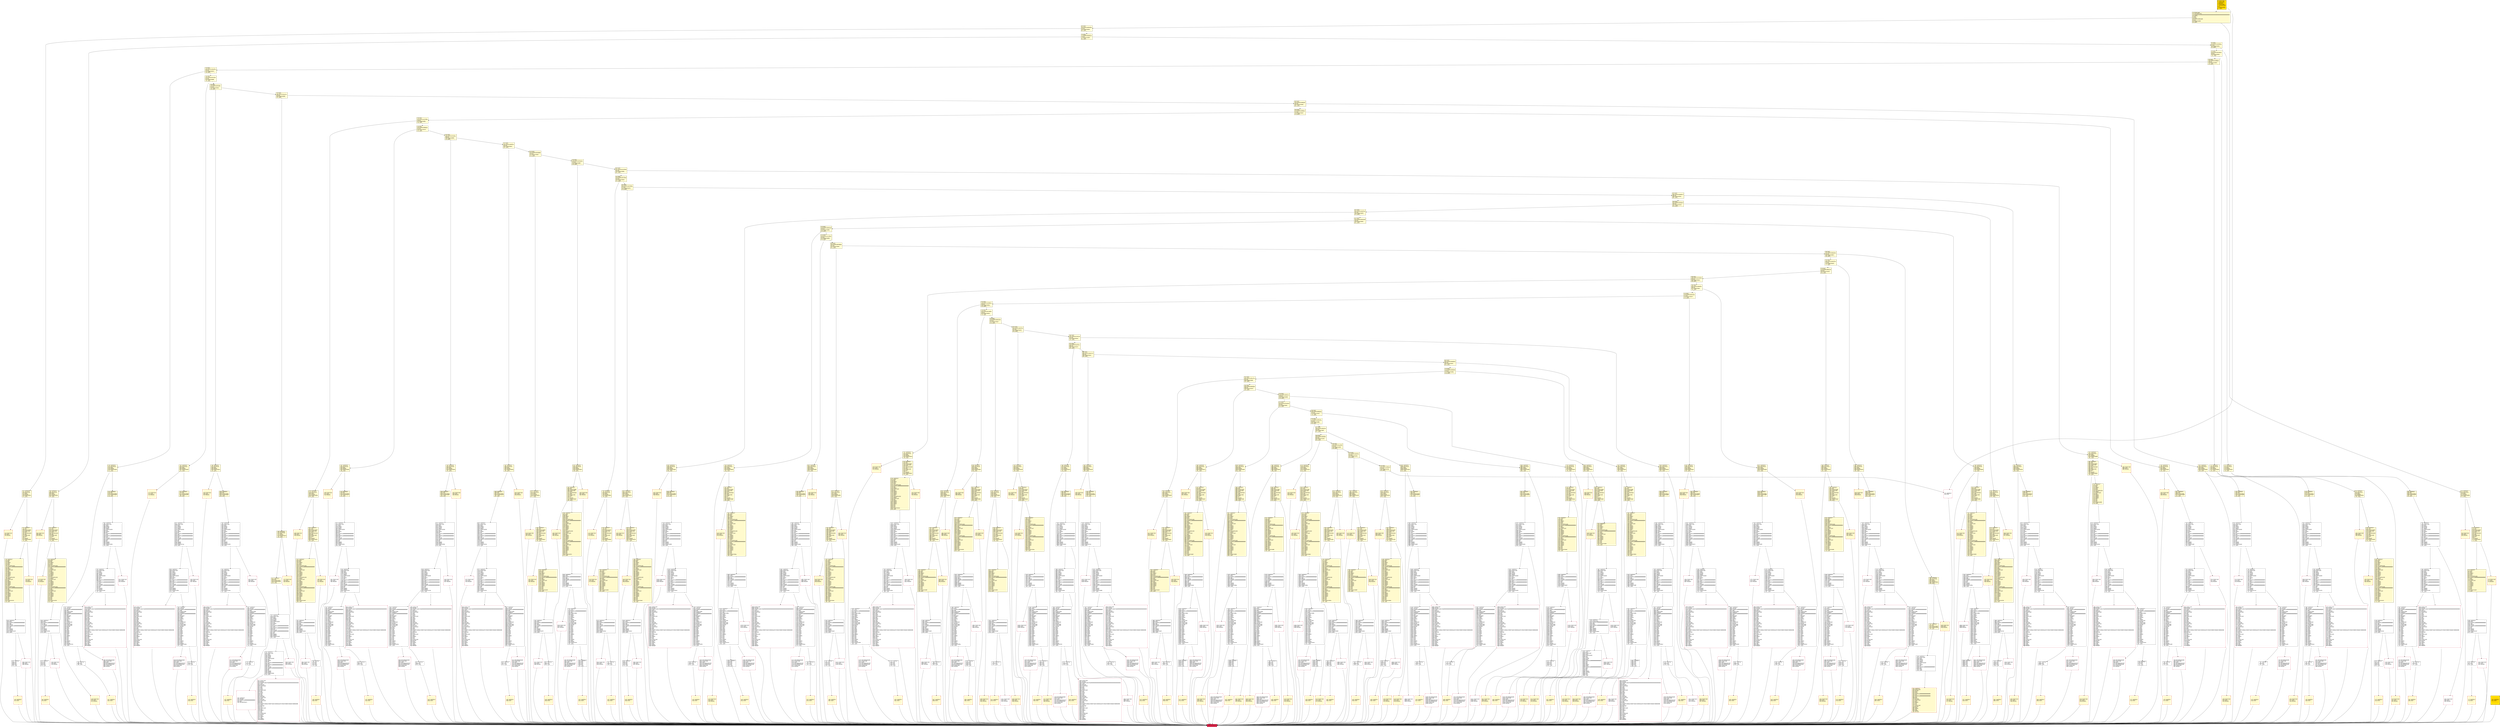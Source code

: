 digraph G {
bgcolor=transparent rankdir=UD;
node [shape=box style=filled color=black fillcolor=white fontname=arial fontcolor=black];
16608 [label="16608: JUMPDEST\l16609: POP\l16610: POP\l16611: POP\l16612: JUMP\l" ];
13221 [label="13221: PUSH1 0x00\l13223: DUP1\l13224: REVERT\l" shape=Msquare color=crimson ];
4376 [label="4376: JUMPDEST\l4377: POP\l4378: PUSH2 0x115b\l4381: PUSH1 0x04\l4383: DUP1\l4384: CALLDATASIZE\l4385: SUB\l4386: PUSH1 0x20\l4388: DUP2\l4389: LT\l4390: ISZERO\l4391: PUSH2 0x112f\l4394: JUMPI\l" fillcolor=lemonchiffon ];
10529 [label="10529: JUMPDEST\l10530: POP\l10531: JUMP\l" ];
16426 [label="16426: JUMPDEST\l16427: DUP1\l16428: PUSH20 0xffffffffffffffffffffffffffffffffffffffff\l16449: AND\l16450: ORIGIN\l16451: PUSH20 0xffffffffffffffffffffffffffffffffffffffff\l16472: AND\l16473: EQ\l16474: ISZERO\l16475: ISZERO\l16476: PUSH2 0x4064\l16479: JUMPI\l" ];
6054 [label="6054: PUSH1 0x00\l6056: DUP1\l6057: REVERT\l" shape=Msquare color=crimson ];
70 [label="70: DUP1\l71: PUSH4 0x0a20e74e\l76: EQ\l77: PUSH2 0x0350\l80: JUMPI\l" fillcolor=lemonchiffon ];
158 [label="158: DUP1\l159: PUSH4 0x2db9c867\l164: EQ\l165: PUSH2 0x04d0\l168: JUMPI\l" fillcolor=lemonchiffon ];
14661 [label="14661: JUMPDEST\l14662: POP\l14663: POP\l14664: POP\l14665: POP\l14666: JUMP\l" ];
3982 [label="3982: JUMPDEST\l3983: CALLVALUE\l3984: DUP1\l3985: ISZERO\l3986: PUSH2 0x0f9a\l3989: JUMPI\l" fillcolor=lemonchiffon ];
4013 [label="4013: PUSH1 0x00\l4015: DUP1\l4016: REVERT\l" fillcolor=lemonchiffon shape=Msquare color=crimson ];
15895 [label="15895: RETURNDATASIZE\l15896: PUSH1 0x00\l15898: DUP1\l15899: RETURNDATACOPY\l15900: RETURNDATASIZE\l15901: PUSH1 0x00\l15903: REVERT\l" shape=Msquare color=crimson ];
1505 [label="1505: JUMPDEST\l1506: DUP2\l1507: ADD\l1508: SWAP1\l1509: DUP1\l1510: DUP1\l1511: CALLDATALOAD\l1512: PUSH20 0xffffffffffffffffffffffffffffffffffffffff\l1533: AND\l1534: SWAP1\l1535: PUSH1 0x20\l1537: ADD\l1538: SWAP1\l1539: SWAP3\l1540: SWAP2\l1541: SWAP1\l1542: POP\l1543: POP\l1544: POP\l1545: PUSH2 0x233f\l1548: JUMP\l" fillcolor=lemonchiffon ];
9640 [label="9640: JUMPDEST\l9641: DUP1\l9642: PUSH20 0xffffffffffffffffffffffffffffffffffffffff\l9663: AND\l9664: ORIGIN\l9665: PUSH20 0xffffffffffffffffffffffffffffffffffffffff\l9686: AND\l9687: EQ\l9688: ISZERO\l9689: ISZERO\l9690: PUSH2 0x25e2\l9693: JUMPI\l" ];
5584 [label="5584: JUMPDEST\l5585: PUSH1 0x00\l5587: DUP1\l5588: SWAP1\l5589: SLOAD\l5590: SWAP1\l5591: PUSH2 0x0100\l5594: EXP\l5595: SWAP1\l5596: DIV\l5597: PUSH20 0xffffffffffffffffffffffffffffffffffffffff\l5618: AND\l5619: PUSH20 0xffffffffffffffffffffffffffffffffffffffff\l5640: AND\l5641: CALLER\l5642: PUSH20 0xffffffffffffffffffffffffffffffffffffffff\l5663: AND\l5664: EQ\l5665: ISZERO\l5666: ISZERO\l5667: PUSH2 0x162b\l5670: JUMPI\l" ];
1968 [label="1968: PUSH1 0x00\l1970: DUP1\l1971: REVERT\l" fillcolor=lemonchiffon shape=Msquare color=crimson ];
1029 [label="1029: JUMPDEST\l1030: DUP2\l1031: ADD\l1032: SWAP1\l1033: DUP1\l1034: DUP1\l1035: CALLDATALOAD\l1036: PUSH20 0xffffffffffffffffffffffffffffffffffffffff\l1057: AND\l1058: SWAP1\l1059: PUSH1 0x20\l1061: ADD\l1062: SWAP1\l1063: SWAP3\l1064: SWAP2\l1065: SWAP1\l1066: DUP1\l1067: CALLDATALOAD\l1068: SWAP1\l1069: PUSH1 0x20\l1071: ADD\l1072: SWAP1\l1073: SWAP3\l1074: SWAP2\l1075: SWAP1\l1076: DUP1\l1077: CALLDATALOAD\l1078: PUSH20 0xffffffffffffffffffffffffffffffffffffffff\l1099: AND\l1100: SWAP1\l1101: PUSH1 0x20\l1103: ADD\l1104: SWAP1\l1105: SWAP3\l1106: SWAP2\l1107: SWAP1\l1108: POP\l1109: POP\l1110: POP\l1111: PUSH2 0x1412\l1114: JUMP\l" fillcolor=lemonchiffon ];
9138 [label="9138: PUSH1 0x00\l9140: DUP1\l9141: REVERT\l" shape=Msquare color=crimson ];
12745 [label="12745: PUSH1 0x40\l12747: MLOAD\l12748: PUSH32 0x08c379a000000000000000000000000000000000000000000000000000000000\l12781: DUP2\l12782: MSTORE\l12783: PUSH1 0x04\l12785: ADD\l12786: DUP1\l12787: DUP1\l12788: PUSH1 0x20\l12790: ADD\l12791: DUP3\l12792: DUP2\l12793: SUB\l12794: DUP3\l12795: MSTORE\l12796: PUSH1 0x1e\l12798: DUP2\l12799: MSTORE\l12800: PUSH1 0x20\l12802: ADD\l12803: DUP1\l12804: PUSH32 0x6f6e6c79206f776e65722063616e207573652074686973206d6574686f640000\l12837: DUP2\l12838: MSTORE\l12839: POP\l12840: PUSH1 0x20\l12842: ADD\l12843: SWAP2\l12844: POP\l12845: POP\l12846: PUSH1 0x40\l12848: MLOAD\l12849: DUP1\l12850: SWAP2\l12851: SUB\l12852: SWAP1\l12853: REVERT\l" shape=Msquare color=crimson ];
12567 [label="12567: JUMPDEST\l12568: PUSH1 0x00\l12570: DUP1\l12571: SWAP1\l12572: SLOAD\l12573: SWAP1\l12574: PUSH2 0x0100\l12577: EXP\l12578: SWAP1\l12579: DIV\l12580: PUSH20 0xffffffffffffffffffffffffffffffffffffffff\l12601: AND\l12602: PUSH20 0xffffffffffffffffffffffffffffffffffffffff\l12623: AND\l12624: CALLER\l12625: PUSH20 0xffffffffffffffffffffffffffffffffffffffff\l12646: AND\l12647: EQ\l12648: ISZERO\l12649: ISZERO\l12650: PUSH2 0x3172\l12653: JUMPI\l" ];
1117 [label="1117: JUMPDEST\l1118: CALLVALUE\l1119: DUP1\l1120: ISZERO\l1121: PUSH2 0x0469\l1124: JUMPI\l" fillcolor=lemonchiffon ];
10086 [label="10086: JUMPDEST\l10087: DUP1\l10088: PUSH20 0xffffffffffffffffffffffffffffffffffffffff\l10109: AND\l10110: ORIGIN\l10111: PUSH20 0xffffffffffffffffffffffffffffffffffffffff\l10132: AND\l10133: EQ\l10134: ISZERO\l10135: ISZERO\l10136: PUSH2 0x27a0\l10139: JUMPI\l" ];
13671 [label="13671: JUMPDEST\l13672: CALLER\l13673: PUSH20 0xffffffffffffffffffffffffffffffffffffffff\l13694: AND\l13695: PUSH2 0x08fc\l13698: ADDRESS\l13699: PUSH20 0xffffffffffffffffffffffffffffffffffffffff\l13720: AND\l13721: BALANCE\l13722: SWAP1\l13723: DUP2\l13724: ISZERO\l13725: MUL\l13726: SWAP1\l13727: PUSH1 0x40\l13729: MLOAD\l13730: PUSH1 0x00\l13732: PUSH1 0x40\l13734: MLOAD\l13735: DUP1\l13736: DUP4\l13737: SUB\l13738: DUP2\l13739: DUP6\l13740: DUP9\l13741: DUP9\l13742: CALL\l13743: SWAP4\l13744: POP\l13745: POP\l13746: POP\l13747: POP\l13748: ISZERO\l13749: DUP1\l13750: ISZERO\l13751: PUSH2 0x35c4\l13754: JUMPI\l" ];
1422 [label="1422: JUMPDEST\l1423: STOP\l" fillcolor=lemonchiffon shape=Msquare color=crimson ];
15290 [label="15290: PUSH1 0x00\l15292: DUP1\l15293: REVERT\l" shape=Msquare color=crimson ];
4846 [label="4846: JUMPDEST\l4847: PUSH1 0x00\l4849: DUP1\l4850: SWAP1\l4851: SLOAD\l4852: SWAP1\l4853: PUSH2 0x0100\l4856: EXP\l4857: SWAP1\l4858: DIV\l4859: PUSH20 0xffffffffffffffffffffffffffffffffffffffff\l4880: AND\l4881: PUSH20 0xffffffffffffffffffffffffffffffffffffffff\l4902: AND\l4903: CALLER\l4904: PUSH20 0xffffffffffffffffffffffffffffffffffffffff\l4925: AND\l4926: EQ\l4927: ISZERO\l4928: ISZERO\l4929: PUSH2 0x13b2\l4932: JUMPI\l" ];
2947 [label="2947: PUSH1 0x00\l2949: DUP1\l2950: REVERT\l" fillcolor=lemonchiffon shape=Msquare color=crimson ];
4241 [label="4241: JUMPDEST\l4242: CALLVALUE\l4243: DUP1\l4244: ISZERO\l4245: PUSH2 0x109d\l4248: JUMPI\l" fillcolor=lemonchiffon ];
14591 [label="14591: JUMPDEST\l14592: DUP3\l14593: PUSH20 0xffffffffffffffffffffffffffffffffffffffff\l14614: AND\l14615: PUSH2 0x08fc\l14618: DUP4\l14619: SWAP1\l14620: DUP2\l14621: ISZERO\l14622: MUL\l14623: SWAP1\l14624: PUSH1 0x40\l14626: MLOAD\l14627: PUSH1 0x00\l14629: PUSH1 0x40\l14631: MLOAD\l14632: DUP1\l14633: DUP4\l14634: SUB\l14635: DUP2\l14636: DUP6\l14637: DUP9\l14638: DUP9\l14639: CALL\l14640: SWAP4\l14641: POP\l14642: POP\l14643: POP\l14644: POP\l14645: ISZERO\l14646: DUP1\l14647: ISZERO\l14648: PUSH2 0x3945\l14651: JUMPI\l" ];
7425 [label="7425: JUMPDEST\l7426: POP\l7427: JUMP\l" ];
1468 [label="1468: JUMPDEST\l1469: STOP\l" fillcolor=lemonchiffon shape=Msquare color=crimson ];
4568 [label="4568: JUMPDEST\l4569: DUP1\l4570: PUSH20 0xffffffffffffffffffffffffffffffffffffffff\l4591: AND\l4592: ORIGIN\l4593: PUSH20 0xffffffffffffffffffffffffffffffffffffffff\l4614: AND\l4615: EQ\l4616: ISZERO\l4617: ISZERO\l4618: PUSH2 0x1212\l4621: JUMPI\l" ];
3517 [label="3517: JUMPDEST\l3518: STOP\l" fillcolor=lemonchiffon shape=Msquare color=crimson ];
16489 [label="16489: JUMPDEST\l16490: DUP1\l16491: PUSH20 0xffffffffffffffffffffffffffffffffffffffff\l16512: AND\l16513: ORIGIN\l16514: PUSH20 0xffffffffffffffffffffffffffffffffffffffff\l16535: AND\l16536: EQ\l16537: ISZERO\l16538: ISZERO\l16539: PUSH2 0x40a3\l16542: JUMPI\l" ];
14667 [label="14667: JUMPDEST\l14668: PUSH1 0x00\l14670: DUP1\l14671: SWAP1\l14672: SLOAD\l14673: SWAP1\l14674: PUSH2 0x0100\l14677: EXP\l14678: SWAP1\l14679: DIV\l14680: PUSH20 0xffffffffffffffffffffffffffffffffffffffff\l14701: AND\l14702: PUSH20 0xffffffffffffffffffffffffffffffffffffffff\l14723: AND\l14724: CALLER\l14725: PUSH20 0xffffffffffffffffffffffffffffffffffffffff\l14746: AND\l14747: EQ\l14748: ISZERO\l14749: ISZERO\l14750: PUSH2 0x39a6\l14753: JUMPI\l" ];
213 [label="213: DUP1\l214: PUSH4 0x46f201b1\l219: EQ\l220: PUSH2 0x05a7\l223: JUMPI\l" fillcolor=lemonchiffon ];
1445 [label="1445: JUMPDEST\l1446: STOP\l" fillcolor=lemonchiffon shape=Msquare color=crimson ];
3269 [label="3269: JUMPDEST\l3270: CALLVALUE\l3271: DUP1\l3272: ISZERO\l3273: PUSH2 0x0cd1\l3276: JUMPI\l" fillcolor=lemonchiffon ];
12564 [label="12564: JUMPDEST\l12565: POP\l12566: JUMP\l" ];
3990 [label="3990: PUSH1 0x00\l3992: DUP1\l3993: REVERT\l" fillcolor=lemonchiffon shape=Msquare color=crimson ];
1945 [label="1945: PUSH1 0x00\l1947: DUP1\l1948: REVERT\l" fillcolor=lemonchiffon shape=Msquare color=crimson ];
3531 [label="3531: JUMPDEST\l3532: POP\l3533: PUSH2 0x0e0e\l3536: PUSH1 0x04\l3538: DUP1\l3539: CALLDATASIZE\l3540: SUB\l3541: PUSH1 0x20\l3543: DUP2\l3544: LT\l3545: ISZERO\l3546: PUSH2 0x0de2\l3549: JUMPI\l" fillcolor=lemonchiffon ];
1937 [label="1937: JUMPDEST\l1938: CALLVALUE\l1939: DUP1\l1940: ISZERO\l1941: PUSH2 0x079d\l1944: JUMPI\l" fillcolor=lemonchiffon ];
10532 [label="10532: JUMPDEST\l10533: DUP1\l10534: PUSH20 0xffffffffffffffffffffffffffffffffffffffff\l10555: AND\l10556: ORIGIN\l10557: PUSH20 0xffffffffffffffffffffffffffffffffffffffff\l10578: AND\l10579: EQ\l10580: ISZERO\l10581: ISZERO\l10582: PUSH2 0x295e\l10585: JUMPI\l" ];
10785 [label="10785: RETURNDATASIZE\l10786: PUSH1 0x00\l10788: DUP1\l10789: RETURNDATACOPY\l10790: RETURNDATASIZE\l10791: PUSH1 0x00\l10793: REVERT\l" shape=Msquare color=crimson ];
2970 [label="2970: PUSH1 0x00\l2972: DUP1\l2973: REVERT\l" fillcolor=lemonchiffon shape=Msquare color=crimson ];
11808 [label="11808: RETURNDATASIZE\l11809: PUSH1 0x00\l11811: DUP1\l11812: RETURNDATACOPY\l11813: RETURNDATASIZE\l11814: PUSH1 0x00\l11816: REVERT\l" shape=Msquare color=crimson ];
14237 [label="14237: PUSH1 0x00\l14239: DUP1\l14240: REVERT\l" shape=Msquare color=crimson ];
10140 [label="10140: PUSH1 0x00\l10142: DUP1\l10143: REVERT\l" shape=Msquare color=crimson ];
1768 [label="1768: JUMPDEST\l1769: DUP2\l1770: ADD\l1771: SWAP1\l1772: DUP1\l1773: DUP1\l1774: CALLDATALOAD\l1775: PUSH20 0xffffffffffffffffffffffffffffffffffffffff\l1796: AND\l1797: SWAP1\l1798: PUSH1 0x20\l1800: ADD\l1801: SWAP1\l1802: SWAP3\l1803: SWAP2\l1804: SWAP1\l1805: POP\l1806: POP\l1807: POP\l1808: PUSH2 0x256b\l1811: JUMP\l" fillcolor=lemonchiffon ];
8640 [label="8640: JUMPDEST\l8641: PUSH1 0x00\l8643: DUP1\l8644: SWAP1\l8645: SLOAD\l8646: SWAP1\l8647: PUSH2 0x0100\l8650: EXP\l8651: SWAP1\l8652: DIV\l8653: PUSH20 0xffffffffffffffffffffffffffffffffffffffff\l8674: AND\l8675: PUSH20 0xffffffffffffffffffffffffffffffffffffffff\l8696: AND\l8697: CALLER\l8698: PUSH20 0xffffffffffffffffffffffffffffffffffffffff\l8719: AND\l8720: EQ\l8721: ISZERO\l8722: ISZERO\l8723: PUSH2 0x221b\l8726: JUMPI\l" ];
14437 [label="14437: JUMPDEST\l14438: CALLER\l14439: PUSH20 0xffffffffffffffffffffffffffffffffffffffff\l14460: AND\l14461: PUSH2 0x08fc\l14464: ADDRESS\l14465: PUSH20 0xffffffffffffffffffffffffffffffffffffffff\l14486: AND\l14487: BALANCE\l14488: SWAP1\l14489: DUP2\l14490: ISZERO\l14491: MUL\l14492: SWAP1\l14493: PUSH1 0x40\l14495: MLOAD\l14496: PUSH1 0x00\l14498: PUSH1 0x40\l14500: MLOAD\l14501: DUP1\l14502: DUP4\l14503: SUB\l14504: DUP2\l14505: DUP6\l14506: DUP9\l14507: DUP9\l14508: CALL\l14509: SWAP4\l14510: POP\l14511: POP\l14512: POP\l14513: POP\l14514: ISZERO\l14515: DUP1\l14516: ISZERO\l14517: PUSH2 0x38c2\l14520: JUMPI\l" ];
4566 [label="4566: JUMPDEST\l4567: STOP\l" fillcolor=lemonchiffon shape=Msquare color=crimson ];
13282 [label="13282: PUSH1 0x00\l13284: DUP1\l13285: REVERT\l" shape=Msquare color=crimson ];
11237 [label="11237: PUSH1 0x00\l11239: DUP1\l11240: REVERT\l" shape=Msquare color=crimson ];
1002 [label="1002: PUSH1 0x00\l1004: DUP1\l1005: REVERT\l" fillcolor=lemonchiffon shape=Msquare color=crimson ];
11087 [label="11087: JUMPDEST\l11088: CALLER\l11089: PUSH20 0xffffffffffffffffffffffffffffffffffffffff\l11110: AND\l11111: PUSH2 0x08fc\l11114: ADDRESS\l11115: PUSH20 0xffffffffffffffffffffffffffffffffffffffff\l11136: AND\l11137: BALANCE\l11138: SWAP1\l11139: DUP2\l11140: ISZERO\l11141: MUL\l11142: SWAP1\l11143: PUSH1 0x40\l11145: MLOAD\l11146: PUSH1 0x00\l11148: PUSH1 0x40\l11150: MLOAD\l11151: DUP1\l11152: DUP4\l11153: SUB\l11154: DUP2\l11155: DUP6\l11156: DUP9\l11157: DUP9\l11158: CALL\l11159: SWAP4\l11160: POP\l11161: POP\l11162: POP\l11163: POP\l11164: ISZERO\l11165: DUP1\l11166: ISZERO\l11167: PUSH2 0x2bac\l11170: JUMPI\l" ];
12271 [label="12271: PUSH1 0x00\l12273: DUP1\l12274: REVERT\l" shape=Msquare color=crimson ];
15138 [label="15138: JUMPDEST\l15139: DUP2\l15140: PUSH20 0xffffffffffffffffffffffffffffffffffffffff\l15161: AND\l15162: PUSH2 0x08fc\l15165: ADDRESS\l15166: PUSH20 0xffffffffffffffffffffffffffffffffffffffff\l15187: AND\l15188: BALANCE\l15189: SWAP1\l15190: DUP2\l15191: ISZERO\l15192: MUL\l15193: SWAP1\l15194: PUSH1 0x40\l15196: MLOAD\l15197: PUSH1 0x00\l15199: PUSH1 0x40\l15201: MLOAD\l15202: DUP1\l15203: DUP4\l15204: SUB\l15205: DUP2\l15206: DUP6\l15207: DUP9\l15208: DUP9\l15209: CALL\l15210: SWAP4\l15211: POP\l15212: POP\l15213: POP\l15214: POP\l15215: ISZERO\l15216: DUP1\l15217: ISZERO\l15218: PUSH2 0x3b7f\l15221: JUMPI\l" ];
2496 [label="2496: JUMPDEST\l2497: STOP\l" fillcolor=lemonchiffon shape=Msquare color=crimson ];
3060 [label="3060: PUSH1 0x00\l3062: DUP1\l3063: REVERT\l" fillcolor=lemonchiffon shape=Msquare color=crimson ];
2141 [label="2141: JUMPDEST\l2142: DUP2\l2143: ADD\l2144: SWAP1\l2145: DUP1\l2146: DUP1\l2147: CALLDATALOAD\l2148: PUSH20 0xffffffffffffffffffffffffffffffffffffffff\l2169: AND\l2170: SWAP1\l2171: PUSH1 0x20\l2173: ADD\l2174: SWAP1\l2175: SWAP3\l2176: SWAP2\l2177: SWAP1\l2178: DUP1\l2179: CALLDATALOAD\l2180: SWAP1\l2181: PUSH1 0x20\l2183: ADD\l2184: SWAP1\l2185: SWAP3\l2186: SWAP2\l2187: SWAP1\l2188: DUP1\l2189: CALLDATALOAD\l2190: PUSH20 0xffffffffffffffffffffffffffffffffffffffff\l2211: AND\l2212: SWAP1\l2213: PUSH1 0x20\l2215: ADD\l2216: SWAP1\l2217: SWAP3\l2218: SWAP2\l2219: SWAP1\l2220: POP\l2221: POP\l2222: POP\l2223: PUSH2 0x2924\l2226: JUMP\l" fillcolor=lemonchiffon ];
6721 [label="6721: RETURNDATASIZE\l6722: PUSH1 0x00\l6724: DUP1\l6725: RETURNDATACOPY\l6726: RETURNDATASIZE\l6727: PUSH1 0x00\l6729: REVERT\l" shape=Msquare color=crimson ];
13767 [label="13767: JUMPDEST\l13768: PUSH1 0x00\l13770: DUP1\l13771: SWAP1\l13772: SLOAD\l13773: SWAP1\l13774: PUSH2 0x0100\l13777: EXP\l13778: SWAP1\l13779: DIV\l13780: PUSH20 0xffffffffffffffffffffffffffffffffffffffff\l13801: AND\l13802: PUSH20 0xffffffffffffffffffffffffffffffffffffffff\l13823: AND\l13824: CALLER\l13825: PUSH20 0xffffffffffffffffffffffffffffffffffffffff\l13846: AND\l13847: EQ\l13848: ISZERO\l13849: ISZERO\l13850: PUSH2 0x3622\l13853: JUMPI\l" ];
6528 [label="6528: PUSH1 0x40\l6530: MLOAD\l6531: PUSH32 0x08c379a000000000000000000000000000000000000000000000000000000000\l6564: DUP2\l6565: MSTORE\l6566: PUSH1 0x04\l6568: ADD\l6569: DUP1\l6570: DUP1\l6571: PUSH1 0x20\l6573: ADD\l6574: DUP3\l6575: DUP2\l6576: SUB\l6577: DUP3\l6578: MSTORE\l6579: PUSH1 0x1e\l6581: DUP2\l6582: MSTORE\l6583: PUSH1 0x20\l6585: ADD\l6586: DUP1\l6587: PUSH32 0x6f6e6c79206f776e65722063616e207573652074686973206d6574686f640000\l6620: DUP2\l6621: MSTORE\l6622: POP\l6623: PUSH1 0x20\l6625: ADD\l6626: SWAP2\l6627: POP\l6628: POP\l6629: PUSH1 0x40\l6631: MLOAD\l6632: DUP1\l6633: SWAP2\l6634: SUB\l6635: SWAP1\l6636: REVERT\l" shape=Msquare color=crimson ];
10236 [label="10236: PUSH1 0x00\l10238: DUP1\l10239: REVERT\l" shape=Msquare color=crimson ];
13858 [label="13858: JUMPDEST\l13859: PUSH1 0x00\l13861: DUP1\l13862: SWAP1\l13863: SLOAD\l13864: SWAP1\l13865: PUSH2 0x0100\l13868: EXP\l13869: SWAP1\l13870: DIV\l13871: PUSH20 0xffffffffffffffffffffffffffffffffffffffff\l13892: AND\l13893: PUSH20 0xffffffffffffffffffffffffffffffffffffffff\l13914: AND\l13915: CALLER\l13916: PUSH20 0xffffffffffffffffffffffffffffffffffffffff\l13937: AND\l13938: EQ\l13939: ISZERO\l13940: ISZERO\l13941: PUSH2 0x36e6\l13944: JUMPI\l" ];
1991 [label="1991: PUSH1 0x00\l1993: DUP1\l1994: REVERT\l" fillcolor=lemonchiffon shape=Msquare color=crimson ];
4276 [label="4276: JUMPDEST\l4277: DUP2\l4278: ADD\l4279: SWAP1\l4280: DUP1\l4281: DUP1\l4282: CALLDATALOAD\l4283: PUSH20 0xffffffffffffffffffffffffffffffffffffffff\l4304: AND\l4305: SWAP1\l4306: PUSH1 0x20\l4308: ADD\l4309: SWAP1\l4310: SWAP3\l4311: SWAP2\l4312: SWAP1\l4313: DUP1\l4314: CALLDATALOAD\l4315: SWAP1\l4316: PUSH1 0x20\l4318: ADD\l4319: SWAP1\l4320: SWAP3\l4321: SWAP2\l4322: SWAP1\l4323: DUP1\l4324: CALLDATALOAD\l4325: PUSH20 0xffffffffffffffffffffffffffffffffffffffff\l4346: AND\l4347: SWAP1\l4348: PUSH1 0x20\l4350: ADD\l4351: SWAP1\l4352: SWAP3\l4353: SWAP2\l4354: SWAP1\l4355: POP\l4356: POP\l4357: POP\l4358: PUSH2 0x402a\l4361: JUMP\l" fillcolor=lemonchiffon ];
1733 [label="1733: JUMPDEST\l1734: CALLVALUE\l1735: DUP1\l1736: ISZERO\l1737: PUSH2 0x06d1\l1740: JUMPI\l" fillcolor=lemonchiffon ];
6637 [label="6637: JUMPDEST\l6638: CALLER\l6639: PUSH20 0xffffffffffffffffffffffffffffffffffffffff\l6660: AND\l6661: PUSH2 0x08fc\l6664: ADDRESS\l6665: PUSH20 0xffffffffffffffffffffffffffffffffffffffff\l6686: AND\l6687: BALANCE\l6688: SWAP1\l6689: DUP2\l6690: ISZERO\l6691: MUL\l6692: SWAP1\l6693: PUSH1 0x40\l6695: MLOAD\l6696: PUSH1 0x00\l6698: PUSH1 0x40\l6700: MLOAD\l6701: DUP1\l6702: DUP4\l6703: SUB\l6704: DUP2\l6705: DUP6\l6706: DUP9\l6707: DUP9\l6708: CALL\l6709: SWAP4\l6710: POP\l6711: POP\l6712: POP\l6713: POP\l6714: ISZERO\l6715: DUP1\l6716: ISZERO\l6717: PUSH2 0x1a4a\l6720: JUMPI\l" ];
7606 [label="7606: PUSH1 0x40\l7608: MLOAD\l7609: PUSH32 0x08c379a000000000000000000000000000000000000000000000000000000000\l7642: DUP2\l7643: MSTORE\l7644: PUSH1 0x04\l7646: ADD\l7647: DUP1\l7648: DUP1\l7649: PUSH1 0x20\l7651: ADD\l7652: DUP3\l7653: DUP2\l7654: SUB\l7655: DUP3\l7656: MSTORE\l7657: PUSH1 0x1e\l7659: DUP2\l7660: MSTORE\l7661: PUSH1 0x20\l7663: ADD\l7664: DUP1\l7665: PUSH32 0x6f6e6c79206f776e65722063616e207573652074686973206d6574686f640000\l7698: DUP2\l7699: MSTORE\l7700: POP\l7701: PUSH1 0x20\l7703: ADD\l7704: SWAP2\l7705: POP\l7706: POP\l7707: PUSH1 0x40\l7709: MLOAD\l7710: DUP1\l7711: SWAP2\l7712: SUB\l7713: SWAP1\l7714: REVERT\l" shape=Msquare color=crimson ];
7799 [label="7799: RETURNDATASIZE\l7800: PUSH1 0x00\l7802: DUP1\l7803: RETURNDATACOPY\l7804: RETURNDATASIZE\l7805: PUSH1 0x00\l7807: REVERT\l" shape=Msquare color=crimson ];
979 [label="979: PUSH1 0x00\l981: DUP1\l982: REVERT\l" fillcolor=lemonchiffon shape=Msquare color=crimson ];
7332 [label="7332: JUMPDEST\l7333: CALLER\l7334: PUSH20 0xffffffffffffffffffffffffffffffffffffffff\l7355: AND\l7356: PUSH2 0x08fc\l7359: ADDRESS\l7360: PUSH20 0xffffffffffffffffffffffffffffffffffffffff\l7381: AND\l7382: BALANCE\l7383: SWAP1\l7384: DUP2\l7385: ISZERO\l7386: MUL\l7387: SWAP1\l7388: PUSH1 0x40\l7390: MLOAD\l7391: PUSH1 0x00\l7393: PUSH1 0x40\l7395: MLOAD\l7396: DUP1\l7397: DUP4\l7398: SUB\l7399: DUP2\l7400: DUP6\l7401: DUP9\l7402: DUP9\l7403: CALL\l7404: SWAP4\l7405: POP\l7406: POP\l7407: POP\l7408: POP\l7409: ISZERO\l7410: DUP1\l7411: ISZERO\l7412: PUSH2 0x1d01\l7415: JUMPI\l" ];
3315 [label="3315: JUMPDEST\l3316: CALLVALUE\l3317: DUP1\l3318: ISZERO\l3319: PUSH2 0x0cff\l3322: JUMPI\l" fillcolor=lemonchiffon ];
2597 [label="2597: JUMPDEST\l2598: POP\l2599: PUSH2 0x0a2e\l2602: PUSH2 0x2c13\l2605: JUMP\l" fillcolor=lemonchiffon ];
16346 [label="16346: PUSH1 0x00\l16348: DUP1\l16349: REVERT\l" shape=Msquare color=crimson ];
7715 [label="7715: JUMPDEST\l7716: CALLER\l7717: PUSH20 0xffffffffffffffffffffffffffffffffffffffff\l7738: AND\l7739: PUSH2 0x08fc\l7742: ADDRESS\l7743: PUSH20 0xffffffffffffffffffffffffffffffffffffffff\l7764: AND\l7765: BALANCE\l7766: SWAP1\l7767: DUP2\l7768: ISZERO\l7769: MUL\l7770: SWAP1\l7771: PUSH1 0x40\l7773: MLOAD\l7774: PUSH1 0x00\l7776: PUSH1 0x40\l7778: MLOAD\l7779: DUP1\l7780: DUP4\l7781: SUB\l7782: DUP2\l7783: DUP6\l7784: DUP9\l7785: DUP9\l7786: CALL\l7787: SWAP4\l7788: POP\l7789: POP\l7790: POP\l7791: POP\l7792: ISZERO\l7793: DUP1\l7794: ISZERO\l7795: PUSH2 0x1e80\l7798: JUMPI\l" ];
7132 [label="7132: PUSH1 0x00\l7134: DUP1\l7135: REVERT\l" shape=Msquare color=crimson ];
488 [label="488: DUP1\l489: PUSH4 0xdabc3741\l494: EQ\l495: PUSH2 0x0cdc\l498: JUMPI\l" fillcolor=lemonchiffon ];
1563 [label="1563: JUMPDEST\l1564: POP\l1565: PUSH2 0x0688\l1568: PUSH1 0x04\l1570: DUP1\l1571: CALLDATASIZE\l1572: SUB\l1573: PUSH1 0x60\l1575: DUP2\l1576: LT\l1577: ISZERO\l1578: PUSH2 0x0632\l1581: JUMPI\l" fillcolor=lemonchiffon ];
9637 [label="9637: JUMPDEST\l9638: POP\l9639: JUMP\l" ];
6733 [label="6733: JUMPDEST\l6734: PUSH1 0x00\l6736: DUP1\l6737: SWAP1\l6738: SLOAD\l6739: SWAP1\l6740: PUSH2 0x0100\l6743: EXP\l6744: SWAP1\l6745: DIV\l6746: PUSH20 0xffffffffffffffffffffffffffffffffffffffff\l6767: AND\l6768: PUSH20 0xffffffffffffffffffffffffffffffffffffffff\l6789: AND\l6790: CALLER\l6791: PUSH20 0xffffffffffffffffffffffffffffffffffffffff\l6812: AND\l6813: EQ\l6814: ISZERO\l6815: ISZERO\l6816: PUSH2 0x1aa8\l6819: JUMPI\l" ];
147 [label="147: DUP1\l148: PUSH4 0x2aeccacc\l153: EQ\l154: PUSH2 0x04b9\l157: JUMPI\l" fillcolor=lemonchiffon ];
16484 [label="16484: JUMPDEST\l16485: POP\l16486: POP\l16487: POP\l16488: JUMP\l" ];
12950 [label="12950: JUMPDEST\l12951: DUP1\l12952: PUSH20 0xffffffffffffffffffffffffffffffffffffffff\l12973: AND\l12974: ORIGIN\l12975: PUSH20 0xffffffffffffffffffffffffffffffffffffffff\l12996: AND\l12997: EQ\l12998: ISZERO\l12999: ISZERO\l13000: PUSH2 0x32d0\l13003: JUMPI\l" ];
1129 [label="1129: JUMPDEST\l1130: POP\l1131: PUSH2 0x0472\l1134: PUSH2 0x1451\l1137: JUMP\l" fillcolor=lemonchiffon ];
11183 [label="11183: JUMPDEST\l11184: DUP1\l11185: PUSH20 0xffffffffffffffffffffffffffffffffffffffff\l11206: AND\l11207: ORIGIN\l11208: PUSH20 0xffffffffffffffffffffffffffffffffffffffff\l11229: AND\l11230: EQ\l11231: ISZERO\l11232: ISZERO\l11233: PUSH2 0x2be9\l11236: JUMPI\l" ];
2498 [label="2498: JUMPDEST\l2499: CALLVALUE\l2500: DUP1\l2501: ISZERO\l2502: PUSH2 0x09ce\l2505: JUMPI\l" fillcolor=lemonchiffon ];
5488 [label="5488: JUMPDEST\l5489: CALLER\l5490: PUSH20 0xffffffffffffffffffffffffffffffffffffffff\l5511: AND\l5512: PUSH2 0x08fc\l5515: ADDRESS\l5516: PUSH20 0xffffffffffffffffffffffffffffffffffffffff\l5537: AND\l5538: BALANCE\l5539: SWAP1\l5540: DUP2\l5541: ISZERO\l5542: MUL\l5543: SWAP1\l5544: PUSH1 0x40\l5546: MLOAD\l5547: PUSH1 0x00\l5549: PUSH1 0x40\l5551: MLOAD\l5552: DUP1\l5553: DUP4\l5554: SUB\l5555: DUP2\l5556: DUP6\l5557: DUP9\l5558: DUP9\l5559: CALL\l5560: SWAP4\l5561: POP\l5562: POP\l5563: POP\l5564: POP\l5565: ISZERO\l5566: DUP1\l5567: ISZERO\l5568: PUSH2 0x15cd\l5571: JUMPI\l" ];
12938 [label="12938: RETURNDATASIZE\l12939: PUSH1 0x00\l12941: DUP1\l12942: RETURNDATACOPY\l12943: RETURNDATASIZE\l12944: PUSH1 0x00\l12946: REVERT\l" shape=Msquare color=crimson ];
2866 [label="2866: PUSH1 0x00\l2868: DUP1\l2869: REVERT\l" fillcolor=lemonchiffon shape=Msquare color=crimson ];
1845 [label="1845: PUSH1 0x00\l1847: DUP1\l1848: REVERT\l" fillcolor=lemonchiffon shape=Msquare color=crimson ];
4107 [label="4107: JUMPDEST\l4108: POP\l4109: PUSH2 0x1014\l4112: PUSH2 0x3e25\l4115: JUMP\l" fillcolor=lemonchiffon ];
4130 [label="4130: JUMPDEST\l4131: POP\l4132: PUSH2 0x108f\l4135: PUSH1 0x04\l4137: DUP1\l4138: CALLDATASIZE\l4139: SUB\l4140: PUSH1 0x60\l4142: DUP2\l4143: LT\l4144: ISZERO\l4145: PUSH2 0x1039\l4148: JUMPI\l" fillcolor=lemonchiffon ];
8637 [label="8637: JUMPDEST\l8638: POP\l8639: JUMP\l" ];
1006 [label="1006: JUMPDEST\l1007: POP\l1008: PUSH2 0x045b\l1011: PUSH1 0x04\l1013: DUP1\l1014: CALLDATASIZE\l1015: SUB\l1016: PUSH1 0x60\l1018: DUP2\l1019: LT\l1020: ISZERO\l1021: PUSH2 0x0405\l1024: JUMPI\l" fillcolor=lemonchiffon ];
279 [label="279: DUP1\l280: PUSH4 0x5de88174\l285: EQ\l286: PUSH2 0x0791\l289: JUMPI\l" fillcolor=lemonchiffon ];
4362 [label="4362: JUMPDEST\l4363: STOP\l" fillcolor=lemonchiffon shape=Msquare color=crimson ];
2847 [label="2847: JUMPDEST\l2848: POP\l2849: PUSH2 0x0b28\l2852: PUSH2 0x3117\l2855: JUMP\l" fillcolor=lemonchiffon ];
15750 [label="15750: JUMPDEST\l15751: POP\l15752: JUMP\l" ];
3327 [label="3327: JUMPDEST\l3328: POP\l3329: PUSH2 0x0d6c\l3332: PUSH1 0x04\l3334: DUP1\l3335: CALLDATASIZE\l3336: SUB\l3337: PUSH1 0x60\l3339: DUP2\l3340: LT\l3341: ISZERO\l3342: PUSH2 0x0d16\l3345: JUMPI\l" fillcolor=lemonchiffon ];
13379 [label="13379: JUMPDEST\l13380: POP\l13381: POP\l13382: POP\l13383: JUMP\l" ];
180 [label="180: DUP1\l181: PUSH4 0x3373f9d0\l186: EQ\l187: PUSH2 0x04fe\l190: JUMPI\l" fillcolor=lemonchiffon ];
2820 [label="2820: PUSH1 0x00\l2822: DUP1\l2823: REVERT\l" fillcolor=lemonchiffon shape=Msquare color=crimson ];
3844 [label="3844: PUSH1 0x00\l3846: DUP1\l3847: REVERT\l" fillcolor=lemonchiffon shape=Msquare color=crimson ];
15811 [label="15811: JUMPDEST\l15812: DUP2\l15813: PUSH20 0xffffffffffffffffffffffffffffffffffffffff\l15834: AND\l15835: PUSH2 0x08fc\l15838: ADDRESS\l15839: PUSH20 0xffffffffffffffffffffffffffffffffffffffff\l15860: AND\l15861: BALANCE\l15862: SWAP1\l15863: DUP2\l15864: ISZERO\l15865: MUL\l15866: SWAP1\l15867: PUSH1 0x40\l15869: MLOAD\l15870: PUSH1 0x00\l15872: PUSH1 0x40\l15874: MLOAD\l15875: DUP1\l15876: DUP4\l15877: SUB\l15878: DUP2\l15879: DUP6\l15880: DUP9\l15881: DUP9\l15882: CALL\l15883: SWAP4\l15884: POP\l15885: POP\l15886: POP\l15887: POP\l15888: ISZERO\l15889: DUP1\l15890: ISZERO\l15891: PUSH2 0x3e20\l15894: JUMPI\l" ];
13011 [label="13011: JUMPDEST\l13012: DUP1\l13013: PUSH20 0xffffffffffffffffffffffffffffffffffffffff\l13034: AND\l13035: ORIGIN\l13036: PUSH20 0xffffffffffffffffffffffffffffffffffffffff\l13057: AND\l13058: EQ\l13059: ISZERO\l13060: ISZERO\l13061: PUSH2 0x330d\l13064: JUMPI\l" ];
11663 [label="11663: JUMPDEST\l11664: POP\l11665: JUMP\l" ];
13065 [label="13065: PUSH1 0x00\l13067: DUP1\l13068: REVERT\l" shape=Msquare color=crimson ];
14885 [label="14885: JUMPDEST\l14886: DUP1\l14887: PUSH20 0xffffffffffffffffffffffffffffffffffffffff\l14908: AND\l14909: ORIGIN\l14910: PUSH20 0xffffffffffffffffffffffffffffffffffffffff\l14931: AND\l14932: EQ\l14933: ISZERO\l14934: ISZERO\l14935: PUSH2 0x3a5f\l14938: JUMPI\l" ];
59 [label="59: DUP1\l60: PUSH4 0x093533b0\l65: EQ\l66: PUSH2 0x02d5\l69: JUMPI\l" fillcolor=lemonchiffon ];
4153 [label="4153: JUMPDEST\l4154: DUP2\l4155: ADD\l4156: SWAP1\l4157: DUP1\l4158: DUP1\l4159: CALLDATALOAD\l4160: PUSH20 0xffffffffffffffffffffffffffffffffffffffff\l4181: AND\l4182: SWAP1\l4183: PUSH1 0x20\l4185: ADD\l4186: SWAP1\l4187: SWAP3\l4188: SWAP2\l4189: SWAP1\l4190: DUP1\l4191: CALLDATALOAD\l4192: SWAP1\l4193: PUSH1 0x20\l4195: ADD\l4196: SWAP1\l4197: SWAP3\l4198: SWAP2\l4199: SWAP1\l4200: DUP1\l4201: CALLDATALOAD\l4202: PUSH20 0xffffffffffffffffffffffffffffffffffffffff\l4223: AND\l4224: SWAP1\l4225: PUSH1 0x20\l4227: ADD\l4228: SWAP1\l4229: SWAP3\l4230: SWAP2\l4231: SWAP1\l4232: POP\l4233: POP\l4234: POP\l4235: PUSH2 0x3fa4\l4238: JUMP\l" fillcolor=lemonchiffon ];
5196 [label="5196: JUMPDEST\l5197: POP\l5198: POP\l5199: POP\l5200: JUMP\l" ];
4457 [label="4457: JUMPDEST\l4458: POP\l4459: PUSH2 0x11d6\l4462: PUSH1 0x04\l4464: DUP1\l4465: CALLDATASIZE\l4466: SUB\l4467: PUSH1 0x60\l4469: DUP2\l4470: LT\l4471: ISZERO\l4472: PUSH2 0x1180\l4475: JUMPI\l" fillcolor=lemonchiffon ];
7020 [label="7020: JUMPDEST\l7021: CALLER\l7022: PUSH20 0xffffffffffffffffffffffffffffffffffffffff\l7043: AND\l7044: SELFDESTRUCT\l" shape=Msquare color=crimson ];
10724 [label="10724: JUMPDEST\l10725: DUP3\l10726: PUSH20 0xffffffffffffffffffffffffffffffffffffffff\l10747: AND\l10748: PUSH2 0x08fc\l10751: DUP4\l10752: SWAP1\l10753: DUP2\l10754: ISZERO\l10755: MUL\l10756: SWAP1\l10757: PUSH1 0x40\l10759: MLOAD\l10760: PUSH1 0x00\l10762: PUSH1 0x40\l10764: MLOAD\l10765: DUP1\l10766: DUP4\l10767: SUB\l10768: DUP2\l10769: DUP6\l10770: DUP9\l10771: DUP9\l10772: CALL\l10773: SWAP4\l10774: POP\l10775: POP\l10776: POP\l10777: POP\l10778: ISZERO\l10779: DUP1\l10780: ISZERO\l10781: PUSH2 0x2a2a\l10784: JUMPI\l" ];
7428 [label="7428: JUMPDEST\l7429: PUSH1 0x00\l7431: DUP1\l7432: SWAP1\l7433: SLOAD\l7434: SWAP1\l7435: PUSH2 0x0100\l7438: EXP\l7439: SWAP1\l7440: DIV\l7441: PUSH20 0xffffffffffffffffffffffffffffffffffffffff\l7462: AND\l7463: PUSH20 0xffffffffffffffffffffffffffffffffffffffff\l7484: AND\l7485: CALLER\l7486: PUSH20 0xffffffffffffffffffffffffffffffffffffffff\l7507: AND\l7508: EQ\l7509: ISZERO\l7510: ISZERO\l7511: PUSH2 0x1d5f\l7514: JUMPI\l" ];
7961 [label="7961: PUSH1 0x00\l7963: DUP1\l7964: REVERT\l" shape=Msquare color=crimson ];
2350 [label="2350: JUMPDEST\l2351: STOP\l" fillcolor=lemonchiffon shape=Msquare color=crimson ];
2843 [label="2843: PUSH1 0x00\l2845: DUP1\l2846: REVERT\l" fillcolor=lemonchiffon shape=Msquare color=crimson ];
3867 [label="3867: PUSH1 0x00\l3869: DUP1\l3870: REVERT\l" fillcolor=lemonchiffon shape=Msquare color=crimson ];
3836 [label="3836: JUMPDEST\l3837: CALLVALUE\l3838: DUP1\l3839: ISZERO\l3840: PUSH2 0x0f08\l3843: JUMPI\l" fillcolor=lemonchiffon ];
15370 [label="15370: JUMPDEST\l15371: PUSH1 0x00\l15373: DUP1\l15374: SWAP1\l15375: SLOAD\l15376: SWAP1\l15377: PUSH2 0x0100\l15380: EXP\l15381: SWAP1\l15382: DIV\l15383: PUSH20 0xffffffffffffffffffffffffffffffffffffffff\l15404: AND\l15405: PUSH20 0xffffffffffffffffffffffffffffffffffffffff\l15426: AND\l15427: CALLER\l15428: PUSH20 0xffffffffffffffffffffffffffffffffffffffff\l15449: AND\l15450: EQ\l15451: ISZERO\l15452: ISZERO\l15453: PUSH2 0x3c65\l15456: JUMPI\l" ];
1822 [label="1822: PUSH1 0x00\l1824: DUP1\l1825: REVERT\l" fillcolor=lemonchiffon shape=Msquare color=crimson ];
15134 [label="15134: PUSH1 0x00\l15136: DUP1\l15137: REVERT\l" shape=Msquare color=crimson ];
15065 [label="15065: RETURNDATASIZE\l15066: PUSH1 0x00\l15068: DUP1\l15069: RETURNDATACOPY\l15070: RETURNDATASIZE\l15071: PUSH1 0x00\l15073: REVERT\l" shape=Msquare color=crimson ];
224 [label="224: DUP1\l225: PUSH4 0x5119e000\l230: EQ\l231: PUSH2 0x05be\l234: JUMPI\l" fillcolor=lemonchiffon ];
466 [label="466: DUP1\l467: PUSH4 0xc70cced4\l472: EQ\l473: PUSH2 0x0cae\l476: JUMPI\l" fillcolor=lemonchiffon ];
8927 [label="8927: JUMPDEST\l8928: CALLER\l8929: PUSH20 0xffffffffffffffffffffffffffffffffffffffff\l8950: AND\l8951: PUSH2 0x08fc\l8954: ADDRESS\l8955: PUSH20 0xffffffffffffffffffffffffffffffffffffffff\l8976: AND\l8977: BALANCE\l8978: SWAP1\l8979: DUP2\l8980: ISZERO\l8981: MUL\l8982: SWAP1\l8983: PUSH1 0x40\l8985: MLOAD\l8986: PUSH1 0x00\l8988: PUSH1 0x40\l8990: MLOAD\l8991: DUP1\l8992: DUP4\l8993: SUB\l8994: DUP2\l8995: DUP6\l8996: DUP9\l8997: DUP9\l8998: CALL\l8999: SWAP4\l9000: POP\l9001: POP\l9002: POP\l9003: POP\l9004: ISZERO\l9005: DUP1\l9006: ISZERO\l9007: PUSH2 0x233c\l9010: JUMPI\l" ];
7965 [label="7965: JUMPDEST\l7966: PUSH1 0x00\l7968: DUP1\l7969: SWAP1\l7970: SLOAD\l7971: SWAP1\l7972: PUSH2 0x0100\l7975: EXP\l7976: SWAP1\l7977: DIV\l7978: PUSH20 0xffffffffffffffffffffffffffffffffffffffff\l7999: AND\l8000: PUSH20 0xffffffffffffffffffffffffffffffffffffffff\l8021: AND\l8022: CALLER\l8023: PUSH20 0xffffffffffffffffffffffffffffffffffffffff\l8044: AND\l8045: EQ\l8046: ISZERO\l8047: ISZERO\l8048: PUSH2 0x1fe1\l8051: JUMPI\l" ];
879 [label="879: PUSH1 0x00\l881: DUP1\l882: REVERT\l" fillcolor=lemonchiffon shape=Msquare color=crimson ];
4443 [label="4443: JUMPDEST\l4444: STOP\l" fillcolor=lemonchiffon shape=Msquare color=crimson ];
246 [label="246: DUP1\l247: PUSH4 0x571833ab\l252: EQ\l253: PUSH2 0x068a\l256: JUMPI\l" fillcolor=lemonchiffon ];
2373 [label="2373: JUMPDEST\l2374: STOP\l" fillcolor=lemonchiffon shape=Msquare color=crimson ];
9077 [label="9077: PUSH1 0x00\l9079: DUP1\l9080: REVERT\l" shape=Msquare color=crimson ];
2229 [label="2229: JUMPDEST\l2230: CALLVALUE\l2231: DUP1\l2232: ISZERO\l2233: PUSH2 0x08c1\l2236: JUMPI\l" fillcolor=lemonchiffon ];
3967 [label="3967: PUSH1 0x00\l3969: DUP1\l3970: REVERT\l" fillcolor=lemonchiffon shape=Msquare color=crimson ];
5379 [label="5379: PUSH1 0x40\l5381: MLOAD\l5382: PUSH32 0x08c379a000000000000000000000000000000000000000000000000000000000\l5415: DUP2\l5416: MSTORE\l5417: PUSH1 0x04\l5419: ADD\l5420: DUP1\l5421: DUP1\l5422: PUSH1 0x20\l5424: ADD\l5425: DUP3\l5426: DUP2\l5427: SUB\l5428: DUP3\l5429: MSTORE\l5430: PUSH1 0x1e\l5432: DUP2\l5433: MSTORE\l5434: PUSH1 0x20\l5436: ADD\l5437: DUP1\l5438: PUSH32 0x6f6e6c79206f776e65722063616e207573652074686973206d6574686f640000\l5471: DUP2\l5472: MSTORE\l5473: POP\l5474: PUSH1 0x20\l5476: ADD\l5477: SWAP2\l5478: POP\l5479: POP\l5480: PUSH1 0x40\l5482: MLOAD\l5483: DUP1\l5484: SWAP2\l5485: SUB\l5486: SWAP1\l5487: REVERT\l" shape=Msquare color=crimson ];
2510 [label="2510: JUMPDEST\l2511: POP\l2512: PUSH2 0x09d7\l2515: PUSH2 0x2bee\l2518: JUMP\l" fillcolor=lemonchiffon ];
1399 [label="1399: JUMPDEST\l1400: STOP\l" fillcolor=lemonchiffon shape=Msquare color=crimson ];
13764 [label="13764: JUMPDEST\l13765: POP\l13766: JUMP\l" ];
16613 [label="16613: EXIT BLOCK\l" fillcolor=crimson ];
2889 [label="2889: PUSH1 0x00\l2891: DUP1\l2892: REVERT\l" fillcolor=lemonchiffon shape=Msquare color=crimson ];
3723 [label="3723: JUMPDEST\l3724: CALLVALUE\l3725: DUP1\l3726: ISZERO\l3727: PUSH2 0x0e97\l3730: JUMPI\l" fillcolor=lemonchiffon ];
5581 [label="5581: JUMPDEST\l5582: POP\l5583: JUMP\l" ];
10660 [label="10660: JUMPDEST\l10661: POP\l10662: POP\l10663: POP\l10664: POP\l10665: JUMP\l" ];
16000 [label="16000: JUMPDEST\l16001: PUSH1 0x00\l16003: DUP1\l16004: SWAP1\l16005: SLOAD\l16006: SWAP1\l16007: PUSH2 0x0100\l16010: EXP\l16011: SWAP1\l16012: DIV\l16013: PUSH20 0xffffffffffffffffffffffffffffffffffffffff\l16034: AND\l16035: PUSH20 0xffffffffffffffffffffffffffffffffffffffff\l16056: AND\l16057: CALLER\l16058: PUSH20 0xffffffffffffffffffffffffffffffffffffffff\l16079: AND\l16080: EQ\l16081: ISZERO\l16082: ISZERO\l16083: PUSH2 0x3f44\l16086: JUMPI\l" ];
114 [label="114: DUP1\l115: PUSH4 0x1dbcd416\l120: EQ\l121: PUSH2 0x0474\l124: JUMPI\l" fillcolor=lemonchiffon ];
8161 [label="8161: JUMPDEST\l8162: CALLER\l8163: PUSH20 0xffffffffffffffffffffffffffffffffffffffff\l8184: AND\l8185: PUSH2 0x08fc\l8188: ADDRESS\l8189: PUSH20 0xffffffffffffffffffffffffffffffffffffffff\l8210: AND\l8211: BALANCE\l8212: SWAP1\l8213: DUP2\l8214: ISZERO\l8215: MUL\l8216: SWAP1\l8217: PUSH1 0x40\l8219: MLOAD\l8220: PUSH1 0x00\l8222: PUSH1 0x40\l8224: MLOAD\l8225: DUP1\l8226: DUP4\l8227: SUB\l8228: DUP2\l8229: DUP6\l8230: DUP9\l8231: DUP9\l8232: CALL\l8233: SWAP4\l8234: POP\l8235: POP\l8236: POP\l8237: POP\l8238: ISZERO\l8239: DUP1\l8240: ISZERO\l8241: PUSH2 0x203e\l8244: JUMPI\l" ];
14150 [label="14150: JUMPDEST\l14151: PUSH1 0x00\l14153: DUP1\l14154: SWAP1\l14155: SLOAD\l14156: SWAP1\l14157: PUSH2 0x0100\l14160: EXP\l14161: SWAP1\l14162: DIV\l14163: PUSH20 0xffffffffffffffffffffffffffffffffffffffff\l14184: AND\l14185: PUSH20 0xffffffffffffffffffffffffffffffffffffffff\l14206: AND\l14207: CALLER\l14208: PUSH20 0xffffffffffffffffffffffffffffffffffffffff\l14229: AND\l14230: EQ\l14231: ISZERO\l14232: ISZERO\l14233: PUSH2 0x37a1\l14236: JUMPI\l" ];
3246 [label="3246: JUMPDEST\l3247: CALLVALUE\l3248: DUP1\l3249: ISZERO\l3250: PUSH2 0x0cba\l3253: JUMPI\l" fillcolor=lemonchiffon ];
4445 [label="4445: JUMPDEST\l4446: CALLVALUE\l4447: DUP1\l4448: ISZERO\l4449: PUSH2 0x1169\l4452: JUMPI\l" fillcolor=lemonchiffon ];
3436 [label="3436: JUMPDEST\l3437: STOP\l" fillcolor=lemonchiffon shape=Msquare color=crimson ];
856 [label="856: PUSH1 0x00\l858: DUP1\l859: REVERT\l" fillcolor=lemonchiffon shape=Msquare color=crimson ];
1198 [label="1198: JUMPDEST\l1199: POP\l1200: PUSH2 0x04b7\l1203: PUSH2 0x18ce\l1206: JUMP\l" fillcolor=lemonchiffon ];
81 [label="81: DUP1\l82: PUSH4 0x0c869ebe\l87: EQ\l88: PUSH2 0x03cb\l91: JUMPI\l" fillcolor=lemonchiffon ];
433 [label="433: DUP1\l434: PUSH4 0xb7369007\l439: EQ\l440: PUSH2 0x0b7b\l443: JUMPI\l" fillcolor=lemonchiffon ];
3450 [label="3450: JUMPDEST\l3451: POP\l3452: PUSH2 0x0dbd\l3455: PUSH1 0x04\l3457: DUP1\l3458: CALLDATASIZE\l3459: SUB\l3460: PUSH1 0x20\l3462: DUP2\l3463: LT\l3464: ISZERO\l3465: PUSH2 0x0d91\l3468: JUMPI\l" fillcolor=lemonchiffon ];
8257 [label="8257: JUMPDEST\l8258: PUSH1 0x00\l8260: DUP1\l8261: SWAP1\l8262: SLOAD\l8263: SWAP1\l8264: PUSH2 0x0100\l8267: EXP\l8268: SWAP1\l8269: DIV\l8270: PUSH20 0xffffffffffffffffffffffffffffffffffffffff\l8291: AND\l8292: PUSH20 0xffffffffffffffffffffffffffffffffffffffff\l8313: AND\l8314: CALLER\l8315: PUSH20 0xffffffffffffffffffffffffffffffffffffffff\l8336: AND\l8337: EQ\l8338: ISZERO\l8339: ISZERO\l8340: PUSH2 0x209c\l8343: JUMPI\l" ];
848 [label="848: JUMPDEST\l849: CALLVALUE\l850: DUP1\l851: ISZERO\l852: PUSH2 0x035c\l855: JUMPI\l" fillcolor=lemonchiffon ];
444 [label="444: DUP1\l445: PUSH4 0xb9e31258\l450: EQ\l451: PUSH2 0x0bec\l454: JUMPI\l" fillcolor=lemonchiffon ];
7136 [label="7136: JUMPDEST\l7137: PUSH1 0x00\l7139: DUP1\l7140: SWAP1\l7141: SLOAD\l7142: SWAP1\l7143: PUSH2 0x0100\l7146: EXP\l7147: SWAP1\l7148: DIV\l7149: PUSH20 0xffffffffffffffffffffffffffffffffffffffff\l7170: AND\l7171: PUSH20 0xffffffffffffffffffffffffffffffffffffffff\l7192: AND\l7193: CALLER\l7194: PUSH20 0xffffffffffffffffffffffffffffffffffffffff\l7215: AND\l7216: EQ\l7217: ISZERO\l7218: ISZERO\l7219: PUSH2 0x1ca4\l7222: JUMPI\l" ];
1674 [label="1674: JUMPDEST\l1675: CALLVALUE\l1676: DUP1\l1677: ISZERO\l1678: PUSH2 0x0696\l1681: JUMPI\l" fillcolor=lemonchiffon ];
675 [label="675: PUSH1 0x00\l677: DUP1\l678: REVERT\l" fillcolor=lemonchiffon shape=Msquare color=crimson ];
191 [label="191: DUP1\l192: PUSH4 0x3380e2f1\l197: EQ\l198: PUSH2 0x0579\l201: JUMPI\l" fillcolor=lemonchiffon ];
9698 [label="9698: JUMPDEST\l9699: POP\l9700: POP\l9701: POP\l9702: JUMP\l" ];
6820 [label="6820: PUSH1 0x00\l6822: DUP1\l6823: REVERT\l" shape=Msquare color=crimson ];
1705 [label="1705: PUSH1 0x00\l1707: DUP1\l1708: REVERT\l" fillcolor=lemonchiffon shape=Msquare color=crimson ];
2729 [label="2729: PUSH1 0x00\l2731: DUP1\l2732: REVERT\l" fillcolor=lemonchiffon shape=Msquare color=crimson ];
3754 [label="3754: PUSH1 0x00\l3756: DUP1\l3757: REVERT\l" fillcolor=lemonchiffon shape=Msquare color=crimson ];
5138 [label="5138: JUMPDEST\l5139: DUP1\l5140: PUSH20 0xffffffffffffffffffffffffffffffffffffffff\l5161: AND\l5162: ORIGIN\l5163: PUSH20 0xffffffffffffffffffffffffffffffffffffffff\l5184: AND\l5185: EQ\l5186: ISZERO\l5187: ISZERO\l5188: PUSH2 0x144c\l5191: JUMPI\l" ];
1278 [label="1278: JUMPDEST\l1279: CALLVALUE\l1280: DUP1\l1281: ISZERO\l1282: PUSH2 0x050a\l1285: JUMPI\l" fillcolor=lemonchiffon ];
6824 [label="6824: JUMPDEST\l6825: PUSH1 0x00\l6827: DUP1\l6828: SWAP1\l6829: SLOAD\l6830: SWAP1\l6831: PUSH2 0x0100\l6834: EXP\l6835: SWAP1\l6836: DIV\l6837: PUSH20 0xffffffffffffffffffffffffffffffffffffffff\l6858: AND\l6859: PUSH20 0xffffffffffffffffffffffffffffffffffffffff\l6880: AND\l6881: CALLER\l6882: PUSH20 0xffffffffffffffffffffffffffffffffffffffff\l6903: AND\l6904: EQ\l6905: ISZERO\l6906: ISZERO\l6907: PUSH2 0x1b6c\l6910: JUMPI\l" ];
7865 [label="7865: PUSH1 0x00\l7867: DUP1\l7868: REVERT\l" shape=Msquare color=crimson ];
11461 [label="11461: PUSH1 0x40\l11463: MLOAD\l11464: PUSH32 0x08c379a000000000000000000000000000000000000000000000000000000000\l11497: DUP2\l11498: MSTORE\l11499: PUSH1 0x04\l11501: ADD\l11502: DUP1\l11503: DUP1\l11504: PUSH1 0x20\l11506: ADD\l11507: DUP3\l11508: DUP2\l11509: SUB\l11510: DUP3\l11511: MSTORE\l11512: PUSH1 0x1e\l11514: DUP2\l11515: MSTORE\l11516: PUSH1 0x20\l11518: ADD\l11519: DUP1\l11520: PUSH32 0x6f6e6c79206f776e65722063616e207573652074686973206d6574686f640000\l11553: DUP2\l11554: MSTORE\l11555: POP\l11556: PUSH1 0x20\l11558: ADD\l11559: SWAP2\l11560: POP\l11561: POP\l11562: PUSH1 0x40\l11564: MLOAD\l11565: DUP1\l11566: SWAP2\l11567: SUB\l11568: SWAP1\l11569: REVERT\l" shape=Msquare color=crimson ];
8254 [label="8254: JUMPDEST\l8255: POP\l8256: JUMP\l" ];
14818 [label="14818: JUMPDEST\l14819: DUP1\l14820: PUSH1 0x00\l14822: DUP1\l14823: PUSH2 0x0100\l14826: EXP\l14827: DUP2\l14828: SLOAD\l14829: DUP2\l14830: PUSH20 0xffffffffffffffffffffffffffffffffffffffff\l14851: MUL\l14852: NOT\l14853: AND\l14854: SWAP1\l14855: DUP4\l14856: PUSH20 0xffffffffffffffffffffffffffffffffffffffff\l14877: AND\l14878: MUL\l14879: OR\l14880: SWAP1\l14881: SSTORE\l14882: POP\l14883: POP\l14884: JUMP\l" ];
4239 [label="4239: JUMPDEST\l4240: STOP\l" fillcolor=lemonchiffon shape=Msquare color=crimson ];
2264 [label="2264: JUMPDEST\l2265: DUP2\l2266: ADD\l2267: SWAP1\l2268: DUP1\l2269: DUP1\l2270: CALLDATALOAD\l2271: PUSH20 0xffffffffffffffffffffffffffffffffffffffff\l2292: AND\l2293: SWAP1\l2294: PUSH1 0x20\l2296: ADD\l2297: SWAP1\l2298: SWAP3\l2299: SWAP2\l2300: SWAP1\l2301: DUP1\l2302: CALLDATALOAD\l2303: SWAP1\l2304: PUSH1 0x20\l2306: ADD\l2307: SWAP1\l2308: SWAP3\l2309: SWAP2\l2310: SWAP1\l2311: DUP1\l2312: CALLDATALOAD\l2313: PUSH20 0xffffffffffffffffffffffffffffffffffffffff\l2334: AND\l2335: SWAP1\l2336: PUSH1 0x20\l2338: ADD\l2339: SWAP1\l2340: SWAP3\l2341: SWAP2\l2342: SWAP1\l2343: POP\l2344: POP\l2345: POP\l2346: PUSH2 0x29aa\l2349: JUMP\l" fillcolor=lemonchiffon ];
1161 [label="1161: JUMPDEST\l1162: STOP\l" fillcolor=lemonchiffon shape=Msquare color=crimson ];
14138 [label="14138: RETURNDATASIZE\l14139: PUSH1 0x00\l14141: DUP1\l14142: RETURNDATACOPY\l14143: RETURNDATASIZE\l14144: PUSH1 0x00\l14146: REVERT\l" shape=Msquare color=crimson ];
1207 [label="1207: JUMPDEST\l1208: STOP\l" fillcolor=lemonchiffon shape=Msquare color=crimson ];
1972 [label="1972: JUMPDEST\l1973: POP\l1974: PUSH2 0x0821\l1977: PUSH1 0x04\l1979: DUP1\l1980: CALLDATASIZE\l1981: SUB\l1982: PUSH1 0x60\l1984: DUP2\l1985: LT\l1986: ISZERO\l1987: PUSH2 0x07cb\l1990: JUMPI\l" fillcolor=lemonchiffon ];
11909 [label="11909: PUSH1 0x00\l11911: DUP1\l11912: REVERT\l" shape=Msquare color=crimson ];
13167 [label="13167: JUMPDEST\l13168: DUP1\l13169: PUSH20 0xffffffffffffffffffffffffffffffffffffffff\l13190: AND\l13191: ORIGIN\l13192: PUSH20 0xffffffffffffffffffffffffffffffffffffffff\l13213: AND\l13214: EQ\l13215: ISZERO\l13216: ISZERO\l13217: PUSH2 0x33a9\l13220: JUMPI\l" ];
10887 [label="10887: PUSH1 0x00\l10889: DUP1\l10890: REVERT\l" shape=Msquare color=crimson ];
2227 [label="2227: JUMPDEST\l2228: STOP\l" fillcolor=lemonchiffon shape=Msquare color=crimson ];
13562 [label="13562: PUSH1 0x40\l13564: MLOAD\l13565: PUSH32 0x08c379a000000000000000000000000000000000000000000000000000000000\l13598: DUP2\l13599: MSTORE\l13600: PUSH1 0x04\l13602: ADD\l13603: DUP1\l13604: DUP1\l13605: PUSH1 0x20\l13607: ADD\l13608: DUP3\l13609: DUP2\l13610: SUB\l13611: DUP3\l13612: MSTORE\l13613: PUSH1 0x1e\l13615: DUP2\l13616: MSTORE\l13617: PUSH1 0x20\l13619: ADD\l13620: DUP1\l13621: PUSH32 0x6f6e6c79206f776e65722063616e207573652074686973206d6574686f640000\l13654: DUP2\l13655: MSTORE\l13656: POP\l13657: PUSH1 0x20\l13659: ADD\l13660: SWAP2\l13661: POP\l13662: POP\l13663: PUSH1 0x40\l13665: MLOAD\l13666: DUP1\l13667: SWAP2\l13668: SUB\l13669: SWAP1\l13670: REVERT\l" shape=Msquare color=crimson ];
16550 [label="16550: JUMPDEST\l16551: DUP1\l16552: PUSH20 0xffffffffffffffffffffffffffffffffffffffff\l16573: AND\l16574: ORIGIN\l16575: PUSH20 0xffffffffffffffffffffffffffffffffffffffff\l16596: AND\l16597: EQ\l16598: ISZERO\l16599: ISZERO\l16600: PUSH2 0x40e0\l16603: JUMPI\l" ];
5135 [label="5135: JUMPDEST\l5136: POP\l5137: JUMP\l" ];
9011 [label="9011: RETURNDATASIZE\l9012: PUSH1 0x00\l9014: DUP1\l9015: RETURNDATACOPY\l9016: RETURNDATASIZE\l9017: PUSH1 0x00\l9019: REVERT\l" shape=Msquare color=crimson ];
4746 [label="4746: PUSH1 0x00\l4748: DUP1\l4749: REVERT\l" shape=Msquare color=crimson ];
652 [label="652: PUSH1 0x00\l654: DUP1\l655: REVERT\l" fillcolor=lemonchiffon shape=Msquare color=crimson ];
8435 [label="8435: PUSH1 0x40\l8437: MLOAD\l8438: PUSH32 0x08c379a000000000000000000000000000000000000000000000000000000000\l8471: DUP2\l8472: MSTORE\l8473: PUSH1 0x04\l8475: ADD\l8476: DUP1\l8477: DUP1\l8478: PUSH1 0x20\l8480: ADD\l8481: DUP3\l8482: DUP2\l8483: SUB\l8484: DUP3\l8485: MSTORE\l8486: PUSH1 0x1e\l8488: DUP2\l8489: MSTORE\l8490: PUSH1 0x20\l8492: ADD\l8493: DUP1\l8494: PUSH32 0x6f6e6c79206f776e65722063616e207573652074686973206d6574686f640000\l8527: DUP2\l8528: MSTORE\l8529: POP\l8530: PUSH1 0x20\l8532: ADD\l8533: SWAP2\l8534: POP\l8535: POP\l8536: PUSH1 0x40\l8538: MLOAD\l8539: DUP1\l8540: SWAP2\l8541: SUB\l8542: SWAP1\l8543: REVERT\l" shape=Msquare color=crimson ];
5871 [label="5871: JUMPDEST\l5872: CALLER\l5873: PUSH20 0xffffffffffffffffffffffffffffffffffffffff\l5894: AND\l5895: PUSH2 0x08fc\l5898: ADDRESS\l5899: PUSH20 0xffffffffffffffffffffffffffffffffffffffff\l5920: AND\l5921: BALANCE\l5922: SWAP1\l5923: DUP2\l5924: ISZERO\l5925: MUL\l5926: SWAP1\l5927: PUSH1 0x40\l5929: MLOAD\l5930: PUSH1 0x00\l5932: PUSH1 0x40\l5934: MLOAD\l5935: DUP1\l5936: DUP4\l5937: SUB\l5938: DUP2\l5939: DUP6\l5940: DUP9\l5941: DUP9\l5942: CALL\l5943: SWAP4\l5944: POP\l5945: POP\l5946: POP\l5947: POP\l5948: ISZERO\l5949: DUP1\l5950: ISZERO\l5951: PUSH2 0x174c\l5954: JUMPI\l" ];
1140 [label="1140: JUMPDEST\l1141: CALLVALUE\l1142: DUP1\l1143: ISZERO\l1144: PUSH2 0x0480\l1147: JUMPI\l" fillcolor=lemonchiffon ];
3731 [label="3731: PUSH1 0x00\l3733: DUP1\l3734: REVERT\l" fillcolor=lemonchiffon shape=Msquare color=crimson ];
16350 [label="16350: JUMPDEST\l16351: DUP3\l16352: PUSH20 0xffffffffffffffffffffffffffffffffffffffff\l16373: AND\l16374: PUSH2 0x08fc\l16377: DUP4\l16378: SWAP1\l16379: DUP2\l16380: ISZERO\l16381: MUL\l16382: SWAP1\l16383: PUSH1 0x40\l16385: MLOAD\l16386: PUSH1 0x00\l16388: PUSH1 0x40\l16390: MLOAD\l16391: DUP1\l16392: DUP4\l16393: SUB\l16394: DUP2\l16395: DUP6\l16396: DUP9\l16397: DUP9\l16398: CALL\l16399: SWAP4\l16400: POP\l16401: POP\l16402: POP\l16403: POP\l16404: ISZERO\l16405: DUP1\l16406: ISZERO\l16407: PUSH2 0x4024\l16410: JUMPI\l" ];
1682 [label="1682: PUSH1 0x00\l1684: DUP1\l1685: REVERT\l" fillcolor=lemonchiffon shape=Msquare color=crimson ];
1184 [label="1184: JUMPDEST\l1185: STOP\l" fillcolor=lemonchiffon shape=Msquare color=crimson ];
11570 [label="11570: JUMPDEST\l11571: CALLER\l11572: PUSH20 0xffffffffffffffffffffffffffffffffffffffff\l11593: AND\l11594: PUSH2 0x08fc\l11597: ADDRESS\l11598: PUSH20 0xffffffffffffffffffffffffffffffffffffffff\l11619: AND\l11620: BALANCE\l11621: SWAP1\l11622: DUP2\l11623: ISZERO\l11624: MUL\l11625: SWAP1\l11626: PUSH1 0x40\l11628: MLOAD\l11629: PUSH1 0x00\l11631: PUSH1 0x40\l11633: MLOAD\l11634: DUP1\l11635: DUP4\l11636: SUB\l11637: DUP2\l11638: DUP6\l11639: DUP9\l11640: DUP9\l11641: CALL\l11642: SWAP4\l11643: POP\l11644: POP\l11645: POP\l11646: POP\l11647: ISZERO\l11648: DUP1\l11649: ISZERO\l11650: PUSH2 0x2d8f\l11653: JUMPI\l" ];
3244 [label="3244: JUMPDEST\l3245: STOP\l" fillcolor=lemonchiffon shape=Msquare color=crimson ];
15000 [label="15000: PUSH1 0x00\l15002: DUP1\l15003: REVERT\l" shape=Msquare color=crimson ];
2858 [label="2858: JUMPDEST\l2859: CALLVALUE\l2860: DUP1\l2861: ISZERO\l2862: PUSH2 0x0b36\l2865: JUMPI\l" fillcolor=lemonchiffon ];
8544 [label="8544: JUMPDEST\l8545: CALLER\l8546: PUSH20 0xffffffffffffffffffffffffffffffffffffffff\l8567: AND\l8568: PUSH2 0x08fc\l8571: ADDRESS\l8572: PUSH20 0xffffffffffffffffffffffffffffffffffffffff\l8593: AND\l8594: BALANCE\l8595: SWAP1\l8596: DUP2\l8597: ISZERO\l8598: MUL\l8599: SWAP1\l8600: PUSH1 0x40\l8602: MLOAD\l8603: PUSH1 0x00\l8605: PUSH1 0x40\l8607: MLOAD\l8608: DUP1\l8609: DUP4\l8610: SUB\l8611: DUP2\l8612: DUP6\l8613: DUP9\l8614: DUP9\l8615: CALL\l8616: SWAP4\l8617: POP\l8618: POP\l8619: POP\l8620: POP\l8621: ISZERO\l8622: DUP1\l8623: ISZERO\l8624: PUSH2 0x21bd\l8627: JUMPI\l" ];
10074 [label="10074: RETURNDATASIZE\l10075: PUSH1 0x00\l10077: DUP1\l10078: RETURNDATACOPY\l10079: RETURNDATASIZE\l10080: PUSH1 0x00\l10082: REVERT\l" shape=Msquare color=crimson ];
883 [label="883: JUMPDEST\l884: DUP2\l885: ADD\l886: SWAP1\l887: DUP1\l888: DUP1\l889: CALLDATALOAD\l890: PUSH20 0xffffffffffffffffffffffffffffffffffffffff\l911: AND\l912: SWAP1\l913: PUSH1 0x20\l915: ADD\l916: SWAP1\l917: SWAP3\l918: SWAP2\l919: SWAP1\l920: DUP1\l921: CALLDATALOAD\l922: SWAP1\l923: PUSH1 0x20\l925: ADD\l926: SWAP1\l927: SWAP3\l928: SWAP2\l929: SWAP1\l930: DUP1\l931: CALLDATALOAD\l932: PUSH20 0xffffffffffffffffffffffffffffffffffffffff\l953: AND\l954: SWAP1\l955: PUSH1 0x20\l957: ADD\l958: SWAP1\l959: SWAP3\l960: SWAP2\l961: SWAP1\l962: POP\l963: POP\l964: POP\l965: PUSH2 0x1254\l968: JUMP\l" fillcolor=lemonchiffon ];
1764 [label="1764: PUSH1 0x00\l1766: DUP1\l1767: REVERT\l" fillcolor=lemonchiffon shape=Msquare color=crimson ];
15364 [label="15364: JUMPDEST\l15365: POP\l15366: POP\l15367: POP\l15368: POP\l15369: JUMP\l" ];
4842 [label="4842: PUSH1 0x00\l4844: DUP1\l4845: REVERT\l" shape=Msquare color=crimson ];
3290 [label="3290: JUMPDEST\l3291: STOP\l" fillcolor=lemonchiffon shape=Msquare color=crimson ];
756 [label="756: PUSH1 0x00\l758: DUP1\l759: REVERT\l" fillcolor=lemonchiffon shape=Msquare color=crimson ];
3087 [label="3087: JUMPDEST\l3088: DUP2\l3089: ADD\l3090: SWAP1\l3091: DUP1\l3092: DUP1\l3093: CALLDATALOAD\l3094: PUSH20 0xffffffffffffffffffffffffffffffffffffffff\l3115: AND\l3116: SWAP1\l3117: PUSH1 0x20\l3119: ADD\l3120: SWAP1\l3121: SWAP3\l3122: SWAP2\l3123: SWAP1\l3124: POP\l3125: POP\l3126: POP\l3127: PUSH2 0x336f\l3130: JUMP\l" fillcolor=lemonchiffon ];
3267 [label="3267: JUMPDEST\l3268: STOP\l" fillcolor=lemonchiffon shape=Msquare color=crimson ];
3758 [label="3758: JUMPDEST\l3759: DUP2\l3760: ADD\l3761: SWAP1\l3762: DUP1\l3763: DUP1\l3764: CALLDATALOAD\l3765: PUSH20 0xffffffffffffffffffffffffffffffffffffffff\l3786: AND\l3787: SWAP1\l3788: PUSH1 0x20\l3790: ADD\l3791: SWAP1\l3792: SWAP3\l3793: SWAP2\l3794: SWAP1\l3795: DUP1\l3796: CALLDATALOAD\l3797: PUSH20 0xffffffffffffffffffffffffffffffffffffffff\l3818: AND\l3819: SWAP1\l3820: PUSH1 0x20\l3822: ADD\l3823: SWAP1\l3824: SWAP3\l3825: SWAP2\l3826: SWAP1\l3827: POP\l3828: POP\l3829: POP\l3830: PUSH2 0x3ae8\l3833: JUMP\l" fillcolor=lemonchiffon ];
5955 [label="5955: RETURNDATASIZE\l5956: PUSH1 0x00\l5958: DUP1\l5959: RETURNDATACOPY\l5960: RETURNDATASIZE\l5961: PUSH1 0x00\l5963: REVERT\l" shape=Msquare color=crimson ];
16196 [label="16196: JUMPDEST\l16197: CALLER\l16198: PUSH20 0xffffffffffffffffffffffffffffffffffffffff\l16219: AND\l16220: PUSH2 0x08fc\l16223: ADDRESS\l16224: PUSH20 0xffffffffffffffffffffffffffffffffffffffff\l16245: AND\l16246: BALANCE\l16247: SWAP1\l16248: DUP2\l16249: ISZERO\l16250: MUL\l16251: SWAP1\l16252: PUSH1 0x40\l16254: MLOAD\l16255: PUSH1 0x00\l16257: PUSH1 0x40\l16259: MLOAD\l16260: DUP1\l16261: DUP4\l16262: SUB\l16263: DUP2\l16264: DUP6\l16265: DUP9\l16266: DUP9\l16267: CALL\l16268: SWAP4\l16269: POP\l16270: POP\l16271: POP\l16272: POP\l16273: ISZERO\l16274: DUP1\l16275: ISZERO\l16276: PUSH2 0x3fa1\l16279: JUMPI\l" ];
1230 [label="1230: JUMPDEST\l1231: STOP\l" fillcolor=lemonchiffon shape=Msquare fillcolor=gold ];
7874 [label="7874: JUMPDEST\l7875: PUSH1 0x00\l7877: DUP1\l7878: SWAP1\l7879: SLOAD\l7880: SWAP1\l7881: PUSH2 0x0100\l7884: EXP\l7885: SWAP1\l7886: DIV\l7887: PUSH20 0xffffffffffffffffffffffffffffffffffffffff\l7908: AND\l7909: PUSH20 0xffffffffffffffffffffffffffffffffffffffff\l7930: AND\l7931: CALLER\l7932: PUSH20 0xffffffffffffffffffffffffffffffffffffffff\l7953: AND\l7954: EQ\l7955: ISZERO\l7956: ISZERO\l7957: PUSH2 0x1f1d\l7960: JUMPI\l" ];
235 [label="235: DUP1\l236: PUSH4 0x520aba35\l241: EQ\l242: PUSH2 0x060f\l245: JUMPI\l" fillcolor=lemonchiffon ];
2752 [label="2752: PUSH1 0x00\l2754: DUP1\l2755: REVERT\l" fillcolor=lemonchiffon shape=Msquare color=crimson ];
15548 [label="15548: PUSH1 0x40\l15550: MLOAD\l15551: PUSH32 0x08c379a000000000000000000000000000000000000000000000000000000000\l15584: DUP2\l15585: MSTORE\l15586: PUSH1 0x04\l15588: ADD\l15589: DUP1\l15590: DUP1\l15591: PUSH1 0x20\l15593: ADD\l15594: DUP3\l15595: DUP2\l15596: SUB\l15597: DUP3\l15598: MSTORE\l15599: PUSH1 0x1e\l15601: DUP2\l15602: MSTORE\l15603: PUSH1 0x20\l15605: ADD\l15606: DUP1\l15607: PUSH32 0x6f6e6c79206f776e65722063616e207573652074686973206d6574686f640000\l15640: DUP2\l15641: MSTORE\l15642: POP\l15643: PUSH1 0x20\l15645: ADD\l15646: SWAP2\l15647: POP\l15648: POP\l15649: PUSH1 0x40\l15651: MLOAD\l15652: DUP1\l15653: SWAP2\l15654: SUB\l15655: SWAP1\l15656: REVERT\l" shape=Msquare color=crimson ];
3313 [label="3313: JUMPDEST\l3314: STOP\l" fillcolor=lemonchiffon shape=Msquare color=crimson ];
1276 [label="1276: JUMPDEST\l1277: STOP\l" fillcolor=lemonchiffon shape=Msquare color=crimson ];
2721 [label="2721: JUMPDEST\l2722: CALLVALUE\l2723: DUP1\l2724: ISZERO\l2725: PUSH2 0x0aad\l2728: JUMPI\l" fillcolor=lemonchiffon ];
9396 [label="9396: PUSH1 0x40\l9398: MLOAD\l9399: PUSH32 0x08c379a000000000000000000000000000000000000000000000000000000000\l9432: DUP2\l9433: MSTORE\l9434: PUSH1 0x04\l9436: ADD\l9437: DUP1\l9438: DUP1\l9439: PUSH1 0x20\l9441: ADD\l9442: DUP3\l9443: DUP2\l9444: SUB\l9445: DUP3\l9446: MSTORE\l9447: PUSH1 0x1e\l9449: DUP2\l9450: MSTORE\l9451: PUSH1 0x20\l9453: ADD\l9454: DUP1\l9455: PUSH32 0x6f6e6c79206f776e65722063616e207573652074686973206d6574686f640000\l9488: DUP2\l9489: MSTORE\l9490: POP\l9491: PUSH1 0x20\l9493: ADD\l9494: SWAP2\l9495: POP\l9496: POP\l9497: PUSH1 0x40\l9499: MLOAD\l9500: DUP1\l9501: SWAP2\l9502: SUB\l9503: SWAP1\l9504: REVERT\l" shape=Msquare color=crimson ];
16420 [label="16420: JUMPDEST\l16421: POP\l16422: POP\l16423: POP\l16424: POP\l16425: JUMP\l" ];
1741 [label="1741: PUSH1 0x00\l1743: DUP1\l1744: REVERT\l" fillcolor=lemonchiffon shape=Msquare color=crimson ];
13004 [label="13004: PUSH1 0x00\l13006: DUP1\l13007: REVERT\l" shape=Msquare color=crimson ];
15222 [label="15222: RETURNDATASIZE\l15223: PUSH1 0x00\l15225: DUP1\l15226: RETURNDATACOPY\l15227: RETURNDATASIZE\l15228: PUSH1 0x00\l15230: REVERT\l" shape=Msquare color=crimson ];
1253 [label="1253: JUMPDEST\l1254: STOP\l" fillcolor=lemonchiffon shape=Msquare color=crimson ];
499 [label="499: DUP1\l500: PUSH4 0xebb646c2\l505: EQ\l506: PUSH2 0x0cf3\l509: JUMPI\l" fillcolor=lemonchiffon ];
9142 [label="9142: JUMPDEST\l9143: DUP3\l9144: PUSH20 0xffffffffffffffffffffffffffffffffffffffff\l9165: AND\l9166: PUSH2 0x08fc\l9169: DUP4\l9170: SWAP1\l9171: DUP2\l9172: ISZERO\l9173: MUL\l9174: SWAP1\l9175: PUSH1 0x40\l9177: MLOAD\l9178: PUSH1 0x00\l9180: PUSH1 0x40\l9182: MLOAD\l9183: DUP1\l9184: DUP4\l9185: SUB\l9186: DUP2\l9187: DUP6\l9188: DUP9\l9189: DUP9\l9190: CALL\l9191: SWAP4\l9192: POP\l9193: POP\l9194: POP\l9195: POP\l9196: ISZERO\l9197: DUP1\l9198: ISZERO\l9199: PUSH2 0x23fc\l9202: JUMPI\l" ];
1814 [label="1814: JUMPDEST\l1815: CALLVALUE\l1816: DUP1\l1817: ISZERO\l1818: PUSH2 0x0722\l1821: JUMPI\l" fillcolor=lemonchiffon ];
2812 [label="2812: JUMPDEST\l2813: CALLVALUE\l2814: DUP1\l2815: ISZERO\l2816: PUSH2 0x0b08\l2819: JUMPI\l" fillcolor=lemonchiffon ];
422 [label="422: DUP1\l423: PUSH4 0xb389b2c9\l428: EQ\l429: PUSH2 0x0b2a\l432: JUMPI\l" fillcolor=lemonchiffon ];
13153 [label="13153: RETURNDATASIZE\l13154: PUSH1 0x00\l13156: DUP1\l13157: RETURNDATACOPY\l13158: RETURNDATASIZE\l13159: PUSH1 0x00\l13161: REVERT\l" shape=Msquare color=crimson ];
15909 [label="15909: JUMPDEST\l15910: PUSH1 0x00\l15912: DUP1\l15913: SWAP1\l15914: SLOAD\l15915: SWAP1\l15916: PUSH2 0x0100\l15919: EXP\l15920: SWAP1\l15921: DIV\l15922: PUSH20 0xffffffffffffffffffffffffffffffffffffffff\l15943: AND\l15944: PUSH20 0xffffffffffffffffffffffffffffffffffffffff\l15965: AND\l15966: CALLER\l15967: PUSH20 0xffffffffffffffffffffffffffffffffffffffff\l15988: AND\l15989: EQ\l15990: ISZERO\l15991: ISZERO\l15992: PUSH2 0x3e80\l15995: JUMPI\l" ];
733 [label="733: PUSH1 0x00\l735: DUP1\l736: REVERT\l" fillcolor=lemonchiffon shape=Msquare color=crimson ];
4480 [label="4480: JUMPDEST\l4481: DUP2\l4482: ADD\l4483: SWAP1\l4484: DUP1\l4485: DUP1\l4486: CALLDATALOAD\l4487: PUSH20 0xffffffffffffffffffffffffffffffffffffffff\l4508: AND\l4509: SWAP1\l4510: PUSH1 0x20\l4512: ADD\l4513: SWAP1\l4514: SWAP3\l4515: SWAP2\l4516: SWAP1\l4517: DUP1\l4518: CALLDATALOAD\l4519: SWAP1\l4520: PUSH1 0x20\l4522: ADD\l4523: SWAP1\l4524: SWAP3\l4525: SWAP2\l4526: SWAP1\l4527: DUP1\l4528: CALLDATALOAD\l4529: PUSH20 0xffffffffffffffffffffffffffffffffffffffff\l4550: AND\l4551: SWAP1\l4552: PUSH1 0x20\l4554: ADD\l4555: SWAP1\l4556: SWAP3\l4557: SWAP2\l4558: SWAP1\l4559: POP\l4560: POP\l4561: POP\l4562: PUSH2 0x40a6\l4565: JUMP\l" fillcolor=lemonchiffon ];
2593 [label="2593: PUSH1 0x00\l2595: DUP1\l2596: REVERT\l" fillcolor=lemonchiffon shape=Msquare color=crimson ];
4116 [label="4116: JUMPDEST\l4117: STOP\l" fillcolor=lemonchiffon shape=Msquare color=crimson ];
1586 [label="1586: JUMPDEST\l1587: DUP2\l1588: ADD\l1589: SWAP1\l1590: DUP1\l1591: DUP1\l1592: CALLDATALOAD\l1593: PUSH20 0xffffffffffffffffffffffffffffffffffffffff\l1614: AND\l1615: SWAP1\l1616: PUSH1 0x20\l1618: ADD\l1619: SWAP1\l1620: SWAP3\l1621: SWAP2\l1622: SWAP1\l1623: DUP1\l1624: CALLDATALOAD\l1625: SWAP1\l1626: PUSH1 0x20\l1628: ADD\l1629: SWAP1\l1630: SWAP3\l1631: SWAP2\l1632: SWAP1\l1633: DUP1\l1634: CALLDATALOAD\l1635: PUSH20 0xffffffffffffffffffffffffffffffffffffffff\l1656: AND\l1657: SWAP1\l1658: PUSH1 0x20\l1660: ADD\l1661: SWAP1\l1662: SWAP3\l1663: SWAP2\l1664: SWAP1\l1665: POP\l1666: POP\l1667: POP\l1668: PUSH2 0x237c\l1671: JUMP\l" fillcolor=lemonchiffon ];
16280 [label="16280: RETURNDATASIZE\l16281: PUSH1 0x00\l16283: DUP1\l16284: RETURNDATACOPY\l16285: RETURNDATASIZE\l16286: PUSH1 0x00\l16288: REVERT\l" shape=Msquare color=crimson ];
16547 [label="16547: JUMPDEST\l16548: POP\l16549: JUMP\l" ];
3735 [label="3735: JUMPDEST\l3736: POP\l3737: PUSH2 0x0efa\l3740: PUSH1 0x04\l3742: DUP1\l3743: CALLDATASIZE\l3744: SUB\l3745: PUSH1 0x40\l3747: DUP2\l3748: LT\l3749: ISZERO\l3750: PUSH2 0x0eae\l3753: JUMPI\l" fillcolor=lemonchiffon ];
5671 [label="5671: PUSH1 0x00\l5673: DUP1\l5674: REVERT\l" shape=Msquare color=crimson ];
10327 [label="10327: PUSH1 0x40\l10329: MLOAD\l10330: PUSH32 0x08c379a000000000000000000000000000000000000000000000000000000000\l10363: DUP2\l10364: MSTORE\l10365: PUSH1 0x04\l10367: ADD\l10368: DUP1\l10369: DUP1\l10370: PUSH1 0x20\l10372: ADD\l10373: DUP3\l10374: DUP2\l10375: SUB\l10376: DUP3\l10377: MSTORE\l10378: PUSH1 0x1e\l10380: DUP2\l10381: MSTORE\l10382: PUSH1 0x20\l10384: ADD\l10385: DUP1\l10386: PUSH32 0x6f6e6c79206f776e65722063616e207573652074686973206d6574686f640000\l10419: DUP2\l10420: MSTORE\l10421: POP\l10422: PUSH1 0x20\l10424: ADD\l10425: SWAP2\l10426: POP\l10427: POP\l10428: PUSH1 0x40\l10430: MLOAD\l10431: DUP1\l10432: SWAP2\l10433: SUB\l10434: SWAP1\l10435: REVERT\l" shape=Msquare color=crimson ];
3631 [label="3631: PUSH1 0x00\l3633: DUP1\l3634: REVERT\l" fillcolor=lemonchiffon shape=Msquare color=crimson ];
1582 [label="1582: PUSH1 0x00\l1584: DUP1\l1585: REVERT\l" fillcolor=lemonchiffon shape=Msquare color=crimson ];
12170 [label="12170: RETURNDATASIZE\l12171: PUSH1 0x00\l12173: DUP1\l12174: RETURNDATACOPY\l12175: RETURNDATASIZE\l12176: PUSH1 0x00\l12178: REVERT\l" shape=Msquare color=crimson ];
521 [label="521: DUP1\l522: PUSH4 0xf54c741d\l527: EQ\l528: PUSH2 0x0dbf\l531: JUMPI\l" fillcolor=lemonchiffon ];
2835 [label="2835: JUMPDEST\l2836: CALLVALUE\l2837: DUP1\l2838: ISZERO\l2839: PUSH2 0x0b1f\l2842: JUMPI\l" fillcolor=lemonchiffon ];
12362 [label="12362: PUSH1 0x40\l12364: MLOAD\l12365: PUSH32 0x08c379a000000000000000000000000000000000000000000000000000000000\l12398: DUP2\l12399: MSTORE\l12400: PUSH1 0x04\l12402: ADD\l12403: DUP1\l12404: DUP1\l12405: PUSH1 0x20\l12407: ADD\l12408: DUP3\l12409: DUP2\l12410: SUB\l12411: DUP3\l12412: MSTORE\l12413: PUSH1 0x1e\l12415: DUP2\l12416: MSTORE\l12417: PUSH1 0x20\l12419: ADD\l12420: DUP1\l12421: PUSH32 0x6f6e6c79206f776e65722063616e207573652074686973206d6574686f640000\l12454: DUP2\l12455: MSTORE\l12456: POP\l12457: PUSH1 0x20\l12459: ADD\l12460: SWAP2\l12461: POP\l12462: POP\l12463: PUSH1 0x40\l12465: MLOAD\l12466: DUP1\l12467: SWAP2\l12468: SUB\l12469: SWAP1\l12470: REVERT\l" shape=Msquare color=crimson ];
2616 [label="2616: PUSH1 0x00\l2618: DUP1\l2619: REVERT\l" fillcolor=lemonchiffon shape=Msquare color=crimson ];
971 [label="971: JUMPDEST\l972: CALLVALUE\l973: DUP1\l974: ISZERO\l975: PUSH2 0x03d7\l978: JUMPI\l" fillcolor=lemonchiffon ];
12184 [label="12184: JUMPDEST\l12185: PUSH1 0x00\l12187: DUP1\l12188: SWAP1\l12189: SLOAD\l12190: SWAP1\l12191: PUSH2 0x0100\l12194: EXP\l12195: SWAP1\l12196: DIV\l12197: PUSH20 0xffffffffffffffffffffffffffffffffffffffff\l12218: AND\l12219: PUSH20 0xffffffffffffffffffffffffffffffffffffffff\l12240: AND\l12241: CALLER\l12242: PUSH20 0xffffffffffffffffffffffffffffffffffffffff\l12263: AND\l12264: EQ\l12265: ISZERO\l12266: ISZERO\l12267: PUSH2 0x2ff3\l12270: JUMPI\l" ];
6350 [label="6350: JUMPDEST\l6351: PUSH1 0x00\l6353: DUP1\l6354: SWAP1\l6355: SLOAD\l6356: SWAP1\l6357: PUSH2 0x0100\l6360: EXP\l6361: SWAP1\l6362: DIV\l6363: PUSH20 0xffffffffffffffffffffffffffffffffffffffff\l6384: AND\l6385: PUSH20 0xffffffffffffffffffffffffffffffffffffffff\l6406: AND\l6407: CALLER\l6408: PUSH20 0xffffffffffffffffffffffffffffffffffffffff\l6429: AND\l6430: EQ\l6431: ISZERO\l6432: ISZERO\l6433: PUSH2 0x1929\l6436: JUMPI\l" ];
9790 [label="9790: PUSH1 0x00\l9792: DUP1\l9793: REVERT\l" shape=Msquare color=crimson ];
12854 [label="12854: JUMPDEST\l12855: CALLER\l12856: PUSH20 0xffffffffffffffffffffffffffffffffffffffff\l12877: AND\l12878: PUSH2 0x08fc\l12881: ADDRESS\l12882: PUSH20 0xffffffffffffffffffffffffffffffffffffffff\l12903: AND\l12904: BALANCE\l12905: SWAP1\l12906: DUP2\l12907: ISZERO\l12908: MUL\l12909: SWAP1\l12910: PUSH1 0x40\l12912: MLOAD\l12913: PUSH1 0x00\l12915: PUSH1 0x40\l12917: MLOAD\l12918: DUP1\l12919: DUP4\l12920: SUB\l12921: DUP2\l12922: DUP6\l12923: DUP9\l12924: DUP9\l12925: CALL\l12926: SWAP4\l12927: POP\l12928: POP\l12929: POP\l12930: POP\l12931: ISZERO\l12932: DUP1\l12933: ISZERO\l12934: PUSH2 0x3293\l12937: JUMPI\l" ];
565 [label="565: DUP1\l566: PUSH4 0xf8f34531\l571: EQ\l572: PUSH2 0x0f77\l575: JUMPI\l" fillcolor=lemonchiffon ];
15236 [label="15236: JUMPDEST\l15237: DUP1\l15238: PUSH20 0xffffffffffffffffffffffffffffffffffffffff\l15259: AND\l15260: ORIGIN\l15261: PUSH20 0xffffffffffffffffffffffffffffffffffffffff\l15282: AND\l15283: EQ\l15284: ISZERO\l15285: ISZERO\l15286: PUSH2 0x3bbe\l15289: JUMPI\l" ];
1413 [label="1413: JUMPDEST\l1414: POP\l1415: PUSH2 0x058e\l1418: PUSH2 0x1ec2\l1421: JUMP\l" fillcolor=lemonchiffon ];
3281 [label="3281: JUMPDEST\l3282: POP\l3283: PUSH2 0x0cda\l3286: PUSH2 0x35c7\l3289: JUMP\l" fillcolor=lemonchiffon ];
2104 [label="2104: JUMPDEST\l2105: STOP\l" fillcolor=lemonchiffon shape=Msquare color=crimson ];
4692 [label="4692: JUMPDEST\l4693: DUP1\l4694: PUSH20 0xffffffffffffffffffffffffffffffffffffffff\l4715: AND\l4716: ORIGIN\l4717: PUSH20 0xffffffffffffffffffffffffffffffffffffffff\l4738: AND\l4739: EQ\l4740: ISZERO\l4741: ISZERO\l4742: PUSH2 0x128e\l4745: JUMPI\l" ];
3131 [label="3131: JUMPDEST\l3132: STOP\l" fillcolor=lemonchiffon shape=Msquare color=crimson ];
4622 [label="4622: PUSH1 0x00\l4624: DUP1\l4625: REVERT\l" shape=Msquare color=crimson ];
1152 [label="1152: JUMPDEST\l1153: POP\l1154: PUSH2 0x0489\l1157: PUSH2 0x15d0\l1160: JUMP\l" fillcolor=lemonchiffon ];
8731 [label="8731: JUMPDEST\l8732: PUSH1 0x00\l8734: DUP1\l8735: SWAP1\l8736: SLOAD\l8737: SWAP1\l8738: PUSH2 0x0100\l8741: EXP\l8742: SWAP1\l8743: DIV\l8744: PUSH20 0xffffffffffffffffffffffffffffffffffffffff\l8765: AND\l8766: PUSH20 0xffffffffffffffffffffffffffffffffffffffff\l8787: AND\l8788: CALLER\l8789: PUSH20 0xffffffffffffffffffffffffffffffffffffffff\l8810: AND\l8811: EQ\l8812: ISZERO\l8813: ISZERO\l8814: PUSH2 0x22df\l8817: JUMPI\l" ];
1482 [label="1482: JUMPDEST\l1483: POP\l1484: PUSH2 0x060d\l1487: PUSH1 0x04\l1489: DUP1\l1490: CALLDATASIZE\l1491: SUB\l1492: PUSH1 0x20\l1494: DUP2\l1495: LT\l1496: ISZERO\l1497: PUSH2 0x05e1\l1500: JUMPI\l" fillcolor=lemonchiffon ];
103 [label="103: DUP1\l104: PUSH4 0x13856431\l109: EQ\l110: PUSH2 0x045d\l113: JUMPI\l" fillcolor=lemonchiffon ];
2081 [label="2081: JUMPDEST\l2082: STOP\l" fillcolor=lemonchiffon shape=Msquare color=crimson ];
1559 [label="1559: PUSH1 0x00\l1561: DUP1\l1562: REVERT\l" fillcolor=lemonchiffon shape=Msquare color=crimson ];
8727 [label="8727: PUSH1 0x00\l8729: DUP1\l8730: REVERT\l" shape=Msquare color=crimson ];
14054 [label="14054: JUMPDEST\l14055: CALLER\l14056: PUSH20 0xffffffffffffffffffffffffffffffffffffffff\l14077: AND\l14078: PUSH2 0x08fc\l14081: ADDRESS\l14082: PUSH20 0xffffffffffffffffffffffffffffffffffffffff\l14103: AND\l14104: BALANCE\l14105: SWAP1\l14106: DUP2\l14107: ISZERO\l14108: MUL\l14109: SWAP1\l14110: PUSH1 0x40\l14112: MLOAD\l14113: PUSH1 0x00\l14115: PUSH1 0x40\l14117: MLOAD\l14118: DUP1\l14119: DUP4\l14120: SUB\l14121: DUP2\l14122: DUP6\l14123: DUP9\l14124: DUP9\l14125: CALL\l14126: SWAP4\l14127: POP\l14128: POP\l14129: POP\l14130: POP\l14131: ISZERO\l14132: DUP1\l14133: ISZERO\l14134: PUSH2 0x3743\l14137: JUMPI\l" ];
3848 [label="3848: JUMPDEST\l3849: POP\l3850: PUSH2 0x0f75\l3853: PUSH1 0x04\l3855: DUP1\l3856: CALLDATASIZE\l3857: SUB\l3858: PUSH1 0x60\l3860: DUP2\l3861: LT\l3862: ISZERO\l3863: PUSH2 0x0f1f\l3866: JUMPI\l" fillcolor=lemonchiffon ];
11171 [label="11171: RETURNDATASIZE\l11172: PUSH1 0x00\l11174: DUP1\l11175: RETURNDATACOPY\l11176: RETURNDATASIZE\l11177: PUSH1 0x00\l11179: REVERT\l" shape=Msquare color=crimson ];
3608 [label="3608: PUSH1 0x00\l3610: DUP1\l3611: REVERT\l" fillcolor=lemonchiffon shape=Msquare color=crimson ];
6441 [label="6441: JUMPDEST\l6442: PUSH1 0x00\l6444: DUP1\l6445: SWAP1\l6446: SLOAD\l6447: SWAP1\l6448: PUSH2 0x0100\l6451: EXP\l6452: SWAP1\l6453: DIV\l6454: PUSH20 0xffffffffffffffffffffffffffffffffffffffff\l6475: AND\l6476: PUSH20 0xffffffffffffffffffffffffffffffffffffffff\l6497: AND\l6498: CALLER\l6499: PUSH20 0xffffffffffffffffffffffffffffffffffffffff\l6520: AND\l6521: EQ\l6522: ISZERO\l6523: ISZERO\l6524: PUSH2 0x19ed\l6527: JUMPI\l" ];
9218 [label="9218: JUMPDEST\l9219: PUSH1 0x00\l9221: DUP1\l9222: SWAP1\l9223: SLOAD\l9224: SWAP1\l9225: PUSH2 0x0100\l9228: EXP\l9229: SWAP1\l9230: DIV\l9231: PUSH20 0xffffffffffffffffffffffffffffffffffffffff\l9252: AND\l9253: PUSH20 0xffffffffffffffffffffffffffffffffffffffff\l9274: AND\l9275: CALLER\l9276: PUSH20 0xffffffffffffffffffffffffffffffffffffffff\l9297: AND\l9298: EQ\l9299: ISZERO\l9300: ISZERO\l9301: PUSH2 0x245d\l9304: JUMPI\l" ];
13854 [label="13854: PUSH1 0x00\l13856: DUP1\l13857: REVERT\l" shape=Msquare color=crimson ];
5675 [label="5675: JUMPDEST\l5676: PUSH1 0x00\l5678: DUP1\l5679: SWAP1\l5680: SLOAD\l5681: SWAP1\l5682: PUSH2 0x0100\l5685: EXP\l5686: SWAP1\l5687: DIV\l5688: PUSH20 0xffffffffffffffffffffffffffffffffffffffff\l5709: AND\l5710: PUSH20 0xffffffffffffffffffffffffffffffffffffffff\l5731: AND\l5732: CALLER\l5733: PUSH20 0xffffffffffffffffffffffffffffffffffffffff\l5754: AND\l5755: EQ\l5756: ISZERO\l5757: ISZERO\l5758: PUSH2 0x16ef\l5761: JUMPI\l" ];
13286 [label="13286: JUMPDEST\l13287: DUP2\l13288: PUSH20 0xffffffffffffffffffffffffffffffffffffffff\l13309: AND\l13310: PUSH2 0x08fc\l13313: ADDRESS\l13314: PUSH20 0xffffffffffffffffffffffffffffffffffffffff\l13335: AND\l13336: BALANCE\l13337: SWAP1\l13338: DUP2\l13339: ISZERO\l13340: MUL\l13341: SWAP1\l13342: PUSH1 0x40\l13344: MLOAD\l13345: PUSH1 0x00\l13347: PUSH1 0x40\l13349: MLOAD\l13350: DUP1\l13351: DUP4\l13352: SUB\l13353: DUP2\l13354: DUP6\l13355: DUP9\l13356: DUP9\l13357: CALL\l13358: SWAP4\l13359: POP\l13360: POP\l13361: POP\l13362: POP\l13363: ISZERO\l13364: DUP1\l13365: ISZERO\l13366: PUSH2 0x3443\l13369: JUMPI\l" ];
3959 [label="3959: JUMPDEST\l3960: CALLVALUE\l3961: DUP1\l3962: ISZERO\l3963: PUSH2 0x0f83\l3966: JUMPI\l" fillcolor=lemonchiffon ];
1115 [label="1115: JUMPDEST\l1116: STOP\l" fillcolor=lemonchiffon shape=Msquare color=crimson ];
543 [label="543: DUP1\l544: PUSH4 0xf6f11371\l549: EQ\l550: PUSH2 0x0e8b\l553: JUMPI\l" fillcolor=lemonchiffon ];
554 [label="554: DUP1\l555: PUSH4 0xf7ae6cde\l560: EQ\l561: PUSH2 0x0efc\l564: JUMPI\l" fillcolor=lemonchiffon ];
609 [label="609: DUP1\l610: PUSH4 0xfca25f6c\l615: EQ\l616: PUSH2 0x1091\l619: JUMPI\l" fillcolor=lemonchiffon ];
6145 [label="6145: PUSH1 0x40\l6147: MLOAD\l6148: PUSH32 0x08c379a000000000000000000000000000000000000000000000000000000000\l6181: DUP2\l6182: MSTORE\l6183: PUSH1 0x04\l6185: ADD\l6186: DUP1\l6187: DUP1\l6188: PUSH1 0x20\l6190: ADD\l6191: DUP3\l6192: DUP2\l6193: SUB\l6194: DUP3\l6195: MSTORE\l6196: PUSH1 0x1e\l6198: DUP2\l6199: MSTORE\l6200: PUSH1 0x20\l6202: ADD\l6203: DUP1\l6204: PUSH32 0x6f6e6c79206f776e65722063616e207573652074686973206d6574686f640000\l6237: DUP2\l6238: MSTORE\l6239: POP\l6240: PUSH1 0x20\l6242: ADD\l6243: SWAP2\l6244: POP\l6245: POP\l6246: PUSH1 0x40\l6248: MLOAD\l6249: DUP1\l6250: SWAP2\l6251: SUB\l6252: SWAP1\l6253: REVERT\l" shape=Msquare color=crimson ];
10891 [label="10891: JUMPDEST\l10892: PUSH1 0x00\l10894: DUP1\l10895: SWAP1\l10896: SLOAD\l10897: SWAP1\l10898: PUSH2 0x0100\l10901: EXP\l10902: SWAP1\l10903: DIV\l10904: PUSH20 0xffffffffffffffffffffffffffffffffffffffff\l10925: AND\l10926: PUSH20 0xffffffffffffffffffffffffffffffffffffffff\l10947: AND\l10948: CALLER\l10949: PUSH20 0xffffffffffffffffffffffffffffffffffffffff\l10970: AND\l10971: EQ\l10972: ISZERO\l10973: ISZERO\l10974: PUSH2 0x2b4f\l10977: JUMPI\l" ];
15996 [label="15996: PUSH1 0x00\l15998: DUP1\l15999: REVERT\l" shape=Msquare color=crimson ];
737 [label="737: JUMPDEST\l738: POP\l739: PUSH2 0x034e\l742: PUSH1 0x04\l744: DUP1\l745: CALLDATASIZE\l746: SUB\l747: PUSH1 0x60\l749: DUP2\l750: LT\l751: ISZERO\l752: PUSH2 0x02f8\l755: JUMPI\l" fillcolor=lemonchiffon ];
7519 [label="7519: JUMPDEST\l7520: PUSH1 0x00\l7522: DUP1\l7523: SWAP1\l7524: SLOAD\l7525: SWAP1\l7526: PUSH2 0x0100\l7529: EXP\l7530: SWAP1\l7531: DIV\l7532: PUSH20 0xffffffffffffffffffffffffffffffffffffffff\l7553: AND\l7554: PUSH20 0xffffffffffffffffffffffffffffffffffffffff\l7575: AND\l7576: CALLER\l7577: PUSH20 0xffffffffffffffffffffffffffffffffffffffff\l7598: AND\l7599: EQ\l7600: ISZERO\l7601: ISZERO\l7602: PUSH2 0x1e23\l7605: JUMPI\l" ];
15355 [label="15355: RETURNDATASIZE\l15356: PUSH1 0x00\l15358: DUP1\l15359: RETURNDATACOPY\l15360: RETURNDATASIZE\l15361: PUSH1 0x00\l15363: REVERT\l" shape=Msquare color=crimson ];
3971 [label="3971: JUMPDEST\l3972: POP\l3973: PUSH2 0x0f8c\l3976: PUSH2 0x3c0a\l3979: JUMP\l" fillcolor=lemonchiffon ];
1255 [label="1255: JUMPDEST\l1256: CALLVALUE\l1257: DUP1\l1258: ISZERO\l1259: PUSH2 0x04f3\l1262: JUMPI\l" fillcolor=lemonchiffon ];
14530 [label="14530: JUMPDEST\l14531: POP\l14532: JUMP\l" ];
1138 [label="1138: JUMPDEST\l1139: STOP\l" fillcolor=lemonchiffon shape=Msquare color=crimson ];
9203 [label="9203: RETURNDATASIZE\l9204: PUSH1 0x00\l9206: DUP1\l9207: RETURNDATACOPY\l9208: RETURNDATASIZE\l9209: PUSH1 0x00\l9211: REVERT\l" shape=Msquare color=crimson ];
12109 [label="12109: JUMPDEST\l12110: DUP2\l12111: PUSH20 0xffffffffffffffffffffffffffffffffffffffff\l12132: AND\l12133: PUSH2 0x08fc\l12136: DUP3\l12137: SWAP1\l12138: DUP2\l12139: ISZERO\l12140: MUL\l12141: SWAP1\l12142: PUSH1 0x40\l12144: MLOAD\l12145: PUSH1 0x00\l12147: PUSH1 0x40\l12149: MLOAD\l12150: DUP1\l12151: DUP4\l12152: SUB\l12153: DUP2\l12154: DUP6\l12155: DUP9\l12156: DUP9\l12157: CALL\l12158: SWAP4\l12159: POP\l12160: POP\l12161: POP\l12162: POP\l12163: ISZERO\l12164: DUP1\l12165: ISZERO\l12166: PUSH2 0x2f93\l12169: JUMPI\l" ];
12471 [label="12471: JUMPDEST\l12472: CALLER\l12473: PUSH20 0xffffffffffffffffffffffffffffffffffffffff\l12494: AND\l12495: PUSH2 0x08fc\l12498: ADDRESS\l12499: PUSH20 0xffffffffffffffffffffffffffffffffffffffff\l12520: AND\l12521: BALANCE\l12522: SWAP1\l12523: DUP2\l12524: ISZERO\l12525: MUL\l12526: SWAP1\l12527: PUSH1 0x40\l12529: MLOAD\l12530: PUSH1 0x00\l12532: PUSH1 0x40\l12534: MLOAD\l12535: DUP1\l12536: DUP4\l12537: SUB\l12538: DUP2\l12539: DUP6\l12540: DUP9\l12541: DUP9\l12542: CALL\l12543: SWAP4\l12544: POP\l12545: POP\l12546: POP\l12547: POP\l12548: ISZERO\l12549: DUP1\l12550: ISZERO\l12551: PUSH2 0x3114\l12554: JUMPI\l" ];
4683 [label="4683: PUSH1 0x00\l4685: DUP1\l4686: REVERT\l" shape=Msquare color=crimson ];
7223 [label="7223: PUSH1 0x40\l7225: MLOAD\l7226: PUSH32 0x08c379a000000000000000000000000000000000000000000000000000000000\l7259: DUP2\l7260: MSTORE\l7261: PUSH1 0x04\l7263: ADD\l7264: DUP1\l7265: DUP1\l7266: PUSH1 0x20\l7268: ADD\l7269: DUP3\l7270: DUP2\l7271: SUB\l7272: DUP3\l7273: MSTORE\l7274: PUSH1 0x1e\l7276: DUP2\l7277: MSTORE\l7278: PUSH1 0x20\l7280: ADD\l7281: DUP1\l7282: PUSH32 0x6f6e6c79206f776e65722063616e207573652074686973206d6574686f640000\l7315: DUP2\l7316: MSTORE\l7317: POP\l7318: PUSH1 0x20\l7320: ADD\l7321: SWAP2\l7322: POP\l7323: POP\l7324: PUSH1 0x40\l7326: MLOAD\l7327: DUP1\l7328: SWAP2\l7329: SUB\l7330: SWAP1\l7331: REVERT\l" shape=Msquare color=crimson ];
6347 [label="6347: JUMPDEST\l6348: POP\l6349: JUMP\l" ];
2620 [label="2620: JUMPDEST\l2621: POP\l2622: PUSH2 0x0a9f\l2625: PUSH1 0x04\l2627: DUP1\l2628: CALLDATASIZE\l2629: SUB\l2630: PUSH1 0x40\l2632: DUP2\l2633: LT\l2634: ISZERO\l2635: PUSH2 0x0a53\l2638: JUMPI\l" fillcolor=lemonchiffon ];
2639 [label="2639: PUSH1 0x00\l2641: DUP1\l2642: REVERT\l" fillcolor=lemonchiffon shape=Msquare color=crimson ];
1949 [label="1949: JUMPDEST\l1950: POP\l1951: PUSH2 0x07a6\l1954: PUSH2 0x25e7\l1957: JUMP\l" fillcolor=lemonchiffon ];
2893 [label="2893: JUMPDEST\l2894: DUP2\l2895: ADD\l2896: SWAP1\l2897: DUP1\l2898: DUP1\l2899: CALLDATALOAD\l2900: PUSH20 0xffffffffffffffffffffffffffffffffffffffff\l2921: AND\l2922: SWAP1\l2923: PUSH1 0x20\l2925: ADD\l2926: SWAP1\l2927: SWAP3\l2928: SWAP2\l2929: SWAP1\l2930: POP\l2931: POP\l2932: POP\l2933: PUSH2 0x3296\l2936: JUMP\l" fillcolor=lemonchiffon ];
2387 [label="2387: JUMPDEST\l2388: POP\l2389: PUSH2 0x09c0\l2392: PUSH1 0x04\l2394: DUP1\l2395: CALLDATASIZE\l2396: SUB\l2397: PUSH1 0x60\l2399: DUP2\l2400: LT\l2401: ISZERO\l2402: PUSH2 0x096a\l2405: JUMPI\l" fillcolor=lemonchiffon ];
2364 [label="2364: JUMPDEST\l2365: POP\l2366: PUSH2 0x0945\l2369: PUSH2 0x2a30\l2372: JUMP\l" fillcolor=lemonchiffon ];
334 [label="334: DUP1\l335: PUSH4 0x7b7f885c\l340: EQ\l341: PUSH2 0x0930\l344: JUMPI\l" fillcolor=lemonchiffon ];
532 [label="532: DUP1\l533: PUSH4 0xf6292d59\l538: EQ\l539: PUSH2 0x0e10\l542: JUMPI\l" fillcolor=lemonchiffon ];
14939 [label="14939: PUSH1 0x00\l14941: DUP1\l14942: REVERT\l" shape=Msquare color=crimson ];
1995 [label="1995: JUMPDEST\l1996: DUP2\l1997: ADD\l1998: SWAP1\l1999: DUP1\l2000: DUP1\l2001: CALLDATALOAD\l2002: PUSH20 0xffffffffffffffffffffffffffffffffffffffff\l2023: AND\l2024: SWAP1\l2025: PUSH1 0x20\l2027: ADD\l2028: SWAP1\l2029: SWAP3\l2030: SWAP2\l2031: SWAP1\l2032: DUP1\l2033: CALLDATALOAD\l2034: SWAP1\l2035: PUSH1 0x20\l2037: ADD\l2038: SWAP1\l2039: SWAP3\l2040: SWAP2\l2041: SWAP1\l2042: DUP1\l2043: CALLDATALOAD\l2044: PUSH20 0xffffffffffffffffffffffffffffffffffffffff\l2065: AND\l2066: SWAP1\l2067: PUSH1 0x20\l2069: ADD\l2070: SWAP1\l2071: SWAP3\l2072: SWAP2\l2073: SWAP1\l2074: POP\l2075: POP\l2076: POP\l2077: PUSH2 0x2766\l2080: JUMP\l" fillcolor=lemonchiffon ];
2095 [label="2095: JUMPDEST\l2096: POP\l2097: PUSH2 0x0838\l2100: PUSH2 0x27a5\l2103: JUMP\l" fillcolor=lemonchiffon ];
2241 [label="2241: JUMPDEST\l2242: POP\l2243: PUSH2 0x092e\l2246: PUSH1 0x04\l2248: DUP1\l2249: CALLDATASIZE\l2250: SUB\l2251: PUSH1 0x60\l2253: DUP2\l2254: LT\l2255: ISZERO\l2256: PUSH2 0x08d8\l2259: JUMPI\l" fillcolor=lemonchiffon ];
9633 [label="9633: PUSH1 0x00\l9635: DUP1\l9636: REVERT\l" shape=Msquare color=crimson ];
16411 [label="16411: RETURNDATASIZE\l16412: PUSH1 0x00\l16414: DUP1\l16415: RETURNDATACOPY\l16416: RETURNDATASIZE\l16417: PUSH1 0x00\l16419: REVERT\l" shape=Msquare color=crimson ];
14754 [label="14754: PUSH1 0x00\l14756: DUP1\l14757: REVERT\l" shape=Msquare color=crimson ];
11913 [label="11913: JUMPDEST\l11914: PUSH1 0x00\l11916: DUP1\l11917: SWAP1\l11918: SLOAD\l11919: SWAP1\l11920: PUSH2 0x0100\l11923: EXP\l11924: SWAP1\l11925: DIV\l11926: PUSH20 0xffffffffffffffffffffffffffffffffffffffff\l11947: AND\l11948: PUSH20 0xffffffffffffffffffffffffffffffffffffffff\l11969: AND\l11970: CALLER\l11971: PUSH20 0xffffffffffffffffffffffffffffffffffffffff\l11992: AND\l11993: EQ\l11994: ISZERO\l11995: ISZERO\l11996: PUSH2 0x2f4d\l11999: JUMPI\l" ];
125 [label="125: DUP1\l126: PUSH4 0x251cbdcb\l131: EQ\l132: PUSH2 0x048b\l135: JUMPI\l" fillcolor=lemonchiffon ];
10240 [label="10240: JUMPDEST\l10241: PUSH1 0x00\l10243: DUP1\l10244: SWAP1\l10245: SLOAD\l10246: SWAP1\l10247: PUSH2 0x0100\l10250: EXP\l10251: SWAP1\l10252: DIV\l10253: PUSH20 0xffffffffffffffffffffffffffffffffffffffff\l10274: AND\l10275: PUSH20 0xffffffffffffffffffffffffffffffffffffffff\l10296: AND\l10297: CALLER\l10298: PUSH20 0xffffffffffffffffffffffffffffffffffffffff\l10319: AND\l10320: EQ\l10321: ISZERO\l10322: ISZERO\l10323: PUSH2 0x28c4\l10326: JUMPI\l" ];
2974 [label="2974: JUMPDEST\l2975: DUP2\l2976: ADD\l2977: SWAP1\l2978: DUP1\l2979: DUP1\l2980: CALLDATALOAD\l2981: PUSH20 0xffffffffffffffffffffffffffffffffffffffff\l3002: AND\l3003: SWAP1\l3004: PUSH1 0x20\l3006: ADD\l3007: SWAP1\l3008: SWAP3\l3009: SWAP2\l3010: SWAP1\l3011: DUP1\l3012: CALLDATALOAD\l3013: PUSH20 0xffffffffffffffffffffffffffffffffffffffff\l3034: AND\l3035: SWAP1\l3036: PUSH1 0x20\l3038: ADD\l3039: SWAP1\l3040: SWAP3\l3041: SWAP2\l3042: SWAP1\l3043: POP\l3044: POP\l3045: POP\l3046: PUSH2 0x32d3\l3049: JUMP\l" fillcolor=lemonchiffon ];
6058 [label="6058: JUMPDEST\l6059: PUSH1 0x00\l6061: DUP1\l6062: SWAP1\l6063: SLOAD\l6064: SWAP1\l6065: PUSH2 0x0100\l6068: EXP\l6069: SWAP1\l6070: DIV\l6071: PUSH20 0xffffffffffffffffffffffffffffffffffffffff\l6092: AND\l6093: PUSH20 0xffffffffffffffffffffffffffffffffffffffff\l6114: AND\l6115: CALLER\l6116: PUSH20 0xffffffffffffffffffffffffffffffffffffffff\l6137: AND\l6138: EQ\l6139: ISZERO\l6140: ISZERO\l6141: PUSH2 0x186e\l6144: JUMPI\l" ];
1455 [label="1455: PUSH1 0x00\l1457: DUP1\l1458: REVERT\l" fillcolor=lemonchiffon shape=Msquare color=crimson ];
14533 [label="14533: JUMPDEST\l14534: DUP1\l14535: PUSH20 0xffffffffffffffffffffffffffffffffffffffff\l14556: AND\l14557: ORIGIN\l14558: PUSH20 0xffffffffffffffffffffffffffffffffffffffff\l14579: AND\l14580: EQ\l14581: ISZERO\l14582: ISZERO\l14583: PUSH2 0x38ff\l14586: JUMPI\l" ];
1221 [label="1221: JUMPDEST\l1222: POP\l1223: PUSH2 0x04ce\l1226: PUSH2 0x1a4d\l1229: JUMP\l" fillcolor=lemonchiffon ];
3980 [label="3980: JUMPDEST\l3981: STOP\l" fillcolor=lemonchiffon shape=Msquare color=crimson ];
1935 [label="1935: JUMPDEST\l1936: STOP\l" fillcolor=lemonchiffon shape=Msquare color=crimson ];
9020 [label="9020: JUMPDEST\l9021: POP\l9022: JUMP\l" ];
5126 [label="5126: RETURNDATASIZE\l5127: PUSH1 0x00\l5129: DUP1\l5130: RETURNDATACOPY\l5131: RETURNDATASIZE\l5132: PUSH1 0x00\l5134: REVERT\l" shape=Msquare color=crimson ];
725 [label="725: JUMPDEST\l726: CALLVALUE\l727: DUP1\l728: ISZERO\l729: PUSH2 0x02e1\l732: JUMPI\l" fillcolor=lemonchiffon ];
312 [label="312: DUP1\l313: PUSH4 0x64acbadd\l318: EQ\l319: PUSH2 0x083a\l322: JUMPI\l" fillcolor=lemonchiffon ];
15807 [label="15807: PUSH1 0x00\l15809: DUP1\l15810: REVERT\l" shape=Msquare color=crimson ];
1409 [label="1409: PUSH1 0x00\l1411: DUP1\l1412: REVERT\l" fillcolor=lemonchiffon shape=Msquare color=crimson ];
2824 [label="2824: JUMPDEST\l2825: POP\l2826: PUSH2 0x0b11\l2829: PUSH2 0x2f98\l2832: JUMP\l" fillcolor=lemonchiffon ];
13370 [label="13370: RETURNDATASIZE\l13371: PUSH1 0x00\l13373: DUP1\l13374: RETURNDATACOPY\l13375: RETURNDATASIZE\l13376: PUSH1 0x00\l13378: REVERT\l" shape=Msquare color=crimson ];
14328 [label="14328: PUSH1 0x40\l14330: MLOAD\l14331: PUSH32 0x08c379a000000000000000000000000000000000000000000000000000000000\l14364: DUP2\l14365: MSTORE\l14366: PUSH1 0x04\l14368: ADD\l14369: DUP1\l14370: DUP1\l14371: PUSH1 0x20\l14373: ADD\l14374: DUP3\l14375: DUP2\l14376: SUB\l14377: DUP3\l14378: MSTORE\l14379: PUSH1 0x1e\l14381: DUP2\l14382: MSTORE\l14383: PUSH1 0x20\l14385: ADD\l14386: DUP1\l14387: PUSH32 0x6f6e6c79206f776e65722063616e207573652074686973206d6574686f640000\l14420: DUP2\l14421: MSTORE\l14422: POP\l14423: PUSH1 0x20\l14425: ADD\l14426: SWAP2\l14427: POP\l14428: POP\l14429: PUSH1 0x40\l14431: MLOAD\l14432: DUP1\l14433: SWAP2\l14434: SUB\l14435: SWAP1\l14436: REVERT\l" shape=Msquare color=crimson ];
631 [label="631: DUP1\l632: PUSH4 0xfffdba83\l637: EQ\l638: PUSH2 0x115d\l641: JUMPI\l" fillcolor=lemonchiffon ];
7045 [label="7045: JUMPDEST\l7046: PUSH1 0x00\l7048: DUP1\l7049: SWAP1\l7050: SLOAD\l7051: SWAP1\l7052: PUSH2 0x0100\l7055: EXP\l7056: SWAP1\l7057: DIV\l7058: PUSH20 0xffffffffffffffffffffffffffffffffffffffff\l7079: AND\l7080: PUSH20 0xffffffffffffffffffffffffffffffffffffffff\l7101: AND\l7102: CALLER\l7103: PUSH20 0xffffffffffffffffffffffffffffffffffffffff\l7124: AND\l7125: EQ\l7126: ISZERO\l7127: ISZERO\l7128: PUSH2 0x1be0\l7131: JUMPI\l" ];
290 [label="290: DUP1\l291: PUSH4 0x61f4e670\l296: EQ\l297: PUSH2 0x07a8\l300: JUMPI\l" fillcolor=lemonchiffon ];
3469 [label="3469: PUSH1 0x00\l3471: DUP1\l3472: REVERT\l" fillcolor=lemonchiffon shape=Msquare color=crimson ];
8245 [label="8245: RETURNDATASIZE\l8246: PUSH1 0x00\l8248: DUP1\l8249: RETURNDATACOPY\l8250: RETURNDATASIZE\l8251: PUSH1 0x00\l8253: REVERT\l" shape=Msquare color=crimson ];
1958 [label="1958: JUMPDEST\l1959: STOP\l" fillcolor=lemonchiffon shape=Msquare color=crimson ];
9505 [label="9505: JUMPDEST\l9506: CALLER\l9507: PUSH20 0xffffffffffffffffffffffffffffffffffffffff\l9528: AND\l9529: PUSH2 0x08fc\l9532: DUP3\l9533: SWAP1\l9534: DUP2\l9535: ISZERO\l9536: MUL\l9537: SWAP1\l9538: PUSH1 0x40\l9540: MLOAD\l9541: PUSH1 0x00\l9543: PUSH1 0x40\l9545: MLOAD\l9546: DUP1\l9547: DUP4\l9548: SUB\l9549: DUP2\l9550: DUP6\l9551: DUP9\l9552: DUP9\l9553: CALL\l9554: SWAP4\l9555: POP\l9556: POP\l9557: POP\l9558: POP\l9559: ISZERO\l9560: DUP1\l9561: ISZERO\l9562: PUSH2 0x2567\l9565: JUMPI\l" ];
202 [label="202: DUP1\l203: PUSH4 0x37bc8aa1\l208: EQ\l209: PUSH2 0x0590\l212: JUMPI\l" fillcolor=lemonchiffon ];
1432 [label="1432: PUSH1 0x00\l1434: DUP1\l1435: REVERT\l" fillcolor=lemonchiffon shape=Msquare color=crimson ];
16292 [label="16292: JUMPDEST\l16293: DUP1\l16294: PUSH20 0xffffffffffffffffffffffffffffffffffffffff\l16315: AND\l16316: ORIGIN\l16317: PUSH20 0xffffffffffffffffffffffffffffffffffffffff\l16338: AND\l16339: EQ\l16340: ISZERO\l16341: ISZERO\l16342: PUSH2 0x3fde\l16345: JUMPI\l" ];
2643 [label="2643: JUMPDEST\l2644: DUP2\l2645: ADD\l2646: SWAP1\l2647: DUP1\l2648: DUP1\l2649: CALLDATALOAD\l2650: PUSH20 0xffffffffffffffffffffffffffffffffffffffff\l2671: AND\l2672: SWAP1\l2673: PUSH1 0x20\l2675: ADD\l2676: SWAP1\l2677: SWAP3\l2678: SWAP2\l2679: SWAP1\l2680: DUP1\l2681: CALLDATALOAD\l2682: PUSH20 0xffffffffffffffffffffffffffffffffffffffff\l2703: AND\l2704: SWAP1\l2705: PUSH1 0x20\l2707: ADD\l2708: SWAP1\l2709: SWAP3\l2710: SWAP2\l2711: SWAP1\l2712: POP\l2713: POP\l2714: POP\l2715: PUSH2 0x2d92\l2718: JUMP\l" fillcolor=lemonchiffon ];
11822 [label="11822: JUMPDEST\l11823: PUSH1 0x00\l11825: DUP1\l11826: SWAP1\l11827: SLOAD\l11828: SWAP1\l11829: PUSH2 0x0100\l11832: EXP\l11833: SWAP1\l11834: DIV\l11835: PUSH20 0xffffffffffffffffffffffffffffffffffffffff\l11856: AND\l11857: PUSH20 0xffffffffffffffffffffffffffffffffffffffff\l11878: AND\l11879: CALLER\l11880: PUSH20 0xffffffffffffffffffffffffffffffffffffffff\l11901: AND\l11902: EQ\l11903: ISZERO\l11904: ISZERO\l11905: PUSH2 0x2e89\l11908: JUMPI\l" ];
1232 [label="1232: JUMPDEST\l1233: CALLVALUE\l1234: DUP1\l1235: ISZERO\l1236: PUSH2 0x04dc\l1239: JUMPI\l" fillcolor=lemonchiffon ];
10720 [label="10720: PUSH1 0x00\l10722: DUP1\l10723: REVERT\l" shape=Msquare color=crimson ];
10800 [label="10800: JUMPDEST\l10801: PUSH1 0x00\l10803: DUP1\l10804: SWAP1\l10805: SLOAD\l10806: SWAP1\l10807: PUSH2 0x0100\l10810: EXP\l10811: SWAP1\l10812: DIV\l10813: PUSH20 0xffffffffffffffffffffffffffffffffffffffff\l10834: AND\l10835: PUSH20 0xffffffffffffffffffffffffffffffffffffffff\l10856: AND\l10857: CALLER\l10858: PUSH20 0xffffffffffffffffffffffffffffffffffffffff\l10879: AND\l10880: EQ\l10881: ISZERO\l10882: ISZERO\l10883: PUSH2 0x2a8b\l10886: JUMPI\l" ];
10083 [label="10083: JUMPDEST\l10084: POP\l10085: JUMP\l" ];
3304 [label="3304: JUMPDEST\l3305: POP\l3306: PUSH2 0x0cf1\l3309: PUSH2 0x3746\l3312: JUMP\l" fillcolor=lemonchiffon ];
367 [label="367: DUP1\l368: PUSH4 0x8e9181e9\l373: EQ\l374: PUSH2 0x0a19\l377: JUMPI\l" fillcolor=lemonchiffon ];
644 [label="644: JUMPDEST\l645: CALLVALUE\l646: DUP1\l647: ISZERO\l648: PUSH2 0x0290\l651: JUMPI\l" fillcolor=lemonchiffon ];
2756 [label="2756: JUMPDEST\l2757: DUP2\l2758: ADD\l2759: SWAP1\l2760: DUP1\l2761: DUP1\l2762: CALLDATALOAD\l2763: PUSH20 0xffffffffffffffffffffffffffffffffffffffff\l2784: AND\l2785: SWAP1\l2786: PUSH1 0x20\l2788: ADD\l2789: SWAP1\l2790: SWAP3\l2791: SWAP2\l2792: SWAP1\l2793: DUP1\l2794: CALLDATALOAD\l2795: SWAP1\l2796: PUSH1 0x20\l2798: ADD\l2799: SWAP1\l2800: SWAP3\l2801: SWAP2\l2802: SWAP1\l2803: POP\l2804: POP\l2805: POP\l2806: PUSH2 0x2e2e\l2809: JUMP\l" fillcolor=lemonchiffon ];
4364 [label="4364: JUMPDEST\l4365: CALLVALUE\l4366: DUP1\l4367: ISZERO\l4368: PUSH2 0x1118\l4371: JUMPI\l" fillcolor=lemonchiffon ];
4095 [label="4095: JUMPDEST\l4096: CALLVALUE\l4097: DUP1\l4098: ISZERO\l4099: PUSH2 0x100b\l4102: JUMPI\l" fillcolor=lemonchiffon ];
3519 [label="3519: JUMPDEST\l3520: CALLVALUE\l3521: DUP1\l3522: ISZERO\l3523: PUSH2 0x0dcb\l3526: JUMPI\l" fillcolor=lemonchiffon ];
2733 [label="2733: JUMPDEST\l2734: POP\l2735: PUSH2 0x0afa\l2738: PUSH1 0x04\l2740: DUP1\l2741: CALLDATASIZE\l2742: SUB\l2743: PUSH1 0x40\l2745: DUP2\l2746: LT\l2747: ISZERO\l2748: PUSH2 0x0ac4\l2751: JUMPI\l" fillcolor=lemonchiffon ];
10436 [label="10436: JUMPDEST\l10437: CALLER\l10438: PUSH20 0xffffffffffffffffffffffffffffffffffffffff\l10459: AND\l10460: PUSH2 0x08fc\l10463: ADDRESS\l10464: PUSH20 0xffffffffffffffffffffffffffffffffffffffff\l10485: AND\l10486: BALANCE\l10487: SWAP1\l10488: DUP2\l10489: ISZERO\l10490: MUL\l10491: SWAP1\l10492: PUSH1 0x40\l10494: MLOAD\l10495: PUSH1 0x00\l10497: PUSH1 0x40\l10499: MLOAD\l10500: DUP1\l10501: DUP4\l10502: SUB\l10503: DUP2\l10504: DUP6\l10505: DUP9\l10506: DUP9\l10507: CALL\l10508: SWAP4\l10509: POP\l10510: POP\l10511: POP\l10512: POP\l10513: ISZERO\l10514: DUP1\l10515: ISZERO\l10516: PUSH2 0x2921\l10519: JUMPI\l" ];
7869 [label="7869: JUMPDEST\l7870: POP\l7871: POP\l7872: POP\l7873: JUMP\l" ];
1447 [label="1447: JUMPDEST\l1448: CALLVALUE\l1449: DUP1\l1450: ISZERO\l1451: PUSH2 0x05b3\l1454: JUMPI\l" fillcolor=lemonchiffon ];
969 [label="969: JUMPDEST\l970: STOP\l" fillcolor=lemonchiffon shape=Msquare color=crimson ];
9081 [label="9081: JUMPDEST\l9082: POP\l9083: JUMP\l" ];
1401 [label="1401: JUMPDEST\l1402: CALLVALUE\l1403: DUP1\l1404: ISZERO\l1405: PUSH2 0x0585\l1408: JUMPI\l" fillcolor=lemonchiffon ];
14147 [label="14147: JUMPDEST\l14148: POP\l14149: JUMP\l" ];
3527 [label="3527: PUSH1 0x00\l3529: DUP1\l3530: REVERT\l" fillcolor=lemonchiffon shape=Msquare color=crimson ];
1478 [label="1478: PUSH1 0x00\l1480: DUP1\l1481: REVERT\l" fillcolor=lemonchiffon shape=Msquare color=crimson ];
4093 [label="4093: JUMPDEST\l4094: STOP\l" fillcolor=lemonchiffon shape=Msquare color=crimson ];
11720 [label="11720: PUSH1 0x00\l11722: DUP1\l11723: REVERT\l" shape=Msquare color=crimson ];
620 [label="620: DUP1\l621: PUSH4 0xfd5225fc\l626: EQ\l627: PUSH2 0x110c\l630: JUMPI\l" fillcolor=lemonchiffon ];
2506 [label="2506: PUSH1 0x00\l2508: DUP1\l2509: REVERT\l" fillcolor=lemonchiffon shape=Msquare color=crimson ];
5964 [label="5964: JUMPDEST\l5965: POP\l5966: JUMP\l" ];
4750 [label="4750: JUMPDEST\l4751: POP\l4752: POP\l4753: POP\l4754: JUMP\l" ];
13475 [label="13475: JUMPDEST\l13476: PUSH1 0x00\l13478: DUP1\l13479: SWAP1\l13480: SLOAD\l13481: SWAP1\l13482: PUSH2 0x0100\l13485: EXP\l13486: SWAP1\l13487: DIV\l13488: PUSH20 0xffffffffffffffffffffffffffffffffffffffff\l13509: AND\l13510: PUSH20 0xffffffffffffffffffffffffffffffffffffffff\l13531: AND\l13532: CALLER\l13533: PUSH20 0xffffffffffffffffffffffffffffffffffffffff\l13554: AND\l13555: EQ\l13556: ISZERO\l13557: ISZERO\l13558: PUSH2 0x3567\l13561: JUMPI\l" ];
992 [label="992: JUMPDEST\l993: STOP\l" fillcolor=lemonchiffon shape=Msquare color=crimson ];
1175 [label="1175: JUMPDEST\l1176: POP\l1177: PUSH2 0x04a0\l1180: PUSH2 0x174f\l1183: JUMP\l" fillcolor=lemonchiffon ];
1501 [label="1501: PUSH1 0x00\l1503: DUP1\l1504: REVERT\l" fillcolor=lemonchiffon shape=Msquare color=crimson ];
10666 [label="10666: JUMPDEST\l10667: DUP1\l10668: PUSH20 0xffffffffffffffffffffffffffffffffffffffff\l10689: AND\l10690: ORIGIN\l10691: PUSH20 0xffffffffffffffffffffffffffffffffffffffff\l10712: AND\l10713: EQ\l10714: ISZERO\l10715: ISZERO\l10716: PUSH2 0x29e4\l10719: JUMPI\l" ];
3050 [label="3050: JUMPDEST\l3051: STOP\l" fillcolor=lemonchiffon shape=Msquare color=crimson ];
3550 [label="3550: PUSH1 0x00\l3552: DUP1\l3553: REVERT\l" fillcolor=lemonchiffon shape=Msquare color=crimson ];
9694 [label="9694: PUSH1 0x00\l9696: DUP1\l9697: REVERT\l" shape=Msquare color=crimson ];
14814 [label="14814: PUSH1 0x00\l14816: DUP1\l14817: REVERT\l" shape=Msquare color=crimson ];
1812 [label="1812: JUMPDEST\l1813: STOP\l" fillcolor=lemonchiffon shape=Msquare color=crimson ];
3438 [label="3438: JUMPDEST\l3439: CALLVALUE\l3440: DUP1\l3441: ISZERO\l3442: PUSH2 0x0d7a\l3445: JUMPI\l" fillcolor=lemonchiffon ];
2519 [label="2519: JUMPDEST\l2520: PUSH1 0x40\l2522: MLOAD\l2523: DUP1\l2524: DUP3\l2525: PUSH20 0xffffffffffffffffffffffffffffffffffffffff\l2546: AND\l2547: PUSH20 0xffffffffffffffffffffffffffffffffffffffff\l2568: AND\l2569: DUP2\l2570: MSTORE\l2571: PUSH1 0x20\l2573: ADD\l2574: SWAP2\l2575: POP\l2576: POP\l2577: PUSH1 0x40\l2579: MLOAD\l2580: DUP1\l2581: SWAP2\l2582: SUB\l2583: SWAP1\l2584: RETURN\l" fillcolor=lemonchiffon shape=Msquare color=crimson ];
6437 [label="6437: PUSH1 0x00\l6439: DUP1\l6440: REVERT\l" shape=Msquare color=crimson ];
1290 [label="1290: JUMPDEST\l1291: POP\l1292: PUSH2 0x0577\l1295: PUSH1 0x04\l1297: DUP1\l1298: CALLDATASIZE\l1299: SUB\l1300: PUSH1 0x60\l1302: DUP2\l1303: LT\l1304: ISZERO\l1305: PUSH2 0x0521\l1308: JUMPI\l" fillcolor=lemonchiffon ];
2833 [label="2833: JUMPDEST\l2834: STOP\l" fillcolor=lemonchiffon shape=Msquare color=crimson ];
2608 [label="2608: JUMPDEST\l2609: CALLVALUE\l2610: DUP1\l2611: ISZERO\l2612: PUSH2 0x0a3c\l2615: JUMPI\l" fillcolor=lemonchiffon ];
16289 [label="16289: JUMPDEST\l16290: POP\l16291: JUMP\l" ];
760 [label="760: JUMPDEST\l761: DUP2\l762: ADD\l763: SWAP1\l764: DUP1\l765: DUP1\l766: CALLDATALOAD\l767: PUSH20 0xffffffffffffffffffffffffffffffffffffffff\l788: AND\l789: SWAP1\l790: PUSH1 0x20\l792: ADD\l793: SWAP1\l794: SWAP3\l795: SWAP2\l796: SWAP1\l797: DUP1\l798: CALLDATALOAD\l799: SWAP1\l800: PUSH1 0x20\l802: ADD\l803: SWAP1\l804: SWAP3\l805: SWAP2\l806: SWAP1\l807: DUP1\l808: CALLDATALOAD\l809: PUSH20 0xffffffffffffffffffffffffffffffffffffffff\l830: AND\l831: SWAP1\l832: PUSH1 0x20\l834: ADD\l835: SWAP1\l836: SWAP3\l837: SWAP2\l838: SWAP1\l839: POP\l840: POP\l841: POP\l842: PUSH2 0x1215\l845: JUMP\l" fillcolor=lemonchiffon ];
10590 [label="10590: JUMPDEST\l10591: DUP3\l10592: PUSH20 0xffffffffffffffffffffffffffffffffffffffff\l10613: AND\l10614: PUSH2 0x08fc\l10617: DUP4\l10618: SWAP1\l10619: DUP2\l10620: ISZERO\l10621: MUL\l10622: SWAP1\l10623: PUSH1 0x40\l10625: MLOAD\l10626: PUSH1 0x00\l10628: PUSH1 0x40\l10630: MLOAD\l10631: DUP1\l10632: DUP4\l10633: SUB\l10634: DUP2\l10635: DUP6\l10636: DUP9\l10637: DUP9\l10638: CALL\l10639: SWAP4\l10640: POP\l10641: POP\l10642: POP\l10643: POP\l10644: ISZERO\l10645: DUP1\l10646: ISZERO\l10647: PUSH2 0x29a4\l10650: JUMPI\l" ];
11283 [label="11283: JUMPDEST\l11284: PUSH1 0x00\l11286: DUP1\l11287: SWAP1\l11288: SLOAD\l11289: SWAP1\l11290: PUSH2 0x0100\l11293: EXP\l11294: SWAP1\l11295: DIV\l11296: PUSH20 0xffffffffffffffffffffffffffffffffffffffff\l11317: AND\l11318: PUSH20 0xffffffffffffffffffffffffffffffffffffffff\l11339: AND\l11340: CALLER\l11341: PUSH20 0xffffffffffffffffffffffffffffffffffffffff\l11362: AND\l11363: EQ\l11364: ISZERO\l11365: ISZERO\l11366: PUSH2 0x2c6e\l11369: JUMPI\l" ];
4395 [label="4395: PUSH1 0x00\l4397: DUP1\l4398: REVERT\l" fillcolor=lemonchiffon shape=Msquare color=crimson ];
0 [label="0: PUSH1 0x80\l2: PUSH1 0x40\l4: MSTORE\l5: PUSH1 0x04\l7: CALLDATASIZE\l8: LT\l9: PUSH2 0x0282\l12: JUMPI\l" fillcolor=lemonchiffon shape=Msquare fillcolor=gold ];
11180 [label="11180: JUMPDEST\l11181: POP\l11182: JUMP\l" ];
13225 [label="13225: JUMPDEST\l13226: POP\l13227: JUMP\l" ];
389 [label="389: DUP1\l390: PUSH4 0x91200209\l395: EQ\l396: PUSH2 0x0aa1\l399: JUMPI\l" fillcolor=lemonchiffon ];
3871 [label="3871: JUMPDEST\l3872: DUP2\l3873: ADD\l3874: SWAP1\l3875: DUP1\l3876: DUP1\l3877: CALLDATALOAD\l3878: PUSH20 0xffffffffffffffffffffffffffffffffffffffff\l3899: AND\l3900: SWAP1\l3901: PUSH1 0x20\l3903: ADD\l3904: SWAP1\l3905: SWAP3\l3906: SWAP2\l3907: SWAP1\l3908: DUP1\l3909: CALLDATALOAD\l3910: SWAP1\l3911: PUSH1 0x20\l3913: ADD\l3914: SWAP1\l3915: SWAP3\l3916: SWAP2\l3917: SWAP1\l3918: DUP1\l3919: CALLDATALOAD\l3920: PUSH20 0xffffffffffffffffffffffffffffffffffffffff\l3941: AND\l3942: SWAP1\l3943: PUSH1 0x20\l3945: ADD\l3946: SWAP1\l3947: SWAP3\l3948: SWAP2\l3949: SWAP1\l3950: POP\l3951: POP\l3952: POP\l3953: PUSH2 0x3b84\l3956: JUMP\l" fillcolor=lemonchiffon ];
2106 [label="2106: JUMPDEST\l2107: CALLVALUE\l2108: DUP1\l2109: ISZERO\l2110: PUSH2 0x0846\l2113: JUMPI\l" fillcolor=lemonchiffon ];
4933 [label="4933: PUSH1 0x40\l4935: MLOAD\l4936: PUSH32 0x08c379a000000000000000000000000000000000000000000000000000000000\l4969: DUP2\l4970: MSTORE\l4971: PUSH1 0x04\l4973: ADD\l4974: DUP1\l4975: DUP1\l4976: PUSH1 0x20\l4978: ADD\l4979: DUP3\l4980: DUP2\l4981: SUB\l4982: DUP3\l4983: MSTORE\l4984: PUSH1 0x1e\l4986: DUP2\l4987: MSTORE\l4988: PUSH1 0x20\l4990: ADD\l4991: DUP1\l4992: PUSH32 0x6f6e6c79206f776e65722063616e207573652074686973206d6574686f640000\l5025: DUP2\l5026: MSTORE\l5027: POP\l5028: PUSH1 0x20\l5030: ADD\l5031: SWAP2\l5032: POP\l5033: POP\l5034: PUSH1 0x40\l5036: MLOAD\l5037: DUP1\l5038: SWAP2\l5039: SUB\l5040: SWAP1\l5041: REVERT\l" shape=Msquare color=crimson ];
2360 [label="2360: PUSH1 0x00\l2362: DUP1\l2363: REVERT\l" fillcolor=lemonchiffon shape=Msquare color=crimson ];
983 [label="983: JUMPDEST\l984: POP\l985: PUSH2 0x03e0\l988: PUSH2 0x1293\l991: JUMP\l" fillcolor=lemonchiffon ];
3145 [label="3145: JUMPDEST\l3146: POP\l3147: PUSH2 0x0cac\l3150: PUSH1 0x04\l3152: DUP1\l3153: CALLDATASIZE\l3154: SUB\l3155: PUSH1 0x40\l3157: DUP2\l3158: LT\l3159: ISZERO\l3160: PUSH2 0x0c60\l3163: JUMPI\l" fillcolor=lemonchiffon ];
4017 [label="4017: JUMPDEST\l4018: DUP2\l4019: ADD\l4020: SWAP1\l4021: DUP1\l4022: DUP1\l4023: CALLDATALOAD\l4024: PUSH20 0xffffffffffffffffffffffffffffffffffffffff\l4045: AND\l4046: SWAP1\l4047: PUSH1 0x20\l4049: ADD\l4050: SWAP1\l4051: SWAP3\l4052: SWAP2\l4053: SWAP1\l4054: DUP1\l4055: CALLDATALOAD\l4056: PUSH20 0xffffffffffffffffffffffffffffffffffffffff\l4077: AND\l4078: SWAP1\l4079: PUSH1 0x20\l4081: ADD\l4082: SWAP1\l4083: SWAP3\l4084: SWAP2\l4085: SWAP1\l4086: POP\l4087: POP\l4088: POP\l4089: PUSH2 0x3d89\l4092: JUMP\l" fillcolor=lemonchiffon ];
8348 [label="8348: JUMPDEST\l8349: PUSH1 0x00\l8351: DUP1\l8352: SWAP1\l8353: SLOAD\l8354: SWAP1\l8355: PUSH2 0x0100\l8358: EXP\l8359: SWAP1\l8360: DIV\l8361: PUSH20 0xffffffffffffffffffffffffffffffffffffffff\l8382: AND\l8383: PUSH20 0xffffffffffffffffffffffffffffffffffffffff\l8404: AND\l8405: CALLER\l8406: PUSH20 0xffffffffffffffffffffffffffffffffffffffff\l8427: AND\l8428: EQ\l8429: ISZERO\l8430: ISZERO\l8431: PUSH2 0x2160\l8434: JUMPI\l" ];
14946 [label="14946: JUMPDEST\l14947: DUP1\l14948: PUSH20 0xffffffffffffffffffffffffffffffffffffffff\l14969: AND\l14970: ORIGIN\l14971: PUSH20 0xffffffffffffffffffffffffffffffffffffffff\l14992: AND\l14993: EQ\l14994: ISZERO\l14995: ISZERO\l14996: PUSH2 0x3a9c\l14999: JUMPI\l" ];
14521 [label="14521: RETURNDATASIZE\l14522: PUSH1 0x00\l14524: DUP1\l14525: RETURNDATACOPY\l14526: RETURNDATASIZE\l14527: PUSH1 0x00\l14529: REVERT\l" shape=Msquare color=crimson ];
6254 [label="6254: JUMPDEST\l6255: CALLER\l6256: PUSH20 0xffffffffffffffffffffffffffffffffffffffff\l6277: AND\l6278: PUSH2 0x08fc\l6281: ADDRESS\l6282: PUSH20 0xffffffffffffffffffffffffffffffffffffffff\l6303: AND\l6304: BALANCE\l6305: SWAP1\l6306: DUP2\l6307: ISZERO\l6308: MUL\l6309: SWAP1\l6310: PUSH1 0x40\l6312: MLOAD\l6313: PUSH1 0x00\l6315: PUSH1 0x40\l6317: MLOAD\l6318: DUP1\l6319: DUP4\l6320: SUB\l6321: DUP2\l6322: DUP6\l6323: DUP9\l6324: DUP9\l6325: CALL\l6326: SWAP4\l6327: POP\l6328: POP\l6329: POP\l6330: POP\l6331: ISZERO\l6332: DUP1\l6333: ISZERO\l6334: PUSH2 0x18cb\l6337: JUMPI\l" ];
356 [label="356: DUP1\l357: PUSH4 0x8da5cb5b\l362: EQ\l363: PUSH2 0x09c2\l366: JUMPI\l" fillcolor=lemonchiffon ];
1286 [label="1286: PUSH1 0x00\l1288: DUP1\l1289: REVERT\l" fillcolor=lemonchiffon shape=Msquare color=crimson ];
1849 [label="1849: JUMPDEST\l1850: DUP2\l1851: ADD\l1852: SWAP1\l1853: DUP1\l1854: DUP1\l1855: CALLDATALOAD\l1856: PUSH20 0xffffffffffffffffffffffffffffffffffffffff\l1877: AND\l1878: SWAP1\l1879: PUSH1 0x20\l1881: ADD\l1882: SWAP1\l1883: SWAP3\l1884: SWAP2\l1885: SWAP1\l1886: DUP1\l1887: CALLDATALOAD\l1888: SWAP1\l1889: PUSH1 0x20\l1891: ADD\l1892: SWAP1\l1893: SWAP3\l1894: SWAP2\l1895: SWAP1\l1896: DUP1\l1897: CALLDATALOAD\l1898: PUSH20 0xffffffffffffffffffffffffffffffffffffffff\l1919: AND\l1920: SWAP1\l1921: PUSH1 0x20\l1923: ADD\l1924: SWAP1\l1925: SWAP3\l1926: SWAP2\l1927: SWAP1\l1928: POP\l1929: POP\l1930: POP\l1931: PUSH2 0x25a8\l1934: JUMP\l" fillcolor=lemonchiffon ];
8052 [label="8052: PUSH1 0x40\l8054: MLOAD\l8055: PUSH32 0x08c379a000000000000000000000000000000000000000000000000000000000\l8088: DUP2\l8089: MSTORE\l8090: PUSH1 0x04\l8092: ADD\l8093: DUP1\l8094: DUP1\l8095: PUSH1 0x20\l8097: ADD\l8098: DUP3\l8099: DUP2\l8100: SUB\l8101: DUP3\l8102: MSTORE\l8103: PUSH1 0x1e\l8105: DUP2\l8106: MSTORE\l8107: PUSH1 0x20\l8109: ADD\l8110: DUP1\l8111: PUSH32 0x6f6e6c79206f776e65722063616e207573652074686973206d6574686f640000\l8144: DUP2\l8145: MSTORE\l8146: POP\l8147: PUSH1 0x20\l8149: ADD\l8150: SWAP2\l8151: POP\l8152: POP\l8153: PUSH1 0x40\l8155: MLOAD\l8156: DUP1\l8157: SWAP2\l8158: SUB\l8159: SWAP1\l8160: REVERT\l" shape=Msquare color=crimson ];
3600 [label="3600: JUMPDEST\l3601: CALLVALUE\l3602: DUP1\l3603: ISZERO\l3604: PUSH2 0x0e1c\l3607: JUMPI\l" fillcolor=lemonchiffon ];
4399 [label="4399: JUMPDEST\l4400: DUP2\l4401: ADD\l4402: SWAP1\l4403: DUP1\l4404: DUP1\l4405: CALLDATALOAD\l4406: PUSH20 0xffffffffffffffffffffffffffffffffffffffff\l4427: AND\l4428: SWAP1\l4429: PUSH1 0x20\l4431: ADD\l4432: SWAP1\l4433: SWAP3\l4434: SWAP2\l4435: SWAP1\l4436: POP\l4437: POP\l4438: POP\l4439: PUSH2 0x4069\l4442: JUMP\l" fillcolor=lemonchiffon ];
4687 [label="4687: JUMPDEST\l4688: POP\l4689: POP\l4690: POP\l4691: JUMP\l" ];
9212 [label="9212: JUMPDEST\l9213: POP\l9214: POP\l9215: POP\l9216: POP\l9217: JUMP\l" ];
3346 [label="3346: PUSH1 0x00\l3348: DUP1\l3349: REVERT\l" fillcolor=lemonchiffon shape=Msquare color=crimson ];
4372 [label="4372: PUSH1 0x00\l4374: DUP1\l4375: REVERT\l" fillcolor=lemonchiffon shape=Msquare color=crimson ];
9579 [label="9579: JUMPDEST\l9580: DUP1\l9581: PUSH20 0xffffffffffffffffffffffffffffffffffffffff\l9602: AND\l9603: ORIGIN\l9604: PUSH20 0xffffffffffffffffffffffffffffffffffffffff\l9625: AND\l9626: EQ\l9627: ISZERO\l9628: ISZERO\l9629: PUSH2 0x25a5\l9632: JUMPI\l" ];
1309 [label="1309: PUSH1 0x00\l1311: DUP1\l1312: REVERT\l" fillcolor=lemonchiffon shape=Msquare color=crimson ];
2856 [label="2856: JUMPDEST\l2857: STOP\l" fillcolor=lemonchiffon shape=Msquare color=crimson ];
2951 [label="2951: JUMPDEST\l2952: POP\l2953: PUSH2 0x0bea\l2956: PUSH1 0x04\l2958: DUP1\l2959: CALLDATASIZE\l2960: SUB\l2961: PUSH1 0x40\l2963: DUP2\l2964: LT\l2965: ISZERO\l2966: PUSH2 0x0b9e\l2969: JUMPI\l" fillcolor=lemonchiffon ];
15904 [label="15904: JUMPDEST\l15905: POP\l15906: POP\l15907: POP\l15908: JUMP\l" ];
169 [label="169: DUP1\l170: PUSH4 0x2f06b5a7\l175: EQ\l176: PUSH2 0x04e7\l179: JUMPI\l" fillcolor=lemonchiffon ];
994 [label="994: JUMPDEST\l995: CALLVALUE\l996: DUP1\l997: ISZERO\l998: PUSH2 0x03ee\l1001: JUMPI\l" fillcolor=lemonchiffon ];
4453 [label="4453: PUSH1 0x00\l4455: DUP1\l4456: REVERT\l" fillcolor=lemonchiffon shape=Msquare color=crimson ];
2406 [label="2406: PUSH1 0x00\l2408: DUP1\l2409: REVERT\l" fillcolor=lemonchiffon shape=Msquare color=crimson ];
11817 [label="11817: JUMPDEST\l11818: POP\l11819: POP\l11820: POP\l11821: JUMP\l" ];
576 [label="576: DUP1\l577: PUSH4 0xf935226e\l582: EQ\l583: PUSH2 0x0f8e\l586: JUMPI\l" fillcolor=lemonchiffon ];
3350 [label="3350: JUMPDEST\l3351: DUP2\l3352: ADD\l3353: SWAP1\l3354: DUP1\l3355: DUP1\l3356: CALLDATALOAD\l3357: PUSH20 0xffffffffffffffffffffffffffffffffffffffff\l3378: AND\l3379: SWAP1\l3380: PUSH1 0x20\l3382: ADD\l3383: SWAP1\l3384: SWAP3\l3385: SWAP2\l3386: SWAP1\l3387: DUP1\l3388: CALLDATALOAD\l3389: SWAP1\l3390: PUSH1 0x20\l3392: ADD\l3393: SWAP1\l3394: SWAP3\l3395: SWAP2\l3396: SWAP1\l3397: DUP1\l3398: CALLDATALOAD\l3399: PUSH20 0xffffffffffffffffffffffffffffffffffffffff\l3420: AND\l3421: SWAP1\l3422: PUSH1 0x20\l3424: ADD\l3425: SWAP1\l3426: SWAP3\l3427: SWAP2\l3428: SWAP1\l3429: POP\l3430: POP\l3431: POP\l3432: PUSH2 0x38c5\l3435: JUMP\l" fillcolor=lemonchiffon ];
1826 [label="1826: JUMPDEST\l1827: POP\l1828: PUSH2 0x078f\l1831: PUSH1 0x04\l1833: DUP1\l1834: CALLDATASIZE\l1835: SUB\l1836: PUSH1 0x60\l1838: DUP2\l1839: LT\l1840: ISZERO\l1841: PUSH2 0x0739\l1844: JUMPI\l" fillcolor=lemonchiffon ];
301 [label="301: DUP1\l302: PUSH4 0x62bf764e\l307: EQ\l308: PUSH2 0x0823\l311: JUMPI\l" fillcolor=lemonchiffon ];
4118 [label="4118: JUMPDEST\l4119: CALLVALUE\l4120: DUP1\l4121: ISZERO\l4122: PUSH2 0x1022\l4125: JUMPI\l" fillcolor=lemonchiffon ];
12654 [label="12654: PUSH1 0x00\l12656: DUP1\l12657: REVERT\l" shape=Msquare color=crimson ];
3446 [label="3446: PUSH1 0x00\l3448: DUP1\l3449: REVERT\l" fillcolor=lemonchiffon shape=Msquare color=crimson ];
3133 [label="3133: JUMPDEST\l3134: CALLVALUE\l3135: DUP1\l3136: ISZERO\l3137: PUSH2 0x0c49\l3140: JUMPI\l" fillcolor=lemonchiffon ];
11246 [label="11246: JUMPDEST\l11247: PUSH1 0x00\l11249: DUP1\l11250: SWAP1\l11251: SLOAD\l11252: SWAP1\l11253: PUSH2 0x0100\l11256: EXP\l11257: SWAP1\l11258: DIV\l11259: PUSH20 0xffffffffffffffffffffffffffffffffffffffff\l11280: AND\l11281: DUP2\l11282: JUMP\l" ];
6338 [label="6338: RETURNDATASIZE\l6339: PUSH1 0x00\l6341: DUP1\l6342: RETURNDATACOPY\l6343: RETURNDATASIZE\l6344: PUSH1 0x00\l6346: REVERT\l" shape=Msquare color=crimson ];
378 [label="378: DUP1\l379: PUSH4 0x8fecc3f9\l384: EQ\l385: PUSH2 0x0a30\l388: JUMPI\l" fillcolor=lemonchiffon ];
846 [label="846: JUMPDEST\l847: STOP\l" fillcolor=lemonchiffon shape=Msquare color=crimson ];
3612 [label="3612: JUMPDEST\l3613: POP\l3614: PUSH2 0x0e89\l3617: PUSH1 0x04\l3619: DUP1\l3620: CALLDATASIZE\l3621: SUB\l3622: PUSH1 0x60\l3624: DUP2\l3625: LT\l3626: ISZERO\l3627: PUSH2 0x0e33\l3630: JUMPI\l" fillcolor=lemonchiffon ];
4476 [label="4476: PUSH1 0x00\l4478: DUP1\l4479: REVERT\l" fillcolor=lemonchiffon shape=Msquare color=crimson ];
15004 [label="15004: JUMPDEST\l15005: DUP3\l15006: PUSH20 0xffffffffffffffffffffffffffffffffffffffff\l15027: AND\l15028: PUSH2 0x08fc\l15031: DUP4\l15032: SWAP1\l15033: DUP2\l15034: ISZERO\l15035: MUL\l15036: SWAP1\l15037: PUSH1 0x40\l15039: MLOAD\l15040: PUSH1 0x00\l15042: PUSH1 0x40\l15044: MLOAD\l15045: DUP1\l15046: DUP4\l15047: SUB\l15048: DUP2\l15049: DUP6\l15050: DUP9\l15051: DUP9\l15052: CALL\l15053: SWAP4\l15054: POP\l15055: POP\l15056: POP\l15057: POP\l15058: ISZERO\l15059: DUP1\l15060: ISZERO\l15061: PUSH2 0x3ae2\l15064: JUMPI\l" ];
3957 [label="3957: JUMPDEST\l3958: STOP\l" fillcolor=lemonchiffon shape=Msquare color=crimson ];
15294 [label="15294: JUMPDEST\l15295: DUP3\l15296: PUSH20 0xffffffffffffffffffffffffffffffffffffffff\l15317: AND\l15318: PUSH2 0x08fc\l15321: DUP4\l15322: SWAP1\l15323: DUP2\l15324: ISZERO\l15325: MUL\l15326: SWAP1\l15327: PUSH1 0x40\l15329: MLOAD\l15330: PUSH1 0x00\l15332: PUSH1 0x40\l15334: MLOAD\l15335: DUP1\l15336: DUP4\l15337: SUB\l15338: DUP2\l15339: DUP6\l15340: DUP9\l15341: DUP9\l15342: CALL\l15343: SWAP4\l15344: POP\l15345: POP\l15346: POP\l15347: POP\l15348: ISZERO\l15349: DUP1\l15350: ISZERO\l15351: PUSH2 0x3c04\l15354: JUMPI\l" ];
268 [label="268: DUP1\l269: PUSH4 0x5d7585b8\l274: EQ\l275: PUSH2 0x0716\l278: JUMPI\l" fillcolor=lemonchiffon ];
7416 [label="7416: RETURNDATASIZE\l7417: PUSH1 0x00\l7419: DUP1\l7420: RETURNDATACOPY\l7421: RETURNDATASIZE\l7422: PUSH1 0x00\l7424: REVERT\l" shape=Msquare color=crimson ];
9309 [label="9309: JUMPDEST\l9310: PUSH1 0x00\l9312: DUP1\l9313: SWAP1\l9314: SLOAD\l9315: SWAP1\l9316: PUSH2 0x0100\l9319: EXP\l9320: SWAP1\l9321: DIV\l9322: PUSH20 0xffffffffffffffffffffffffffffffffffffffff\l9343: AND\l9344: PUSH20 0xffffffffffffffffffffffffffffffffffffffff\l9365: AND\l9366: CALLER\l9367: PUSH20 0xffffffffffffffffffffffffffffffffffffffff\l9388: AND\l9389: EQ\l9390: ISZERO\l9391: ISZERO\l9392: PUSH2 0x2521\l9395: JUMPI\l" ];
1313 [label="1313: JUMPDEST\l1314: DUP2\l1315: ADD\l1316: SWAP1\l1317: DUP1\l1318: DUP1\l1319: CALLDATALOAD\l1320: PUSH20 0xffffffffffffffffffffffffffffffffffffffff\l1341: AND\l1342: SWAP1\l1343: PUSH1 0x20\l1345: ADD\l1346: SWAP1\l1347: SWAP3\l1348: SWAP2\l1349: SWAP1\l1350: DUP1\l1351: CALLDATALOAD\l1352: SWAP1\l1353: PUSH1 0x20\l1355: ADD\l1356: SWAP1\l1357: SWAP3\l1358: SWAP2\l1359: SWAP1\l1360: DUP1\l1361: CALLDATALOAD\l1362: PUSH20 0xffffffffffffffffffffffffffffffffffffffff\l1383: AND\l1384: SWAP1\l1385: PUSH1 0x20\l1387: ADD\l1388: SWAP1\l1389: SWAP3\l1390: SWAP2\l1391: SWAP1\l1392: POP\l1393: POP\l1394: POP\l1395: PUSH2 0x1e83\l1398: JUMP\l" fillcolor=lemonchiffon ];
2937 [label="2937: JUMPDEST\l2938: STOP\l" fillcolor=lemonchiffon shape=Msquare color=crimson ];
2383 [label="2383: PUSH1 0x00\l2385: DUP1\l2386: REVERT\l" fillcolor=lemonchiffon shape=Msquare color=crimson ];
3994 [label="3994: JUMPDEST\l3995: POP\l3996: PUSH2 0x0ffd\l3999: PUSH1 0x04\l4001: DUP1\l4002: CALLDATASIZE\l4003: SUB\l4004: PUSH1 0x40\l4006: DUP2\l4007: LT\l4008: ISZERO\l4009: PUSH2 0x0fb1\l4012: JUMPI\l" fillcolor=lemonchiffon ];
7515 [label="7515: PUSH1 0x00\l7517: DUP1\l7518: REVERT\l" shape=Msquare color=crimson ];
10586 [label="10586: PUSH1 0x00\l10588: DUP1\l10589: REVERT\l" shape=Msquare color=crimson ];
455 [label="455: DUP1\l456: PUSH4 0xbff27928\l461: EQ\l462: PUSH2 0x0c3d\l465: JUMPI\l" fillcolor=lemonchiffon ];
136 [label="136: DUP1\l137: PUSH4 0x257a50c7\l142: EQ\l143: PUSH2 0x04a2\l146: JUMPI\l" fillcolor=lemonchiffon ];
10520 [label="10520: RETURNDATASIZE\l10521: PUSH1 0x00\l10523: DUP1\l10524: RETURNDATACOPY\l10525: RETURNDATASIZE\l10526: PUSH1 0x00\l10528: REVERT\l" shape=Msquare color=crimson ];
3064 [label="3064: JUMPDEST\l3065: POP\l3066: PUSH2 0x0c3b\l3069: PUSH1 0x04\l3071: DUP1\l3072: CALLDATASIZE\l3073: SUB\l3074: PUSH1 0x20\l3076: DUP2\l3077: LT\l3078: ISZERO\l3079: PUSH2 0x0c0f\l3082: JUMPI\l" fillcolor=lemonchiffon ];
11241 [label="11241: JUMPDEST\l11242: POP\l11243: POP\l11244: POP\l11245: JUMP\l" ];
5288 [label="5288: PUSH1 0x00\l5290: DUP1\l5291: REVERT\l" shape=Msquare color=crimson ];
16087 [label="16087: PUSH1 0x40\l16089: MLOAD\l16090: PUSH32 0x08c379a000000000000000000000000000000000000000000000000000000000\l16123: DUP2\l16124: MSTORE\l16125: PUSH1 0x04\l16127: ADD\l16128: DUP1\l16129: DUP1\l16130: PUSH1 0x20\l16132: ADD\l16133: DUP3\l16134: DUP2\l16135: SUB\l16136: DUP3\l16137: MSTORE\l16138: PUSH1 0x1e\l16140: DUP2\l16141: MSTORE\l16142: PUSH1 0x20\l16144: ADD\l16145: DUP1\l16146: PUSH32 0x6f6e6c79206f776e65722063616e207573652074686973206d6574686f640000\l16179: DUP2\l16180: MSTORE\l16181: POP\l16182: PUSH1 0x20\l16184: ADD\l16185: SWAP2\l16186: POP\l16187: POP\l16188: PUSH1 0x40\l16190: MLOAD\l16191: DUP1\l16192: SWAP2\l16193: SUB\l16194: SWAP1\l16195: REVERT\l" shape=Msquare color=crimson ];
1194 [label="1194: PUSH1 0x00\l1196: DUP1\l1197: REVERT\l" fillcolor=lemonchiffon shape=Msquare color=crimson ];
2719 [label="2719: JUMPDEST\l2720: STOP\l" fillcolor=lemonchiffon shape=Msquare color=crimson ];
2939 [label="2939: JUMPDEST\l2940: CALLVALUE\l2941: DUP1\l2942: ISZERO\l2943: PUSH2 0x0b87\l2946: JUMPI\l" fillcolor=lemonchiffon ];
12555 [label="12555: RETURNDATASIZE\l12556: PUSH1 0x00\l12558: DUP1\l12559: RETURNDATACOPY\l12560: RETURNDATASIZE\l12561: PUSH1 0x00\l12563: REVERT\l" shape=Msquare color=crimson ];
4272 [label="4272: PUSH1 0x00\l4274: DUP1\l4275: REVERT\l" fillcolor=lemonchiffon shape=Msquare color=crimson ];
642 [label="642: JUMPDEST\l643: STOP\l" shape=Msquare color=crimson ];
3254 [label="3254: PUSH1 0x00\l3256: DUP1\l3257: REVERT\l" fillcolor=lemonchiffon shape=Msquare color=crimson ];
2118 [label="2118: JUMPDEST\l2119: POP\l2120: PUSH2 0x08b3\l2123: PUSH1 0x04\l2125: DUP1\l2126: CALLDATASIZE\l2127: SUB\l2128: PUSH1 0x60\l2130: DUP2\l2131: LT\l2132: ISZERO\l2133: PUSH2 0x085d\l2136: JUMPI\l" fillcolor=lemonchiffon ];
2410 [label="2410: JUMPDEST\l2411: DUP2\l2412: ADD\l2413: SWAP1\l2414: DUP1\l2415: DUP1\l2416: CALLDATALOAD\l2417: PUSH20 0xffffffffffffffffffffffffffffffffffffffff\l2438: AND\l2439: SWAP1\l2440: PUSH1 0x20\l2442: ADD\l2443: SWAP1\l2444: SWAP3\l2445: SWAP2\l2446: SWAP1\l2447: DUP1\l2448: CALLDATALOAD\l2449: SWAP1\l2450: PUSH1 0x20\l2452: ADD\l2453: SWAP1\l2454: SWAP3\l2455: SWAP2\l2456: SWAP1\l2457: DUP1\l2458: CALLDATALOAD\l2459: PUSH20 0xffffffffffffffffffffffffffffffffffffffff\l2480: AND\l2481: SWAP1\l2482: PUSH1 0x20\l2484: ADD\l2485: SWAP1\l2486: SWAP3\l2487: SWAP2\l2488: SWAP1\l2489: POP\l2490: POP\l2491: POP\l2492: PUSH2 0x2baf\l2495: JUMP\l" fillcolor=lemonchiffon ];
2083 [label="2083: JUMPDEST\l2084: CALLVALUE\l2085: DUP1\l2086: ISZERO\l2087: PUSH2 0x082f\l2090: JUMPI\l" fillcolor=lemonchiffon ];
1672 [label="1672: JUMPDEST\l1673: STOP\l" fillcolor=lemonchiffon shape=Msquare color=crimson ];
2237 [label="2237: PUSH1 0x00\l2239: DUP1\l2240: REVERT\l" fillcolor=lemonchiffon shape=Msquare color=crimson ];
1209 [label="1209: JUMPDEST\l1210: CALLVALUE\l1211: DUP1\l1212: ISZERO\l1213: PUSH2 0x04c5\l1216: JUMPI\l" fillcolor=lemonchiffon ];
3721 [label="3721: JUMPDEST\l3722: STOP\l" fillcolor=lemonchiffon shape=Msquare color=crimson ];
13069 [label="13069: JUMPDEST\l13070: DUP2\l13071: PUSH20 0xffffffffffffffffffffffffffffffffffffffff\l13092: AND\l13093: PUSH2 0x08fc\l13096: ADDRESS\l13097: PUSH20 0xffffffffffffffffffffffffffffffffffffffff\l13118: AND\l13119: BALANCE\l13120: SWAP1\l13121: DUP2\l13122: ISZERO\l13123: MUL\l13124: SWAP1\l13125: PUSH1 0x40\l13127: MLOAD\l13128: PUSH1 0x00\l13130: PUSH1 0x40\l13132: MLOAD\l13133: DUP1\l13134: DUP4\l13135: SUB\l13136: DUP2\l13137: DUP6\l13138: DUP9\l13139: DUP9\l13140: CALL\l13141: SWAP4\l13142: POP\l13143: POP\l13144: POP\l13145: POP\l13146: ISZERO\l13147: DUP1\l13148: ISZERO\l13149: PUSH2 0x336a\l13152: JUMPI\l" ];
6911 [label="6911: PUSH1 0x40\l6913: MLOAD\l6914: PUSH32 0x08c379a000000000000000000000000000000000000000000000000000000000\l6947: DUP2\l6948: MSTORE\l6949: PUSH1 0x04\l6951: ADD\l6952: DUP1\l6953: DUP1\l6954: PUSH1 0x20\l6956: ADD\l6957: DUP3\l6958: DUP2\l6959: SUB\l6960: DUP3\l6961: MSTORE\l6962: PUSH1 0x1e\l6964: DUP2\l6965: MSTORE\l6966: PUSH1 0x20\l6968: ADD\l6969: DUP1\l6970: PUSH32 0x6f6e6c79206f776e65722063616e207573652074686973206d6574686f640000\l7003: DUP2\l7004: MSTORE\l7005: POP\l7006: PUSH1 0x20\l7008: ADD\l7009: SWAP2\l7010: POP\l7011: POP\l7012: PUSH1 0x40\l7014: MLOAD\l7015: DUP1\l7016: SWAP2\l7017: SUB\l7018: SWAP1\l7019: REVERT\l" shape=Msquare color=crimson ];
2375 [label="2375: JUMPDEST\l2376: CALLVALUE\l2377: DUP1\l2378: ISZERO\l2379: PUSH2 0x0953\l2382: JUMPI\l" fillcolor=lemonchiffon ];
1163 [label="1163: JUMPDEST\l1164: CALLVALUE\l1165: DUP1\l1166: ISZERO\l1167: PUSH2 0x0497\l1170: JUMPI\l" fillcolor=lemonchiffon ];
14652 [label="14652: RETURNDATASIZE\l14653: PUSH1 0x00\l14655: DUP1\l14656: RETURNDATACOPY\l14657: RETURNDATASIZE\l14658: PUSH1 0x00\l14660: REVERT\l" shape=Msquare color=crimson ];
92 [label="92: DUP1\l93: PUSH4 0x0ccb9a12\l98: EQ\l99: PUSH2 0x03e2\l102: JUMPI\l" fillcolor=lemonchiffon ];
9703 [label="9703: JUMPDEST\l9704: PUSH1 0x00\l9706: DUP1\l9707: SWAP1\l9708: SLOAD\l9709: SWAP1\l9710: PUSH2 0x0100\l9713: EXP\l9714: SWAP1\l9715: DIV\l9716: PUSH20 0xffffffffffffffffffffffffffffffffffffffff\l9737: AND\l9738: PUSH20 0xffffffffffffffffffffffffffffffffffffffff\l9759: AND\l9760: CALLER\l9761: PUSH20 0xffffffffffffffffffffffffffffffffffffffff\l9782: AND\l9783: EQ\l9784: ISZERO\l9785: ISZERO\l9786: PUSH2 0x2642\l9789: JUMPI\l" ];
9575 [label="9575: JUMPDEST\l9576: POP\l9577: POP\l9578: JUMP\l" ];
13384 [label="13384: JUMPDEST\l13385: PUSH1 0x00\l13387: DUP1\l13388: SWAP1\l13389: SLOAD\l13390: SWAP1\l13391: PUSH2 0x0100\l13394: EXP\l13395: SWAP1\l13396: DIV\l13397: PUSH20 0xffffffffffffffffffffffffffffffffffffffff\l13418: AND\l13419: PUSH20 0xffffffffffffffffffffffffffffffffffffffff\l13440: AND\l13441: CALLER\l13442: PUSH20 0xffffffffffffffffffffffffffffffffffffffff\l13463: AND\l13464: EQ\l13465: ISZERO\l13466: ISZERO\l13467: PUSH2 0x34a3\l13470: JUMPI\l" ];
1171 [label="1171: PUSH1 0x00\l1173: DUP1\l1174: REVERT\l" fillcolor=lemonchiffon shape=Msquare color=crimson ];
679 [label="679: JUMPDEST\l680: DUP2\l681: ADD\l682: SWAP1\l683: DUP1\l684: DUP1\l685: CALLDATALOAD\l686: PUSH20 0xffffffffffffffffffffffffffffffffffffffff\l707: AND\l708: SWAP1\l709: PUSH1 0x20\l711: ADD\l712: SWAP1\l713: SWAP3\l714: SWAP2\l715: SWAP1\l716: POP\l717: POP\l718: POP\l719: PUSH2 0x11d8\l722: JUMP\l" fillcolor=lemonchiffon ];
15461 [label="15461: JUMPDEST\l15462: PUSH1 0x00\l15464: DUP1\l15465: SWAP1\l15466: SLOAD\l15467: SWAP1\l15468: PUSH2 0x0100\l15471: EXP\l15472: SWAP1\l15473: DIV\l15474: PUSH20 0xffffffffffffffffffffffffffffffffffffffff\l15495: AND\l15496: PUSH20 0xffffffffffffffffffffffffffffffffffffffff\l15517: AND\l15518: CALLER\l15519: PUSH20 0xffffffffffffffffffffffffffffffffffffffff\l15540: AND\l15541: EQ\l15542: ISZERO\l15543: ISZERO\l15544: PUSH2 0x3d29\l15547: JUMPI\l" ];
4626 [label="4626: JUMPDEST\l4627: POP\l4628: JUMP\l" ];
510 [label="510: DUP1\l511: PUSH4 0xf2fde38b\l516: EQ\l517: PUSH2 0x0d6e\l520: JUMPI\l" fillcolor=lemonchiffon ];
4249 [label="4249: PUSH1 0x00\l4251: DUP1\l4252: REVERT\l" fillcolor=lemonchiffon shape=Msquare color=crimson ];
8344 [label="8344: PUSH1 0x00\l8346: DUP1\l8347: REVERT\l" shape=Msquare color=crimson ];
12000 [label="12000: PUSH1 0x40\l12002: MLOAD\l12003: PUSH32 0x08c379a000000000000000000000000000000000000000000000000000000000\l12036: DUP2\l12037: MSTORE\l12038: PUSH1 0x04\l12040: ADD\l12041: DUP1\l12042: DUP1\l12043: PUSH1 0x20\l12045: ADD\l12046: DUP3\l12047: DUP2\l12048: SUB\l12049: DUP3\l12050: MSTORE\l12051: PUSH1 0x1e\l12053: DUP2\l12054: MSTORE\l12055: PUSH1 0x20\l12057: ADD\l12058: DUP1\l12059: PUSH32 0x6f6e6c79206f776e65722063616e207573652074686973206d6574686f640000\l12092: DUP2\l12093: MSTORE\l12094: POP\l12095: PUSH1 0x20\l12097: ADD\l12098: SWAP2\l12099: POP\l12100: POP\l12101: PUSH1 0x40\l12103: MLOAD\l12104: DUP1\l12105: SWAP2\l12106: SUB\l12107: SWAP1\l12108: REVERT\l" shape=Msquare color=crimson ];
13471 [label="13471: PUSH1 0x00\l13473: DUP1\l13474: REVERT\l" shape=Msquare color=crimson ];
16543 [label="16543: PUSH1 0x00\l16545: DUP1\l16546: REVERT\l" shape=Msquare color=crimson ];
10978 [label="10978: PUSH1 0x40\l10980: MLOAD\l10981: PUSH32 0x08c379a000000000000000000000000000000000000000000000000000000000\l11014: DUP2\l11015: MSTORE\l11016: PUSH1 0x04\l11018: ADD\l11019: DUP1\l11020: DUP1\l11021: PUSH1 0x20\l11023: ADD\l11024: DUP3\l11025: DUP2\l11026: SUB\l11027: DUP3\l11028: MSTORE\l11029: PUSH1 0x1e\l11031: DUP2\l11032: MSTORE\l11033: PUSH1 0x20\l11035: ADD\l11036: DUP1\l11037: PUSH32 0x6f6e6c79206f776e65722063616e207573652074686973206d6574686f640000\l11070: DUP2\l11071: MSTORE\l11072: POP\l11073: PUSH1 0x20\l11075: ADD\l11076: SWAP2\l11077: POP\l11078: POP\l11079: PUSH1 0x40\l11081: MLOAD\l11082: DUP1\l11083: SWAP2\l11084: SUB\l11085: SWAP1\l11086: REVERT\l" shape=Msquare color=crimson ];
3292 [label="3292: JUMPDEST\l3293: CALLVALUE\l3294: DUP1\l3295: ISZERO\l3296: PUSH2 0x0ce8\l3299: JUMPI\l" fillcolor=lemonchiffon ];
10144 [label="10144: JUMPDEST\l10145: POP\l10146: POP\l10147: POP\l10148: JUMP\l" ];
411 [label="411: DUP1\l412: PUSH4 0xa23c133a\l417: EQ\l418: PUSH2 0x0b13\l421: JUMPI\l" fillcolor=lemonchiffon ];
10149 [label="10149: JUMPDEST\l10150: PUSH1 0x00\l10152: DUP1\l10153: SWAP1\l10154: SLOAD\l10155: SWAP1\l10156: PUSH2 0x0100\l10159: EXP\l10160: SWAP1\l10161: DIV\l10162: PUSH20 0xffffffffffffffffffffffffffffffffffffffff\l10183: AND\l10184: PUSH20 0xffffffffffffffffffffffffffffffffffffffff\l10205: AND\l10206: CALLER\l10207: PUSH20 0xffffffffffffffffffffffffffffffffffffffff\l10228: AND\l10229: EQ\l10230: ISZERO\l10231: ISZERO\l10232: PUSH2 0x2800\l10235: JUMPI\l" ];
9881 [label="9881: PUSH1 0x40\l9883: MLOAD\l9884: PUSH32 0x08c379a000000000000000000000000000000000000000000000000000000000\l9917: DUP2\l9918: MSTORE\l9919: PUSH1 0x04\l9921: ADD\l9922: DUP1\l9923: DUP1\l9924: PUSH1 0x20\l9926: ADD\l9927: DUP3\l9928: DUP2\l9929: SUB\l9930: DUP3\l9931: MSTORE\l9932: PUSH1 0x1e\l9934: DUP2\l9935: MSTORE\l9936: PUSH1 0x20\l9938: ADD\l9939: DUP1\l9940: PUSH32 0x6f6e6c79206f776e65722063616e207573652074686973206d6574686f640000\l9973: DUP2\l9974: MSTORE\l9975: POP\l9976: PUSH1 0x20\l9978: ADD\l9979: SWAP2\l9980: POP\l9981: POP\l9982: PUSH1 0x40\l9984: MLOAD\l9985: DUP1\l9986: SWAP2\l9987: SUB\l9988: SWAP1\l9989: REVERT\l" shape=Msquare color=crimson ];
3300 [label="3300: PUSH1 0x00\l3302: DUP1\l3303: REVERT\l" fillcolor=lemonchiffon shape=Msquare color=crimson ];
9566 [label="9566: RETURNDATASIZE\l9567: PUSH1 0x00\l9569: DUP1\l9570: RETURNDATACOPY\l9571: RETURNDATASIZE\l9572: PUSH1 0x00\l9574: REVERT\l" shape=Msquare color=crimson ];
723 [label="723: JUMPDEST\l724: STOP\l" fillcolor=lemonchiffon shape=Msquare color=crimson ];
1960 [label="1960: JUMPDEST\l1961: CALLVALUE\l1962: DUP1\l1963: ISZERO\l1964: PUSH2 0x07b4\l1967: JUMPI\l" fillcolor=lemonchiffon ];
1551 [label="1551: JUMPDEST\l1552: CALLVALUE\l1553: DUP1\l1554: ISZERO\l1555: PUSH2 0x061b\l1558: JUMPI\l" fillcolor=lemonchiffon ];
1263 [label="1263: PUSH1 0x00\l1265: DUP1\l1266: REVERT\l" fillcolor=lemonchiffon shape=Msquare color=crimson ];
1686 [label="1686: JUMPDEST\l1687: POP\l1688: PUSH2 0x06c3\l1691: PUSH1 0x04\l1693: DUP1\l1694: CALLDATASIZE\l1695: SUB\l1696: PUSH1 0x20\l1698: DUP2\l1699: LT\l1700: ISZERO\l1701: PUSH2 0x06ad\l1704: JUMPI\l" fillcolor=lemonchiffon ];
5042 [label="5042: JUMPDEST\l5043: CALLER\l5044: PUSH20 0xffffffffffffffffffffffffffffffffffffffff\l5065: AND\l5066: PUSH2 0x08fc\l5069: ADDRESS\l5070: PUSH20 0xffffffffffffffffffffffffffffffffffffffff\l5091: AND\l5092: BALANCE\l5093: SWAP1\l5094: DUP2\l5095: ISZERO\l5096: MUL\l5097: SWAP1\l5098: PUSH1 0x40\l5100: MLOAD\l5101: PUSH1 0x00\l5103: PUSH1 0x40\l5105: MLOAD\l5106: DUP1\l5107: DUP4\l5108: SUB\l5109: DUP2\l5110: DUP6\l5111: DUP9\l5112: DUP9\l5113: CALL\l5114: SWAP4\l5115: POP\l5116: POP\l5117: POP\l5118: POP\l5119: ISZERO\l5120: DUP1\l5121: ISZERO\l5122: PUSH2 0x140f\l5125: JUMPI\l" ];
1267 [label="1267: JUMPDEST\l1268: POP\l1269: PUSH2 0x04fc\l1272: PUSH2 0x1d04\l1275: JUMP\l" fillcolor=lemonchiffon ];
4629 [label="4629: JUMPDEST\l4630: DUP1\l4631: PUSH20 0xffffffffffffffffffffffffffffffffffffffff\l4652: AND\l4653: ORIGIN\l4654: PUSH20 0xffffffffffffffffffffffffffffffffffffffff\l4675: AND\l4676: EQ\l4677: ISZERO\l4678: ISZERO\l4679: PUSH2 0x124f\l4682: JUMPI\l" ];
1731 [label="1731: JUMPDEST\l1732: STOP\l" fillcolor=lemonchiffon shape=Msquare color=crimson ];
3323 [label="3323: PUSH1 0x00\l3325: DUP1\l3326: REVERT\l" fillcolor=lemonchiffon shape=Msquare color=crimson ];
15080 [label="15080: JUMPDEST\l15081: DUP1\l15082: PUSH20 0xffffffffffffffffffffffffffffffffffffffff\l15103: AND\l15104: ORIGIN\l15105: PUSH20 0xffffffffffffffffffffffffffffffffffffffff\l15126: AND\l15127: EQ\l15128: ISZERO\l15129: ISZERO\l15130: PUSH2 0x3b22\l15133: JUMPI\l" ];
14587 [label="14587: PUSH1 0x00\l14589: DUP1\l14590: REVERT\l" shape=Msquare color=crimson ];
5201 [label="5201: JUMPDEST\l5202: PUSH1 0x00\l5204: DUP1\l5205: SWAP1\l5206: SLOAD\l5207: SWAP1\l5208: PUSH2 0x0100\l5211: EXP\l5212: SWAP1\l5213: DIV\l5214: PUSH20 0xffffffffffffffffffffffffffffffffffffffff\l5235: AND\l5236: PUSH20 0xffffffffffffffffffffffffffffffffffffffff\l5257: AND\l5258: CALLER\l5259: PUSH20 0xffffffffffffffffffffffffffffffffffffffff\l5280: AND\l5281: EQ\l5282: ISZERO\l5283: ISZERO\l5284: PUSH2 0x14ac\l5287: JUMPI\l" ];
11666 [label="11666: JUMPDEST\l11667: DUP1\l11668: PUSH20 0xffffffffffffffffffffffffffffffffffffffff\l11689: AND\l11690: ORIGIN\l11691: PUSH20 0xffffffffffffffffffffffffffffffffffffffff\l11712: AND\l11713: EQ\l11714: ISZERO\l11715: ISZERO\l11716: PUSH2 0x2dcc\l11719: JUMPI\l" ];
3168 [label="3168: JUMPDEST\l3169: DUP2\l3170: ADD\l3171: SWAP1\l3172: DUP1\l3173: DUP1\l3174: CALLDATALOAD\l3175: PUSH20 0xffffffffffffffffffffffffffffffffffffffff\l3196: AND\l3197: SWAP1\l3198: PUSH1 0x20\l3200: ADD\l3201: SWAP1\l3202: SWAP3\l3203: SWAP2\l3204: SWAP1\l3205: DUP1\l3206: CALLDATALOAD\l3207: PUSH20 0xffffffffffffffffffffffffffffffffffffffff\l3228: AND\l3229: SWAP1\l3230: PUSH1 0x20\l3232: ADD\l3233: SWAP1\l3234: SWAP3\l3235: SWAP2\l3236: SWAP1\l3237: POP\l3238: POP\l3239: POP\l3240: PUSH2 0x33ac\l3243: JUMP\l" fillcolor=lemonchiffon ];
1244 [label="1244: JUMPDEST\l1245: POP\l1246: PUSH2 0x04e5\l1249: PUSH2 0x1b85\l1252: JUMP\l" fillcolor=lemonchiffon ];
5762 [label="5762: PUSH1 0x40\l5764: MLOAD\l5765: PUSH32 0x08c379a000000000000000000000000000000000000000000000000000000000\l5798: DUP2\l5799: MSTORE\l5800: PUSH1 0x04\l5802: ADD\l5803: DUP1\l5804: DUP1\l5805: PUSH1 0x20\l5807: ADD\l5808: DUP3\l5809: DUP2\l5810: SUB\l5811: DUP3\l5812: MSTORE\l5813: PUSH1 0x1e\l5815: DUP2\l5816: MSTORE\l5817: PUSH1 0x20\l5819: ADD\l5820: DUP1\l5821: PUSH32 0x6f6e6c79206f776e65722063616e207573652074686973206d6574686f640000\l5854: DUP2\l5855: MSTORE\l5856: POP\l5857: PUSH1 0x20\l5859: ADD\l5860: SWAP2\l5861: POP\l5862: POP\l5863: PUSH1 0x40\l5865: MLOAD\l5866: DUP1\l5867: SWAP2\l5868: SUB\l5869: SWAP1\l5870: REVERT\l" shape=Msquare color=crimson ];
1217 [label="1217: PUSH1 0x00\l1219: DUP1\l1220: REVERT\l" fillcolor=lemonchiffon shape=Msquare color=crimson ];
15753 [label="15753: JUMPDEST\l15754: DUP1\l15755: PUSH20 0xffffffffffffffffffffffffffffffffffffffff\l15776: AND\l15777: ORIGIN\l15778: PUSH20 0xffffffffffffffffffffffffffffffffffffffff\l15799: AND\l15800: EQ\l15801: ISZERO\l15802: ISZERO\l15803: PUSH2 0x3dc3\l15806: JUMPI\l" ];
10794 [label="10794: JUMPDEST\l10795: POP\l10796: POP\l10797: POP\l10798: POP\l10799: JUMP\l" ];
257 [label="257: DUP1\l258: PUSH4 0x57c7f0e8\l263: EQ\l264: PUSH2 0x06c5\l267: JUMPI\l" fillcolor=lemonchiffon ];
15741 [label="15741: RETURNDATASIZE\l15742: PUSH1 0x00\l15744: DUP1\l15745: RETURNDATACOPY\l15746: RETURNDATASIZE\l15747: PUSH1 0x00\l15749: REVERT\l" shape=Msquare color=crimson ];
4755 [label="4755: JUMPDEST\l4756: PUSH1 0x00\l4758: DUP1\l4759: SWAP1\l4760: SLOAD\l4761: SWAP1\l4762: PUSH2 0x0100\l4765: EXP\l4766: SWAP1\l4767: DIV\l4768: PUSH20 0xffffffffffffffffffffffffffffffffffffffff\l4789: AND\l4790: PUSH20 0xffffffffffffffffffffffffffffffffffffffff\l4811: AND\l4812: CALLER\l4813: PUSH20 0xffffffffffffffffffffffffffffffffffffffff\l4834: AND\l4835: EQ\l4836: ISZERO\l4837: ISZERO\l4838: PUSH2 0x12ee\l4841: JUMPI\l" ];
3473 [label="3473: JUMPDEST\l3474: DUP2\l3475: ADD\l3476: SWAP1\l3477: DUP1\l3478: DUP1\l3479: CALLDATALOAD\l3480: PUSH20 0xffffffffffffffffffffffffffffffffffffffff\l3501: AND\l3502: SWAP1\l3503: PUSH1 0x20\l3505: ADD\l3506: SWAP1\l3507: SWAP3\l3508: SWAP2\l3509: SWAP1\l3510: POP\l3511: POP\l3512: POP\l3513: PUSH2 0x394b\l3516: JUMP\l" fillcolor=lemonchiffon ];
9023 [label="9023: JUMPDEST\l9024: DUP1\l9025: PUSH20 0xffffffffffffffffffffffffffffffffffffffff\l9046: AND\l9047: ORIGIN\l9048: PUSH20 0xffffffffffffffffffffffffffffffffffffffff\l9069: AND\l9070: EQ\l9071: ISZERO\l9072: ISZERO\l9073: PUSH2 0x2379\l9076: JUMPI\l" ];
3277 [label="3277: PUSH1 0x00\l3279: DUP1\l3280: REVERT\l" fillcolor=lemonchiffon shape=Msquare color=crimson ];
6730 [label="6730: JUMPDEST\l6731: POP\l6732: JUMP\l" ];
2810 [label="2810: JUMPDEST\l2811: STOP\l" fillcolor=lemonchiffon shape=Msquare color=crimson ];
3834 [label="3834: JUMPDEST\l3835: STOP\l" fillcolor=lemonchiffon shape=Msquare color=crimson ];
5967 [label="5967: JUMPDEST\l5968: PUSH1 0x00\l5970: DUP1\l5971: SWAP1\l5972: SLOAD\l5973: SWAP1\l5974: PUSH2 0x0100\l5977: EXP\l5978: SWAP1\l5979: DIV\l5980: PUSH20 0xffffffffffffffffffffffffffffffffffffffff\l6001: AND\l6002: PUSH20 0xffffffffffffffffffffffffffffffffffffffff\l6023: AND\l6024: CALLER\l6025: PUSH20 0xffffffffffffffffffffffffffffffffffffffff\l6046: AND\l6047: EQ\l6048: ISZERO\l6049: ISZERO\l6050: PUSH2 0x17aa\l6053: JUMPI\l" ];
12179 [label="12179: JUMPDEST\l12180: POP\l12181: POP\l12182: POP\l12183: JUMP\l" ];
400 [label="400: DUP1\l401: PUSH4 0x9d9c8f11\l406: EQ\l407: PUSH2 0x0afc\l410: JUMPI\l" fillcolor=lemonchiffon ];
2260 [label="2260: PUSH1 0x00\l2262: DUP1\l2263: REVERT\l" fillcolor=lemonchiffon shape=Msquare color=crimson ];
12658 [label="12658: JUMPDEST\l12659: PUSH1 0x00\l12661: DUP1\l12662: SWAP1\l12663: SLOAD\l12664: SWAP1\l12665: PUSH2 0x0100\l12668: EXP\l12669: SWAP1\l12670: DIV\l12671: PUSH20 0xffffffffffffffffffffffffffffffffffffffff\l12692: AND\l12693: PUSH20 0xffffffffffffffffffffffffffffffffffffffff\l12714: AND\l12715: CALLER\l12716: PUSH20 0xffffffffffffffffffffffffffffffffffffffff\l12737: AND\l12738: EQ\l12739: ISZERO\l12740: ISZERO\l12741: PUSH2 0x3236\l12744: JUMPI\l" ];
14943 [label="14943: JUMPDEST\l14944: POP\l14945: JUMP\l" ];
1240 [label="1240: PUSH1 0x00\l1242: DUP1\l1243: REVERT\l" fillcolor=lemonchiffon shape=Msquare color=crimson ];
1709 [label="1709: JUMPDEST\l1710: DUP2\l1711: ADD\l1712: SWAP1\l1713: DUP1\l1714: DUP1\l1715: CALLDATALOAD\l1716: SWAP1\l1717: PUSH1 0x20\l1719: ADD\l1720: SWAP1\l1721: SWAP3\l1722: SWAP2\l1723: SWAP1\l1724: POP\l1725: POP\l1726: POP\l1727: PUSH2 0x2402\l1730: JUMP\l" fillcolor=lemonchiffon ];
16604 [label="16604: PUSH1 0x00\l16606: DUP1\l16607: REVERT\l" shape=Msquare color=crimson ];
10651 [label="10651: RETURNDATASIZE\l10652: PUSH1 0x00\l10654: DUP1\l10655: RETURNDATACOPY\l10656: RETURNDATASIZE\l10657: PUSH1 0x00\l10659: REVERT\l" shape=Msquare color=crimson ];
3052 [label="3052: JUMPDEST\l3053: CALLVALUE\l3054: DUP1\l3055: ISZERO\l3056: PUSH2 0x0bf8\l3059: JUMPI\l" fillcolor=lemonchiffon ];
2091 [label="2091: PUSH1 0x00\l2093: DUP1\l2094: REVERT\l" fillcolor=lemonchiffon shape=Msquare color=crimson ];
13162 [label="13162: JUMPDEST\l13163: POP\l13164: POP\l13165: POP\l13166: JUMP\l" ];
1745 [label="1745: JUMPDEST\l1746: POP\l1747: PUSH2 0x0714\l1750: PUSH1 0x04\l1752: DUP1\l1753: CALLDATASIZE\l1754: SUB\l1755: PUSH1 0x20\l1757: DUP2\l1758: LT\l1759: ISZERO\l1760: PUSH2 0x06e8\l1763: JUMPI\l" fillcolor=lemonchiffon ];
1424 [label="1424: JUMPDEST\l1425: CALLVALUE\l1426: DUP1\l1427: ISZERO\l1428: PUSH2 0x059c\l1431: JUMPI\l" fillcolor=lemonchiffon ];
1186 [label="1186: JUMPDEST\l1187: CALLVALUE\l1188: DUP1\l1189: ISZERO\l1190: PUSH2 0x04ae\l1193: JUMPI\l" fillcolor=lemonchiffon ];
4149 [label="4149: PUSH1 0x00\l4151: DUP1\l4152: REVERT\l" fillcolor=lemonchiffon shape=Msquare color=crimson ];
1549 [label="1549: JUMPDEST\l1550: STOP\l" fillcolor=lemonchiffon shape=Msquare color=crimson ];
1436 [label="1436: JUMPDEST\l1437: POP\l1438: PUSH2 0x05a5\l1441: PUSH2 0x2041\l1444: JUMP\l" fillcolor=lemonchiffon ];
3598 [label="3598: JUMPDEST\l3599: STOP\l" fillcolor=lemonchiffon shape=Msquare color=crimson ];
11654 [label="11654: RETURNDATASIZE\l11655: PUSH1 0x00\l11657: DUP1\l11658: RETURNDATACOPY\l11659: RETURNDATASIZE\l11660: PUSH1 0x00\l11662: REVERT\l" shape=Msquare color=crimson ];
9794 [label="9794: JUMPDEST\l9795: PUSH1 0x00\l9797: DUP1\l9798: SWAP1\l9799: SLOAD\l9800: SWAP1\l9801: PUSH2 0x0100\l9804: EXP\l9805: SWAP1\l9806: DIV\l9807: PUSH20 0xffffffffffffffffffffffffffffffffffffffff\l9828: AND\l9829: PUSH20 0xffffffffffffffffffffffffffffffffffffffff\l9850: AND\l9851: CALLER\l9852: PUSH20 0xffffffffffffffffffffffffffffffffffffffff\l9873: AND\l9874: EQ\l9875: ISZERO\l9876: ISZERO\l9877: PUSH2 0x2706\l9880: JUMPI\l" ];
14241 [label="14241: JUMPDEST\l14242: PUSH1 0x00\l14244: DUP1\l14245: SWAP1\l14246: SLOAD\l14247: SWAP1\l14248: PUSH2 0x0100\l14251: EXP\l14252: SWAP1\l14253: DIV\l14254: PUSH20 0xffffffffffffffffffffffffffffffffffffffff\l14275: AND\l14276: PUSH20 0xffffffffffffffffffffffffffffffffffffffff\l14297: AND\l14298: CALLER\l14299: PUSH20 0xffffffffffffffffffffffffffffffffffffffff\l14320: AND\l14321: EQ\l14322: ISZERO\l14323: ISZERO\l14324: PUSH2 0x3865\l14327: JUMPI\l" ];
15231 [label="15231: JUMPDEST\l15232: POP\l15233: POP\l15234: POP\l15235: JUMP\l" ];
2585 [label="2585: JUMPDEST\l2586: CALLVALUE\l2587: DUP1\l2588: ISZERO\l2589: PUSH2 0x0a25\l2592: JUMPI\l" fillcolor=lemonchiffon ];
1025 [label="1025: PUSH1 0x00\l1027: DUP1\l1028: REVERT\l" fillcolor=lemonchiffon shape=Msquare color=crimson ];
13755 [label="13755: RETURNDATASIZE\l13756: PUSH1 0x00\l13758: DUP1\l13759: RETURNDATACOPY\l13760: RETURNDATASIZE\l13761: PUSH1 0x00\l13763: REVERT\l" shape=Msquare color=crimson ];
860 [label="860: JUMPDEST\l861: POP\l862: PUSH2 0x03c9\l865: PUSH1 0x04\l867: DUP1\l868: CALLDATASIZE\l869: SUB\l870: PUSH1 0x60\l872: DUP2\l873: LT\l874: ISZERO\l875: PUSH2 0x0373\l878: JUMPI\l" fillcolor=lemonchiffon ];
13945 [label="13945: PUSH1 0x40\l13947: MLOAD\l13948: PUSH32 0x08c379a000000000000000000000000000000000000000000000000000000000\l13981: DUP2\l13982: MSTORE\l13983: PUSH1 0x04\l13985: ADD\l13986: DUP1\l13987: DUP1\l13988: PUSH1 0x20\l13990: ADD\l13991: DUP3\l13992: DUP2\l13993: SUB\l13994: DUP3\l13995: MSTORE\l13996: PUSH1 0x1e\l13998: DUP2\l13999: MSTORE\l14000: PUSH1 0x20\l14002: ADD\l14003: DUP1\l14004: PUSH32 0x6f6e6c79206f776e65722063616e207573652074686973206d6574686f640000\l14037: DUP2\l14038: MSTORE\l14039: POP\l14040: PUSH1 0x20\l14042: ADD\l14043: SWAP2\l14044: POP\l14045: POP\l14046: PUSH1 0x40\l14048: MLOAD\l14049: DUP1\l14050: SWAP2\l14051: SUB\l14052: SWAP1\l14053: REVERT\l" shape=Msquare color=crimson ];
4103 [label="4103: PUSH1 0x00\l4105: DUP1\l4106: REVERT\l" fillcolor=lemonchiffon shape=Msquare color=crimson ];
7808 [label="7808: JUMPDEST\l7809: POP\l7810: JUMP\l" ];
9990 [label="9990: JUMPDEST\l9991: CALLER\l9992: PUSH20 0xffffffffffffffffffffffffffffffffffffffff\l10013: AND\l10014: PUSH2 0x08fc\l10017: ADDRESS\l10018: PUSH20 0xffffffffffffffffffffffffffffffffffffffff\l10039: AND\l10040: BALANCE\l10041: SWAP1\l10042: DUP2\l10043: ISZERO\l10044: MUL\l10045: SWAP1\l10046: PUSH1 0x40\l10048: MLOAD\l10049: PUSH1 0x00\l10051: PUSH1 0x40\l10053: MLOAD\l10054: DUP1\l10055: DUP4\l10056: SUB\l10057: DUP2\l10058: DUP6\l10059: DUP9\l10060: DUP9\l10061: CALL\l10062: SWAP4\l10063: POP\l10064: POP\l10065: POP\l10066: POP\l10067: ISZERO\l10068: DUP1\l10069: ISZERO\l10070: PUSH2 0x2763\l10073: JUMPI\l" ];
3083 [label="3083: PUSH1 0x00\l3085: DUP1\l3086: REVERT\l" fillcolor=lemonchiffon shape=Msquare color=crimson ];
15074 [label="15074: JUMPDEST\l15075: POP\l15076: POP\l15077: POP\l15078: POP\l15079: JUMP\l" ];
8628 [label="8628: RETURNDATASIZE\l8629: PUSH1 0x00\l8631: DUP1\l8632: RETURNDATACOPY\l8633: RETURNDATASIZE\l8634: PUSH1 0x00\l8636: REVERT\l" shape=Msquare color=crimson ];
8818 [label="8818: PUSH1 0x40\l8820: MLOAD\l8821: PUSH32 0x08c379a000000000000000000000000000000000000000000000000000000000\l8854: DUP2\l8855: MSTORE\l8856: PUSH1 0x04\l8858: ADD\l8859: DUP1\l8860: DUP1\l8861: PUSH1 0x20\l8863: ADD\l8864: DUP3\l8865: DUP2\l8866: SUB\l8867: DUP3\l8868: MSTORE\l8869: PUSH1 0x1e\l8871: DUP2\l8872: MSTORE\l8873: PUSH1 0x20\l8875: ADD\l8876: DUP1\l8877: PUSH32 0x6f6e6c79206f776e65722063616e207573652074686973206d6574686f640000\l8910: DUP2\l8911: MSTORE\l8912: POP\l8913: PUSH1 0x20\l8915: ADD\l8916: SWAP2\l8917: POP\l8918: POP\l8919: PUSH1 0x40\l8921: MLOAD\l8922: DUP1\l8923: SWAP2\l8924: SUB\l8925: SWAP1\l8926: REVERT\l" shape=Msquare color=crimson ];
477 [label="477: DUP1\l478: PUSH4 0xca272cc1\l483: EQ\l484: PUSH2 0x0cc5\l487: JUMPI\l" fillcolor=lemonchiffon ];
12947 [label="12947: JUMPDEST\l12948: POP\l12949: JUMP\l" ];
2606 [label="2606: JUMPDEST\l2607: STOP\l" fillcolor=lemonchiffon shape=Msquare color=crimson ];
1470 [label="1470: JUMPDEST\l1471: CALLVALUE\l1472: DUP1\l1473: ISZERO\l1474: PUSH2 0x05ca\l1477: JUMPI\l" fillcolor=lemonchiffon ];
4253 [label="4253: JUMPDEST\l4254: POP\l4255: PUSH2 0x110a\l4258: PUSH1 0x04\l4260: DUP1\l4261: CALLDATASIZE\l4262: SUB\l4263: PUSH1 0x60\l4265: DUP2\l4266: LT\l4267: ISZERO\l4268: PUSH2 0x10b4\l4271: JUMPI\l" fillcolor=lemonchiffon ];
12275 [label="12275: JUMPDEST\l12276: PUSH1 0x00\l12278: DUP1\l12279: SWAP1\l12280: SLOAD\l12281: SWAP1\l12282: PUSH2 0x0100\l12285: EXP\l12286: SWAP1\l12287: DIV\l12288: PUSH20 0xffffffffffffffffffffffffffffffffffffffff\l12309: AND\l12310: PUSH20 0xffffffffffffffffffffffffffffffffffffffff\l12331: AND\l12332: CALLER\l12333: PUSH20 0xffffffffffffffffffffffffffffffffffffffff\l12354: AND\l12355: EQ\l12356: ISZERO\l12357: ISZERO\l12358: PUSH2 0x30b7\l12361: JUMPI\l" ];
4126 [label="4126: PUSH1 0x00\l4128: DUP1\l4129: REVERT\l" fillcolor=lemonchiffon shape=Msquare color=crimson ];
15457 [label="15457: PUSH1 0x00\l15459: DUP1\l15460: REVERT\l" shape=Msquare color=crimson ];
3635 [label="3635: JUMPDEST\l3636: DUP2\l3637: ADD\l3638: SWAP1\l3639: DUP1\l3640: DUP1\l3641: CALLDATALOAD\l3642: PUSH20 0xffffffffffffffffffffffffffffffffffffffff\l3663: AND\l3664: SWAP1\l3665: PUSH1 0x20\l3667: ADD\l3668: SWAP1\l3669: SWAP3\l3670: SWAP2\l3671: SWAP1\l3672: DUP1\l3673: CALLDATALOAD\l3674: SWAP1\l3675: PUSH1 0x20\l3677: ADD\l3678: SWAP1\l3679: SWAP3\l3680: SWAP2\l3681: SWAP1\l3682: DUP1\l3683: CALLDATALOAD\l3684: PUSH20 0xffffffffffffffffffffffffffffffffffffffff\l3705: AND\l3706: SWAP1\l3707: PUSH1 0x20\l3709: ADD\l3710: SWAP1\l3711: SWAP3\l3712: SWAP2\l3713: SWAP1\l3714: POP\l3715: POP\l3716: POP\l3717: PUSH2 0x3a62\l3720: JUMP\l" fillcolor=lemonchiffon ];
16480 [label="16480: PUSH1 0x00\l16482: DUP1\l16483: REVERT\l" shape=Msquare color=crimson ];
13 [label="13: PUSH1 0x00\l15: CALLDATALOAD\l16: PUSH29 0x0100000000000000000000000000000000000000000000000000000000\l46: SWAP1\l47: DIV\l48: DUP1\l49: PUSH4 0x06b3ad66\l54: EQ\l55: PUSH2 0x0284\l58: JUMPI\l" fillcolor=lemonchiffon ];
13228 [label="13228: JUMPDEST\l13229: DUP1\l13230: PUSH20 0xffffffffffffffffffffffffffffffffffffffff\l13251: AND\l13252: ORIGIN\l13253: PUSH20 0xffffffffffffffffffffffffffffffffffffffff\l13274: AND\l13275: EQ\l13276: ISZERO\l13277: ISZERO\l13278: PUSH2 0x33e6\l13281: JUMPI\l" ];
1125 [label="1125: PUSH1 0x00\l1127: DUP1\l1128: REVERT\l" fillcolor=lemonchiffon shape=Msquare color=crimson ];
11724 [label="11724: JUMPDEST\l11725: DUP2\l11726: PUSH20 0xffffffffffffffffffffffffffffffffffffffff\l11747: AND\l11748: PUSH2 0x08fc\l11751: ADDRESS\l11752: PUSH20 0xffffffffffffffffffffffffffffffffffffffff\l11773: AND\l11774: BALANCE\l11775: SWAP1\l11776: DUP2\l11777: ISZERO\l11778: MUL\l11779: SWAP1\l11780: PUSH1 0x40\l11782: MLOAD\l11783: PUSH1 0x00\l11785: PUSH1 0x40\l11787: MLOAD\l11788: DUP1\l11789: DUP4\l11790: SUB\l11791: DUP2\l11792: DUP6\l11793: DUP9\l11794: DUP9\l11795: CALL\l11796: SWAP4\l11797: POP\l11798: POP\l11799: POP\l11800: POP\l11801: ISZERO\l11802: DUP1\l11803: ISZERO\l11804: PUSH2 0x2e29\l11807: JUMPI\l" ];
2870 [label="2870: JUMPDEST\l2871: POP\l2872: PUSH2 0x0b79\l2875: PUSH1 0x04\l2877: DUP1\l2878: CALLDATASIZE\l2879: SUB\l2880: PUSH1 0x20\l2882: DUP2\l2883: LT\l2884: ISZERO\l2885: PUSH2 0x0b4d\l2888: JUMPI\l" fillcolor=lemonchiffon ];
11370 [label="11370: PUSH1 0x00\l11372: DUP1\l11373: REVERT\l" shape=Msquare color=crimson ];
345 [label="345: DUP1\l346: PUSH4 0x8376964d\l351: EQ\l352: PUSH2 0x0947\l355: JUMPI\l" fillcolor=lemonchiffon ];
5292 [label="5292: JUMPDEST\l5293: PUSH1 0x00\l5295: DUP1\l5296: SWAP1\l5297: SLOAD\l5298: SWAP1\l5299: PUSH2 0x0100\l5302: EXP\l5303: SWAP1\l5304: DIV\l5305: PUSH20 0xffffffffffffffffffffffffffffffffffffffff\l5326: AND\l5327: PUSH20 0xffffffffffffffffffffffffffffffffffffffff\l5348: AND\l5349: CALLER\l5350: PUSH20 0xffffffffffffffffffffffffffffffffffffffff\l5371: AND\l5372: EQ\l5373: ISZERO\l5374: ISZERO\l5375: PUSH2 0x1570\l5378: JUMPI\l" ];
14758 [label="14758: JUMPDEST\l14759: PUSH1 0x00\l14761: PUSH20 0xffffffffffffffffffffffffffffffffffffffff\l14782: AND\l14783: DUP2\l14784: PUSH20 0xffffffffffffffffffffffffffffffffffffffff\l14805: AND\l14806: EQ\l14807: ISZERO\l14808: ISZERO\l14809: ISZERO\l14810: PUSH2 0x39e2\l14813: JUMPI\l" ];
2352 [label="2352: JUMPDEST\l2353: CALLVALUE\l2354: DUP1\l2355: ISZERO\l2356: PUSH2 0x093c\l2359: JUMPI\l" fillcolor=lemonchiffon ];
1148 [label="1148: PUSH1 0x00\l1150: DUP1\l1151: REVERT\l" fillcolor=lemonchiffon shape=Msquare color=crimson ];
5572 [label="5572: RETURNDATASIZE\l5573: PUSH1 0x00\l5575: DUP1\l5576: RETURNDATACOPY\l5577: RETURNDATASIZE\l5578: PUSH1 0x00\l5580: REVERT\l" shape=Msquare color=crimson ];
7811 [label="7811: JUMPDEST\l7812: DUP1\l7813: PUSH20 0xffffffffffffffffffffffffffffffffffffffff\l7834: AND\l7835: ORIGIN\l7836: PUSH20 0xffffffffffffffffffffffffffffffffffffffff\l7857: AND\l7858: EQ\l7859: ISZERO\l7860: ISZERO\l7861: PUSH2 0x1ebd\l7864: JUMPI\l" ];
323 [label="323: DUP1\l324: PUSH4 0x68c6116f\l329: EQ\l330: PUSH2 0x08b5\l333: JUMPI\l" fillcolor=lemonchiffon ];
2114 [label="2114: PUSH1 0x00\l2116: DUP1\l2117: REVERT\l" fillcolor=lemonchiffon shape=Msquare color=crimson ];
3141 [label="3141: PUSH1 0x00\l3143: DUP1\l3144: REVERT\l" fillcolor=lemonchiffon shape=Msquare color=crimson ];
598 [label="598: DUP1\l599: PUSH4 0xfb44fdd1\l604: EQ\l605: PUSH2 0x1016\l608: JUMPI\l" fillcolor=lemonchiffon ];
9084 [label="9084: JUMPDEST\l9085: DUP1\l9086: PUSH20 0xffffffffffffffffffffffffffffffffffffffff\l9107: AND\l9108: ORIGIN\l9109: PUSH20 0xffffffffffffffffffffffffffffffffffffffff\l9130: AND\l9131: EQ\l9132: ISZERO\l9133: ISZERO\l9134: PUSH2 0x23b6\l9137: JUMPI\l" ];
15657 [label="15657: JUMPDEST\l15658: CALLER\l15659: PUSH20 0xffffffffffffffffffffffffffffffffffffffff\l15680: AND\l15681: PUSH2 0x08fc\l15684: ADDRESS\l15685: PUSH20 0xffffffffffffffffffffffffffffffffffffffff\l15706: AND\l15707: BALANCE\l15708: SWAP1\l15709: DUP2\l15710: ISZERO\l15711: MUL\l15712: SWAP1\l15713: PUSH1 0x40\l15715: MLOAD\l15716: PUSH1 0x00\l15718: PUSH1 0x40\l15720: MLOAD\l15721: DUP1\l15722: DUP4\l15723: SUB\l15724: DUP2\l15725: DUP6\l15726: DUP9\l15727: DUP9\l15728: CALL\l15729: SWAP4\l15730: POP\l15731: POP\l15732: POP\l15733: POP\l15734: ISZERO\l15735: DUP1\l15736: ISZERO\l15737: PUSH2 0x3d86\l15740: JUMPI\l" ];
5192 [label="5192: PUSH1 0x00\l5194: DUP1\l5195: REVERT\l" shape=Msquare color=crimson ];
1459 [label="1459: JUMPDEST\l1460: POP\l1461: PUSH2 0x05bc\l1464: PUSH2 0x21c0\l1467: JUMP\l" fillcolor=lemonchiffon ];
11374 [label="11374: JUMPDEST\l11375: PUSH1 0x00\l11377: DUP1\l11378: SWAP1\l11379: SLOAD\l11380: SWAP1\l11381: PUSH2 0x0100\l11384: EXP\l11385: SWAP1\l11386: DIV\l11387: PUSH20 0xffffffffffffffffffffffffffffffffffffffff\l11408: AND\l11409: PUSH20 0xffffffffffffffffffffffffffffffffffffffff\l11430: AND\l11431: CALLER\l11432: PUSH20 0xffffffffffffffffffffffffffffffffffffffff\l11453: AND\l11454: EQ\l11455: ISZERO\l11456: ISZERO\l11457: PUSH2 0x2d32\l11460: JUMPI\l" ];
3554 [label="3554: JUMPDEST\l3555: DUP2\l3556: ADD\l3557: SWAP1\l3558: DUP1\l3559: DUP1\l3560: CALLDATALOAD\l3561: PUSH20 0xffffffffffffffffffffffffffffffffffffffff\l3582: AND\l3583: SWAP1\l3584: PUSH1 0x20\l3586: ADD\l3587: SWAP1\l3588: SWAP3\l3589: SWAP2\l3590: SWAP1\l3591: POP\l3592: POP\l3593: POP\l3594: PUSH2 0x3a25\l3597: JUMP\l" fillcolor=lemonchiffon ];
656 [label="656: JUMPDEST\l657: POP\l658: PUSH2 0x02d3\l661: PUSH1 0x04\l663: DUP1\l664: CALLDATASIZE\l665: SUB\l666: PUSH1 0x20\l668: DUP2\l669: LT\l670: ISZERO\l671: PUSH2 0x02a7\l674: JUMPI\l" fillcolor=lemonchiffon ];
13008 [label="13008: JUMPDEST\l13009: POP\l13010: JUMP\l" ];
587 [label="587: DUP1\l588: PUSH4 0xf94114f4\l593: EQ\l594: PUSH2 0x0fff\l597: JUMPI\l" fillcolor=lemonchiffon ];
2137 [label="2137: PUSH1 0x00\l2139: DUP1\l2140: REVERT\l" fillcolor=lemonchiffon shape=Msquare color=crimson ];
9305 [label="9305: PUSH1 0x00\l9307: DUP1\l9308: REVERT\l" shape=Msquare color=crimson ];
3258 [label="3258: JUMPDEST\l3259: POP\l3260: PUSH2 0x0cc3\l3263: PUSH2 0x3448\l3266: JUMP\l" fillcolor=lemonchiffon ];
3164 [label="3164: PUSH1 0x00\l3166: DUP1\l3167: REVERT\l" fillcolor=lemonchiffon shape=Msquare color=crimson ];
543 -> 554;
2620 -> 2639;
848 -> 856;
1399 -> 16613;
7715 -> 7799;
13384 -> 13471;
2733 -> 2756;
16484 -> 4362;
3436 -> 16613;
532 -> 543;
455 -> 3133;
6350 -> 6441;
15065 -> 16613;
3959 -> 3971;
1686 -> 1709;
400 -> 411;
1674 -> 1682;
4750 -> 969;
1290 -> 1309;
11822 -> 11913;
3967 -> 16613;
3519 -> 3527;
7965 -> 8161;
13767 -> 13858;
3844 -> 16613;
14946 -> 15004;
1401 -> 1409;
16608 -> 4566;
620 -> 631;
5201 -> 5288;
1447 -> 1455;
7332 -> 7425;
7020 -> 16613;
4445 -> 4457;
1822 -> 16613;
378 -> 2608;
11246 -> 2519;
7961 -> 16613;
3867 -> 16613;
2721 -> 2729;
4276 -> 16426;
3994 -> 4017;
565 -> 3959;
1290 -> 1313;
3087 -> 13167;
1845 -> 16613;
2498 -> 2510;
2756 -> 11822;
4626 -> 723;
4687 -> 846;
12938 -> 16613;
10083 -> 1958;
12109 -> 12170;
5488 -> 5581;
554 -> 565;
1140 -> 1152;
16426 -> 16484;
1991 -> 16613;
5201 -> 5292;
4692 -> 4746;
312 -> 2106;
2847 -> 12567;
147 -> 158;
13069 -> 13162;
367 -> 378;
1117 -> 1129;
11666 -> 11724;
16346 -> 16613;
1186 -> 1194;
279 -> 1937;
15904 -> 4093;
15811 -> 15895;
12271 -> 16613;
3064 -> 3083;
15074 -> 3721;
9703 -> 9794;
2951 -> 2974;
6528 -> 16613;
9579 -> 9633;
10236 -> 16613;
6721 -> 16613;
3350 -> 14533;
14150 -> 14237;
3517 -> 16613;
1468 -> 16613;
3990 -> 16613;
1445 -> 16613;
10140 -> 16613;
14237 -> 16613;
3315 -> 3327;
9794 -> 9881;
1945 -> 16613;
10785 -> 16613;
6054 -> 16613;
2241 -> 2264;
4013 -> 16613;
356 -> 367;
345 -> 2375;
12745 -> 16613;
14661 -> 3436;
1968 -> 16613;
125 -> 136;
4364 -> 4372;
13671 -> 13764;
1413 -> 7874;
1422 -> 16613;
1563 -> 1586;
3848 -> 3867;
1138 -> 16613;
1733 -> 1741;
15355 -> 16613;
3292 -> 3304;
12947 -> 2856;
2835 -> 2847;
1209 -> 1221;
5581 -> 1138;
488 -> 499;
1563 -> 1582;
9203 -> 16613;
11724 -> 11817;
13008 -> 2937;
1232 -> 1244;
9505 -> 9575;
16550 -> 16608;
1115 -> 16613;
576 -> 587;
11666 -> 11720;
9023 -> 9081;
15996 -> 16613;
6145 -> 16613;
3133 -> 3141;
11283 -> 11370;
103 -> 114;
5042 -> 5126;
3131 -> 16613;
16547 -> 4443;
15004 -> 15074;
10149 -> 10240;
14885 -> 14939;
1559 -> 16613;
14533 -> 14587;
7425 -> 1253;
10436 -> 10520;
13854 -> 16613;
3608 -> 16613;
11171 -> 16613;
3635 -> 14946;
81 -> 971;
554 -> 3836;
5196 -> 1115;
5671 -> 16613;
1198 -> 6350;
136 -> 1186;
1582 -> 16613;
3631 -> 16613;
10327 -> 16613;
4118 -> 4126;
12362 -> 16613;
2106 -> 2114;
7136 -> 7332;
9505 -> 9566;
9790 -> 16613;
15753 -> 15807;
2893 -> 12950;
3313 -> 16613;
257 -> 268;
15222 -> 16613;
1741 -> 16613;
13 -> 644;
1276 -> 16613;
10891 -> 11087;
1253 -> 16613;
13379 -> 3244;
11570 -> 11663;
13153 -> 16613;
202 -> 1424;
587 -> 4095;
1764 -> 16613;
5138 -> 5196;
103 -> 1117;
1152 -> 5584;
14437 -> 14530;
180 -> 191;
224 -> 235;
14758 -> 14814;
16489 -> 16547;
16000 -> 16196;
1424 -> 1432;
10529 -> 2104;
3290 -> 16613;
2858 -> 2866;
9212 -> 1672;
235 -> 246;
2939 -> 2951;
3267 -> 16613;
13764 -> 3267;
180 -> 1278;
15236 -> 15290;
1482 -> 1505;
1230 -> 16613;
114 -> 1140;
11909 -> 16613;
1207 -> 16613;
3145 -> 3168;
1814 -> 1822;
1937 -> 1949;
8435 -> 16613;
2375 -> 2383;
9011 -> 16613;
4457 -> 4480;
301 -> 2083;
1184 -> 16613;
246 -> 1674;
367 -> 2585;
6441 -> 6637;
5584 -> 5675;
12184 -> 12271;
1682 -> 16613;
3731 -> 16613;
12471 -> 12564;
1470 -> 1478;
3723 -> 3731;
3244 -> 16613;
12950 -> 13004;
4107 -> 15909;
9990 -> 10083;
92 -> 994;
1705 -> 16613;
3754 -> 16613;
971 -> 979;
11087 -> 11171;
13162 -> 3050;
8640 -> 8727;
1161 -> 16613;
983 -> 4755;
7865 -> 16613;
4095 -> 4103;
400 -> 2812;
3758 -> 15080;
9637 -> 1812;
444 -> 455;
3957 -> 16613;
12854 -> 12947;
323 -> 334;
8731 -> 8818;
7515 -> 16613;
2352 -> 2364;
15004 -> 15065;
334 -> 2352;
14533 -> 14591;
4755 -> 4842;
14667 -> 14754;
235 -> 1551;
3446 -> 16613;
411 -> 422;
356 -> 2498;
9579 -> 9637;
6338 -> 16613;
1286 -> 16613;
499 -> 510;
9218 -> 9305;
3531 -> 3550;
14521 -> 16613;
3064 -> 3087;
12275 -> 12471;
15461 -> 15548;
16550 -> 16604;
3346 -> 16613;
1826 -> 1845;
1309 -> 16613;
11180 -> 2373;
8257 -> 8348;
3519 -> 3531;
1812 -> 16613;
3327 -> 3350;
136 -> 147;
268 -> 279;
4933 -> 16613;
4399 -> 16489;
1478 -> 16613;
3527 -> 16613;
4846 -> 4933;
4093 -> 16613;
11720 -> 16613;
994 -> 1002;
4153 -> 16292;
9084 -> 9142;
1501 -> 16613;
3550 -> 16613;
9694 -> 16613;
92 -> 103;
5675 -> 5762;
2974 -> 13011;
510 -> 521;
1849 -> 9640;
1255 -> 1263;
1255 -> 1267;
10532 -> 10590;
279 -> 290;
12564 -> 2833;
15750 -> 3980;
7869 -> 1399;
4095 -> 4107;
10532 -> 10586;
14758 -> 14818;
576 -> 3982;
1409 -> 16613;
3469 -> 16613;
8245 -> 16613;
7808 -> 1276;
3450 -> 3469;
411 -> 2835;
8927 -> 9020;
1958 -> 16613;
1432 -> 16613;
8161 -> 8245;
631 -> 4445;
1949 -> 9703;
10891 -> 10978;
2083 -> 2095;
5138 -> 5192;
9633 -> 16613;
16411 -> 16613;
1455 -> 16613;
8544 -> 8628;
11374 -> 11461;
1551 -> 1559;
3982 -> 3994;
15807 -> 16613;
3980 -> 16613;
1935 -> 16613;
3141 -> 16613;
15294 -> 15355;
6637 -> 6730;
971 -> 983;
16292 -> 16350;
5192 -> 16613;
3600 -> 3608;
16489 -> 16543;
3164 -> 16613;
9698 -> 1935;
6350 -> 6437;
11822 -> 11909;
9305 -> 16613;
1125 -> 16613;
15457 -> 16613;
7045 -> 7136;
14147 -> 3290;
3848 -> 3871;
11370 -> 16613;
191 -> 202;
1148 -> 16613;
1006 -> 1025;
2118 -> 2141;
1025 -> 16613;
3473 -> 14667;
5292 -> 5488;
6254 -> 6347;
15657 -> 15750;
8628 -> 16613;
8818 -> 16613;
3083 -> 16613;
13475 -> 13562;
1960 -> 1968;
5871 -> 5964;
9218 -> 9309;
848 -> 860;
11241 -> 2496;
191 -> 1401;
12567 -> 12658;
12658 -> 12745;
2264 -> 10666;
644 -> 652;
1436 -> 8257;
10651 -> 16613;
1505 -> 9023;
860 -> 879;
14150 -> 14241;
565 -> 576;
13 -> 59;
5964 -> 1161;
466 -> 477;
224 -> 1470;
12950 -> 13008;
1549 -> 16613;
15370 -> 15457;
3598 -> 16613;
477 -> 3269;
1217 -> 16613;
3277 -> 16613;
3834 -> 16613;
1278 -> 1290;
1240 -> 16613;
4241 -> 4253;
10800 -> 10891;
3300 -> 16613;
1263 -> 16613;
1459 -> 8640;
1731 -> 16613;
1745 -> 1768;
1278 -> 1286;
1814 -> 1826;
2364 -> 10800;
9023 -> 9077;
3323 -> 16613;
725 -> 737;
13858 -> 13945;
4692 -> 4750;
14652 -> 16613;
2229 -> 2237;
16426 -> 16480;
6911 -> 16613;
8257 -> 8344;
521 -> 3519;
1551 -> 1563;
15138 -> 15231;
3531 -> 3554;
6058 -> 6145;
3052 -> 3060;
2620 -> 2643;
14054 -> 14147;
14885 -> 14943;
81 -> 92;
1171 -> 16613;
10978 -> 16613;
13471 -> 16613;
16196 -> 16289;
13286 -> 13370;
389 -> 2721;
10520 -> 16613;
5288 -> 16613;
1194 -> 16613;
3246 -> 3254;
3254 -> 16613;
12555 -> 16613;
9084 -> 9138;
14667 -> 14758;
3721 -> 16613;
1672 -> 16613;
13011 -> 13065;
1937 -> 1945;
433 -> 444;
3292 -> 3300;
1424 -> 1436;
2889 -> 16613;
1163 -> 1171;
856 -> 16613;
12179 -> 2810;
587 -> 598;
3836 -> 3844;
620 -> 4364;
4443 -> 16613;
879 -> 16613;
10086 -> 10140;
14591 -> 14661;
466 -> 3246;
6637 -> 6721;
9077 -> 16613;
2373 -> 16613;
4130 -> 4153;
9794 -> 9990;
3982 -> 3990;
5379 -> 16613;
10666 -> 10720;
2820 -> 16613;
3133 -> 3145;
422 -> 2858;
13065 -> 16613;
10240 -> 10436;
378 -> 389;
3438 -> 3446;
4480 -> 16550;
16350 -> 16420;
15134 -> 16613;
2350 -> 16613;
2843 -> 16613;
2141 -> 10532;
1826 -> 1849;
521 -> 532;
5871 -> 5955;
3600 -> 3612;
16420 -> 4239;
2866 -> 16613;
4362 -> 16613;
9575 -> 1731;
6254 -> 6338;
1209 -> 1217;
3052 -> 3064;
14530 -> 3313;
7799 -> 16613;
737 -> 756;
10724 -> 10785;
3735 -> 3754;
7606 -> 16613;
15657 -> 15741;
1006 -> 1029;
2083 -> 2091;
14054 -> 14138;
979 -> 16613;
7132 -> 16613;
9142 -> 9203;
3168 -> 13228;
11237 -> 16613;
59 -> 70;
13282 -> 16613;
15909 -> 15996;
4566 -> 16613;
6058 -> 6254;
8637 -> 1445;
4253 -> 4272;
1002 -> 16613;
3060 -> 16613;
2496 -> 16613;
656 -> 679;
2947 -> 16613;
11183 -> 11237;
301 -> 312;
3258 -> 13384;
9309 -> 9505;
6347 -> 1184;
1972 -> 1995;
16196 -> 16280;
15461 -> 15657;
3735 -> 3758;
2970 -> 16613;
11808 -> 16613;
2118 -> 2137;
13221 -> 16613;
14943 -> 3598;
290 -> 301;
883 -> 4692;
15895 -> 16613;
7136 -> 7223;
15231 -> 3834;
5675 -> 5871;
70 -> 848;
70 -> 81;
213 -> 224;
9138 -> 16613;
15290 -> 16613;
3836 -> 3848;
8254 -> 1422;
1175 -> 5967;
10590 -> 10651;
1313 -> 7811;
499 -> 3315;
2639 -> 16613;
9640 -> 9698;
4683 -> 16613;
7223 -> 16613;
3959 -> 3967;
3612 -> 3635;
1029 -> 5138;
14939 -> 16613;
13167 -> 13221;
2229 -> 2241;
598 -> 4118;
2835 -> 2843;
125 -> 1163;
543 -> 3723;
631 -> 642;
12854 -> 12938;
14818 -> 3517;
11913 -> 12000;
1232 -> 1240;
15138 -> 15222;
1972 -> 1991;
2352 -> 2360;
0 -> 13;
2104 -> 16613;
4622 -> 16613;
2081 -> 16613;
1163 -> 1175;
8727 -> 16613;
7428 -> 7519;
3971 -> 15370;
13384 -> 13475;
290 -> 1960;
13286 -> 13379;
2643 -> 11666;
2593 -> 16613;
4116 -> 16613;
11283 -> 11374;
16280 -> 16613;
3145 -> 3164;
345 -> 356;
3723 -> 3735;
12170 -> 16613;
1244 -> 7045;
8731 -> 8927;
2616 -> 16613;
5967 -> 6058;
2752 -> 16613;
15548 -> 16613;
4568 -> 4622;
6733 -> 6820;
13004 -> 16613;
15909 -> 16000;
422 -> 433;
7519 -> 7606;
9396 -> 16613;
2106 -> 2118;
7874 -> 7965;
6733 -> 6824;
5584 -> 5671;
733 -> 16613;
3269 -> 3281;
7519 -> 7715;
0 -> 642;
10074 -> 16613;
6824 -> 7020;
4842 -> 16613;
756 -> 16613;
1447 -> 1459;
510 -> 3438;
644 -> 656;
14241 -> 14328;
7811 -> 7869;
5955 -> 16613;
2227 -> 16613;
13562 -> 16613;
10887 -> 16613;
11817 -> 2719;
14138 -> 16613;
9081 -> 1549;
652 -> 16613;
10660 -> 2227;
4746 -> 16613;
2812 -> 2820;
13858 -> 14054;
8544 -> 8637;
15000 -> 16613;
760 -> 4629;
6820 -> 16613;
8927 -> 9011;
6441 -> 6528;
7874 -> 7961;
13767 -> 13854;
675 -> 16613;
1995 -> 10086;
8161 -> 8254;
2729 -> 16613;
3281 -> 13767;
8640 -> 8731;
4017 -> 15753;
4629 -> 4687;
389 -> 400;
609 -> 4241;
312 -> 323;
11461 -> 16613;
4239 -> 16613;
13228 -> 13286;
202 -> 213;
7416 -> 16613;
1470 -> 1482;
2937 -> 16613;
2383 -> 16613;
3327 -> 3346;
10586 -> 16613;
2585 -> 2593;
12184 -> 12275;
4453 -> 16613;
2406 -> 16613;
12275 -> 12362;
12654 -> 16613;
9020 -> 1468;
455 -> 466;
6824 -> 6911;
334 -> 345;
4476 -> 16613;
2510 -> 11246;
2870 -> 2893;
598 -> 609;
4445 -> 4453;
846 -> 16613;
7428 -> 7515;
16292 -> 16346;
4364 -> 4376;
158 -> 1232;
8052 -> 16613;
6730 -> 1207;
4372 -> 16613;
7045 -> 7132;
1674 -> 1686;
4118 -> 4130;
994 -> 1006;
2856 -> 16613;
1686 -> 1705;
10436 -> 10529;
2833 -> 16613;
2519 -> 16613;
6437 -> 16613;
10590 -> 10660;
7965 -> 8052;
13069 -> 13153;
15811 -> 15904;
169 -> 180;
1586 -> 9084;
13475 -> 13671;
213 -> 1447;
1960 -> 1972;
4395 -> 16613;
9640 -> 9694;
4457 -> 4476;
2360 -> 16613;
3438 -> 3450;
5042 -> 5135;
2951 -> 2970;
1768 -> 9579;
2241 -> 2260;
4376 -> 4395;
2506 -> 16613;
992 -> 16613;
1221 -> 6733;
7332 -> 7416;
12109 -> 12179;
14814 -> 16613;
3050 -> 16613;
10720 -> 16613;
4376 -> 4399;
11570 -> 11654;
59 -> 725;
9703 -> 9790;
969 -> 16613;
2095 -> 10149;
3304 -> 14150;
4629 -> 4683;
14328 -> 16613;
13370 -> 16613;
1709 -> 9218;
11087 -> 11180;
158 -> 169;
1745 -> 1764;
10666 -> 10724;
2375 -> 2387;
12658 -> 12854;
11374 -> 11570;
12567 -> 12654;
860 -> 883;
14437 -> 14521;
9990 -> 10074;
14754 -> 16613;
2387 -> 2410;
1140 -> 1148;
2597 -> 11283;
2858 -> 2870;
10144 -> 2081;
656 -> 675;
5126 -> 16613;
7811 -> 7865;
12471 -> 12555;
3994 -> 4013;
114 -> 125;
2498 -> 2506;
3246 -> 3258;
14591 -> 14652;
2114 -> 16613;
5292 -> 5379;
16289 -> 4116;
15080 -> 15138;
257 -> 1733;
4130 -> 4149;
11663 -> 2606;
10149 -> 10236;
4241 -> 4249;
4568 -> 4626;
679 -> 4568;
2137 -> 16613;
2608 -> 2616;
2870 -> 2889;
13225 -> 3131;
3315 -> 3323;
16480 -> 16613;
169 -> 1255;
2939 -> 2947;
3871 -> 15236;
2721 -> 2733;
16350 -> 16411;
2387 -> 2406;
2733 -> 2752;
5572 -> 16613;
323 -> 2229;
488 -> 3292;
13945 -> 16613;
4103 -> 16613;
15236 -> 15294;
13755 -> 16613;
4846 -> 5042;
5488 -> 5572;
532 -> 3600;
3612 -> 3631;
737 -> 760;
2812 -> 2824;
10086 -> 10144;
4126 -> 16613;
5135 -> 992;
3554 -> 14885;
3269 -> 3277;
2606 -> 16613;
725 -> 733;
10800 -> 10887;
2608 -> 2620;
1186 -> 1198;
2091 -> 16613;
4149 -> 16613;
5967 -> 6054;
4755 -> 4846;
11654 -> 16613;
444 -> 3052;
10240 -> 10327;
13228 -> 13282;
15741 -> 16613;
11183 -> 11241;
15370 -> 15461;
2810 -> 16613;
8348 -> 8435;
9309 -> 9396;
2260 -> 16613;
2410 -> 11183;
268 -> 1814;
14946 -> 15000;
16604 -> 16613;
147 -> 1209;
3450 -> 3473;
9566 -> 16613;
9881 -> 16613;
723 -> 16613;
13167 -> 13225;
15294 -> 15364;
15364 -> 3957;
609 -> 620;
246 -> 257;
13011 -> 13069;
13671 -> 13755;
5762 -> 16613;
2824 -> 12184;
14587 -> 16613;
1401 -> 1413;
9142 -> 9212;
15753 -> 15811;
1482 -> 1501;
477 -> 488;
1117 -> 1125;
1129 -> 5201;
10724 -> 10794;
12000 -> 16613;
4253 -> 4276;
7715 -> 7808;
16543 -> 16613;
8344 -> 16613;
4249 -> 16613;
10794 -> 2350;
14241 -> 14437;
8348 -> 8544;
1733 -> 1745;
15080 -> 15134;
2585 -> 2597;
1267 -> 7428;
11913 -> 12109;
2719 -> 16613;
16087 -> 16613;
433 -> 2939;
642 -> 16613;
4272 -> 16613;
2237 -> 16613;
16000 -> 16087;
11724 -> 11808;
}